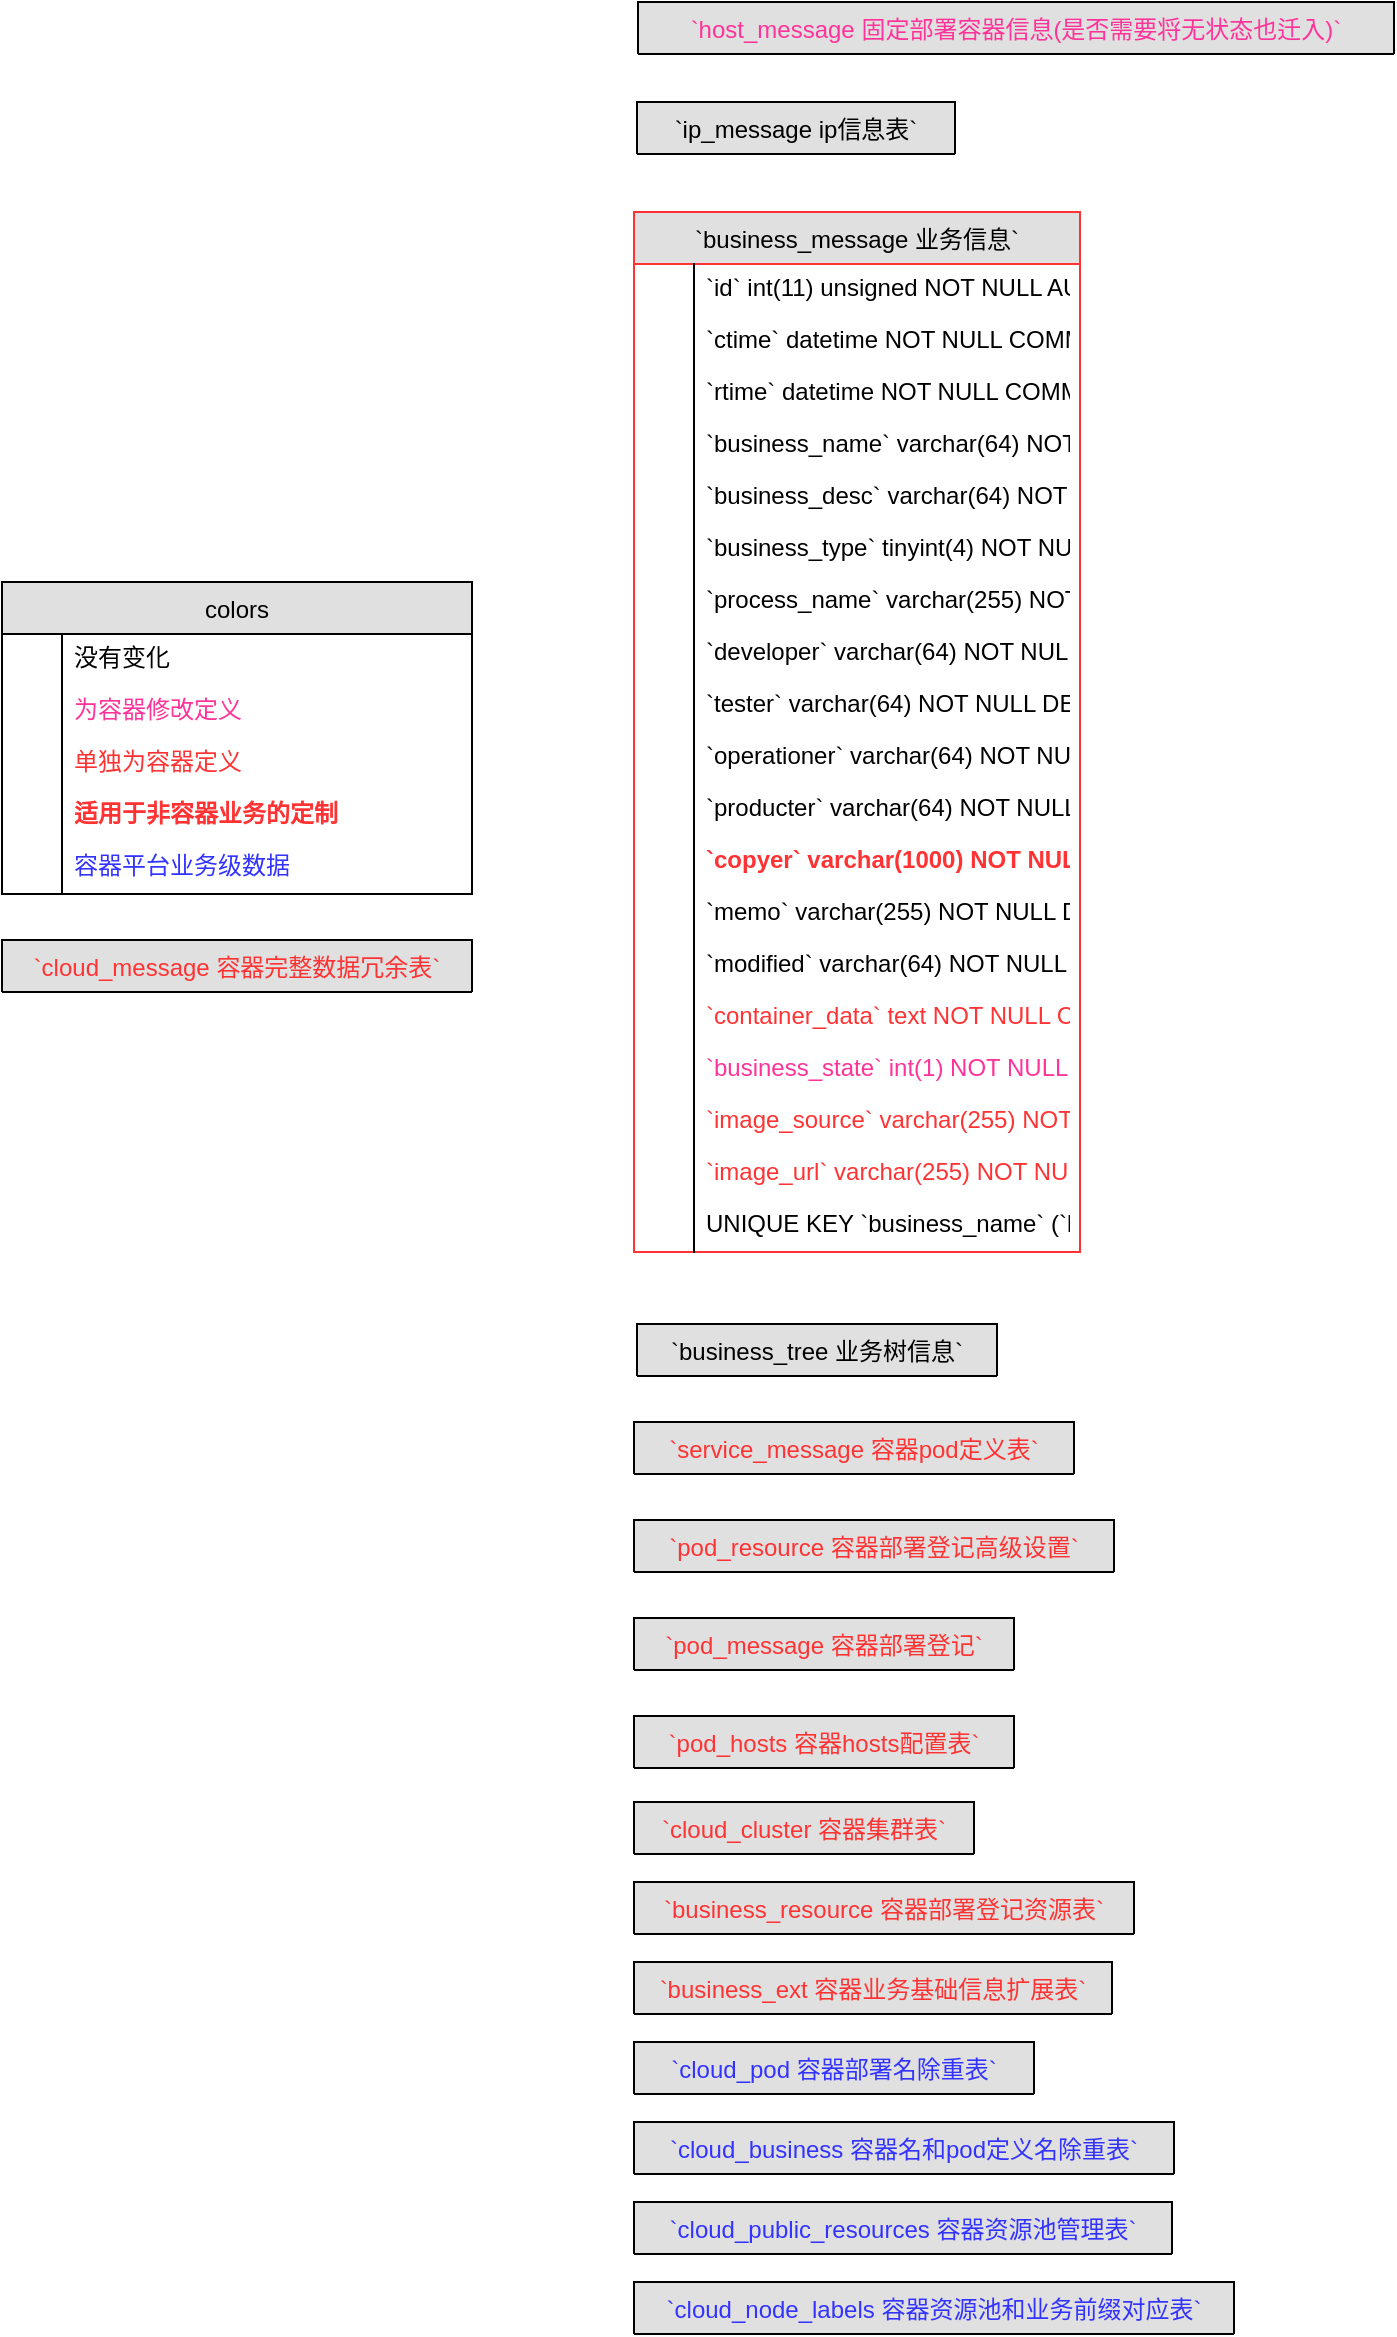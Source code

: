 <mxfile version="10.8.0" type="github"><diagram id="kaZ-w5nA0iY1eVEJyefs" name="Page-1"><mxGraphModel dx="1394" dy="834" grid="1" gridSize="10" guides="1" tooltips="1" connect="1" arrows="1" fold="1" page="1" pageScale="1" pageWidth="827" pageHeight="1169" math="0" shadow="0"><root><mxCell id="0"/><mxCell id="1" parent="0"/><mxCell id="t86pVqgKu84AnzTRXzkn-514" value="`business_ext 容器业务基础信息扩展表`" style="swimlane;fontStyle=0;childLayout=stackLayout;horizontal=1;startSize=26;fillColor=#e0e0e0;horizontalStack=0;resizeParent=1;resizeLast=0;collapsible=1;marginBottom=0;swimlaneFillColor=#ffffff;align=center;fontColor=#FF3333;" parent="1" vertex="1" collapsed="1" treatAsSingle="0"><mxGeometry x="711" y="1100" width="239" height="26" as="geometry"><mxRectangle x="711" y="1292" width="480" height="572" as="alternateBounds"/></mxGeometry></mxCell><mxCell id="t86pVqgKu84AnzTRXzkn-515" value="`id` int(10) unsigned NOT NULL AUTO_INCREMENT COMMENT '自增ID'" style="shape=partialRectangle;top=0;left=0;right=0;bottom=0;align=left;verticalAlign=top;spacingTop=-2;fillColor=none;spacingLeft=34;spacingRight=4;overflow=hidden;rotatable=0;points=[[0,0.5],[1,0.5]];portConstraint=eastwest;dropTarget=0;" parent="t86pVqgKu84AnzTRXzkn-514" vertex="1" treatAsSingle="0"><mxGeometry y="26" width="239" height="26" as="geometry"/></mxCell><mxCell id="t86pVqgKu84AnzTRXzkn-516" value="" style="shape=partialRectangle;top=0;left=0;bottom=0;fillColor=none;align=left;verticalAlign=middle;spacingLeft=4;spacingRight=4;overflow=hidden;rotatable=0;points=[];portConstraint=eastwest;part=1;" parent="t86pVqgKu84AnzTRXzkn-515" vertex="1" connectable="0"><mxGeometry width="30" height="26" as="geometry"/></mxCell><mxCell id="t86pVqgKu84AnzTRXzkn-517" value="`business_name` varchar(64) NOT NULL COMMENT '业务名称'" style="shape=partialRectangle;top=0;left=0;right=0;bottom=0;align=left;verticalAlign=top;spacingTop=-2;fillColor=none;spacingLeft=34;spacingRight=4;overflow=hidden;rotatable=0;points=[[0,0.5],[1,0.5]];portConstraint=eastwest;dropTarget=0;" parent="t86pVqgKu84AnzTRXzkn-514" vertex="1" treatAsSingle="0"><mxGeometry y="52" width="239" height="26" as="geometry"/></mxCell><mxCell id="t86pVqgKu84AnzTRXzkn-518" value="" style="shape=partialRectangle;top=0;left=0;bottom=0;fillColor=none;align=left;verticalAlign=middle;spacingLeft=4;spacingRight=4;overflow=hidden;rotatable=0;points=[];portConstraint=eastwest;part=1;" parent="t86pVqgKu84AnzTRXzkn-517" vertex="1" connectable="0"><mxGeometry width="30" height="26" as="geometry"/></mxCell><mxCell id="t86pVqgKu84AnzTRXzkn-519" value="`stdout_type` varchar(16) NOT NULL COMMENT '标准输出用途'" style="shape=partialRectangle;top=0;left=0;right=0;bottom=0;align=left;verticalAlign=top;spacingTop=-2;fillColor=none;spacingLeft=34;spacingRight=4;overflow=hidden;rotatable=0;points=[[0,0.5],[1,0.5]];portConstraint=eastwest;dropTarget=0;" parent="t86pVqgKu84AnzTRXzkn-514" vertex="1" treatAsSingle="0"><mxGeometry y="78" width="239" height="26" as="geometry"/></mxCell><mxCell id="t86pVqgKu84AnzTRXzkn-520" value="" style="shape=partialRectangle;top=0;left=0;bottom=0;fillColor=none;align=left;verticalAlign=middle;spacingLeft=4;spacingRight=4;overflow=hidden;rotatable=0;points=[];portConstraint=eastwest;part=1;" parent="t86pVqgKu84AnzTRXzkn-519" vertex="1" connectable="0"><mxGeometry width="30" height="26" as="geometry"/></mxCell><mxCell id="t86pVqgKu84AnzTRXzkn-521" value="`request_memory` varchar(16) NOT NULL COMMENT '最小内存'" style="shape=partialRectangle;top=0;left=0;right=0;bottom=0;align=left;verticalAlign=top;spacingTop=-2;fillColor=none;spacingLeft=34;spacingRight=4;overflow=hidden;rotatable=0;points=[[0,0.5],[1,0.5]];portConstraint=eastwest;dropTarget=0;" parent="t86pVqgKu84AnzTRXzkn-514" vertex="1" treatAsSingle="0"><mxGeometry y="104" width="239" height="26" as="geometry"/></mxCell><mxCell id="t86pVqgKu84AnzTRXzkn-522" value="" style="shape=partialRectangle;top=0;left=0;bottom=0;fillColor=none;align=left;verticalAlign=middle;spacingLeft=4;spacingRight=4;overflow=hidden;rotatable=0;points=[];portConstraint=eastwest;part=1;" parent="t86pVqgKu84AnzTRXzkn-521" vertex="1" connectable="0"><mxGeometry width="30" height="26" as="geometry"/></mxCell><mxCell id="t86pVqgKu84AnzTRXzkn-523" value="`request_cpu` float(5,3) NOT NULL COMMENT '最少CPU'" style="shape=partialRectangle;top=0;left=0;right=0;bottom=0;align=left;verticalAlign=top;spacingTop=-2;fillColor=none;spacingLeft=34;spacingRight=4;overflow=hidden;rotatable=0;points=[[0,0.5],[1,0.5]];portConstraint=eastwest;dropTarget=0;" parent="t86pVqgKu84AnzTRXzkn-514" vertex="1" treatAsSingle="0"><mxGeometry y="130" width="239" height="26" as="geometry"/></mxCell><mxCell id="t86pVqgKu84AnzTRXzkn-524" value="" style="shape=partialRectangle;top=0;left=0;bottom=0;fillColor=none;align=left;verticalAlign=middle;spacingLeft=4;spacingRight=4;overflow=hidden;rotatable=0;points=[];portConstraint=eastwest;part=1;" parent="t86pVqgKu84AnzTRXzkn-523" vertex="1" connectable="0"><mxGeometry width="30" height="26" as="geometry"/></mxCell><mxCell id="t86pVqgKu84AnzTRXzkn-525" value="`limit_memory` varchar(16) NOT NULL COMMENT '最大内存'" style="shape=partialRectangle;top=0;left=0;right=0;bottom=0;align=left;verticalAlign=top;spacingTop=-2;fillColor=none;spacingLeft=34;spacingRight=4;overflow=hidden;rotatable=0;points=[[0,0.5],[1,0.5]];portConstraint=eastwest;dropTarget=0;" parent="t86pVqgKu84AnzTRXzkn-514" vertex="1" treatAsSingle="0"><mxGeometry y="156" width="239" height="26" as="geometry"/></mxCell><mxCell id="t86pVqgKu84AnzTRXzkn-526" value="" style="shape=partialRectangle;top=0;left=0;bottom=0;fillColor=none;align=left;verticalAlign=middle;spacingLeft=4;spacingRight=4;overflow=hidden;rotatable=0;points=[];portConstraint=eastwest;part=1;" parent="t86pVqgKu84AnzTRXzkn-525" vertex="1" connectable="0"><mxGeometry width="30" height="26" as="geometry"/></mxCell><mxCell id="t86pVqgKu84AnzTRXzkn-527" value="`limit_cpu` float(5,3) NOT NULL COMMENT '最多CPU'" style="shape=partialRectangle;top=0;left=0;right=0;bottom=0;align=left;verticalAlign=top;spacingTop=-2;fillColor=none;spacingLeft=34;spacingRight=4;overflow=hidden;rotatable=0;points=[[0,0.5],[1,0.5]];portConstraint=eastwest;dropTarget=0;" parent="t86pVqgKu84AnzTRXzkn-514" vertex="1" treatAsSingle="0"><mxGeometry y="182" width="239" height="26" as="geometry"/></mxCell><mxCell id="t86pVqgKu84AnzTRXzkn-528" value="" style="shape=partialRectangle;top=0;left=0;bottom=0;fillColor=none;align=left;verticalAlign=middle;spacingLeft=4;spacingRight=4;overflow=hidden;rotatable=0;points=[];portConstraint=eastwest;part=1;" parent="t86pVqgKu84AnzTRXzkn-527" vertex="1" connectable="0"><mxGeometry width="30" height="26" as="geometry"/></mxCell><mxCell id="t86pVqgKu84AnzTRXzkn-529" value="`liveness_type` varchar(16) NOT NULL COMMENT '存活性检查类型'" style="shape=partialRectangle;top=0;left=0;right=0;bottom=0;align=left;verticalAlign=top;spacingTop=-2;fillColor=none;spacingLeft=34;spacingRight=4;overflow=hidden;rotatable=0;points=[[0,0.5],[1,0.5]];portConstraint=eastwest;dropTarget=0;" parent="t86pVqgKu84AnzTRXzkn-514" vertex="1" treatAsSingle="0"><mxGeometry y="208" width="239" height="26" as="geometry"/></mxCell><mxCell id="t86pVqgKu84AnzTRXzkn-530" value="" style="shape=partialRectangle;top=0;left=0;bottom=0;fillColor=none;align=left;verticalAlign=middle;spacingLeft=4;spacingRight=4;overflow=hidden;rotatable=0;points=[];portConstraint=eastwest;part=1;" parent="t86pVqgKu84AnzTRXzkn-529" vertex="1" connectable="0"><mxGeometry width="30" height="26" as="geometry"/></mxCell><mxCell id="t86pVqgKu84AnzTRXzkn-531" value="`liveness_port` int(11) NOT NULL COMMENT '存活性检查端口'" style="shape=partialRectangle;top=0;left=0;right=0;bottom=0;align=left;verticalAlign=top;spacingTop=-2;fillColor=none;spacingLeft=34;spacingRight=4;overflow=hidden;rotatable=0;points=[[0,0.5],[1,0.5]];portConstraint=eastwest;dropTarget=0;" parent="t86pVqgKu84AnzTRXzkn-514" vertex="1" treatAsSingle="0"><mxGeometry y="234" width="239" height="26" as="geometry"/></mxCell><mxCell id="t86pVqgKu84AnzTRXzkn-532" value="" style="shape=partialRectangle;top=0;left=0;bottom=0;fillColor=none;align=left;verticalAlign=middle;spacingLeft=4;spacingRight=4;overflow=hidden;rotatable=0;points=[];portConstraint=eastwest;part=1;" parent="t86pVqgKu84AnzTRXzkn-531" vertex="1" connectable="0"><mxGeometry width="30" height="26" as="geometry"/></mxCell><mxCell id="t86pVqgKu84AnzTRXzkn-533" value="`readiness_type` varchar(16) NOT NULL COMMENT '可读性检查类型'" style="shape=partialRectangle;top=0;left=0;right=0;bottom=0;align=left;verticalAlign=top;spacingTop=-2;fillColor=none;spacingLeft=34;spacingRight=4;overflow=hidden;rotatable=0;points=[[0,0.5],[1,0.5]];portConstraint=eastwest;dropTarget=0;" parent="t86pVqgKu84AnzTRXzkn-514" vertex="1" treatAsSingle="0"><mxGeometry y="260" width="239" height="26" as="geometry"/></mxCell><mxCell id="t86pVqgKu84AnzTRXzkn-534" value="" style="shape=partialRectangle;top=0;left=0;bottom=0;fillColor=none;align=left;verticalAlign=middle;spacingLeft=4;spacingRight=4;overflow=hidden;rotatable=0;points=[];portConstraint=eastwest;part=1;" parent="t86pVqgKu84AnzTRXzkn-533" vertex="1" connectable="0"><mxGeometry width="30" height="26" as="geometry"/></mxCell><mxCell id="t86pVqgKu84AnzTRXzkn-535" value="`readiness_port` int(11) NOT NULL COMMENT '可读性检查端口'" style="shape=partialRectangle;top=0;left=0;right=0;bottom=0;align=left;verticalAlign=top;spacingTop=-2;fillColor=none;spacingLeft=34;spacingRight=4;overflow=hidden;rotatable=0;points=[[0,0.5],[1,0.5]];portConstraint=eastwest;dropTarget=0;" parent="t86pVqgKu84AnzTRXzkn-514" vertex="1" treatAsSingle="0"><mxGeometry y="286" width="239" height="26" as="geometry"/></mxCell><mxCell id="t86pVqgKu84AnzTRXzkn-536" value="" style="shape=partialRectangle;top=0;left=0;bottom=0;fillColor=none;align=left;verticalAlign=middle;spacingLeft=4;spacingRight=4;overflow=hidden;rotatable=0;points=[];portConstraint=eastwest;part=1;" parent="t86pVqgKu84AnzTRXzkn-535" vertex="1" connectable="0"><mxGeometry width="30" height="26" as="geometry"/></mxCell><mxCell id="t86pVqgKu84AnzTRXzkn-537" value="`expose_port` int(11) NOT NULL COMMENT '公网暴露端口'" style="shape=partialRectangle;top=0;left=0;right=0;bottom=0;align=left;verticalAlign=top;spacingTop=-2;fillColor=none;spacingLeft=34;spacingRight=4;overflow=hidden;rotatable=0;points=[[0,0.5],[1,0.5]];portConstraint=eastwest;dropTarget=0;" parent="t86pVqgKu84AnzTRXzkn-514" vertex="1" treatAsSingle="0"><mxGeometry y="312" width="239" height="26" as="geometry"/></mxCell><mxCell id="t86pVqgKu84AnzTRXzkn-538" value="" style="shape=partialRectangle;top=0;left=0;bottom=0;fillColor=none;align=left;verticalAlign=middle;spacingLeft=4;spacingRight=4;overflow=hidden;rotatable=0;points=[];portConstraint=eastwest;part=1;" parent="t86pVqgKu84AnzTRXzkn-537" vertex="1" connectable="0"><mxGeometry width="30" height="26" as="geometry"/></mxCell><mxCell id="t86pVqgKu84AnzTRXzkn-539" value="`access_ports` varchar(256) NOT NULL COMMENT '访问公网端口'" style="shape=partialRectangle;top=0;left=0;right=0;bottom=0;align=left;verticalAlign=top;spacingTop=-2;fillColor=none;spacingLeft=34;spacingRight=4;overflow=hidden;rotatable=0;points=[[0,0.5],[1,0.5]];portConstraint=eastwest;dropTarget=0;" parent="t86pVqgKu84AnzTRXzkn-514" vertex="1" treatAsSingle="0"><mxGeometry y="338" width="239" height="26" as="geometry"/></mxCell><mxCell id="t86pVqgKu84AnzTRXzkn-540" value="" style="shape=partialRectangle;top=0;left=0;bottom=0;fillColor=none;align=left;verticalAlign=middle;spacingLeft=4;spacingRight=4;overflow=hidden;rotatable=0;points=[];portConstraint=eastwest;part=1;" parent="t86pVqgKu84AnzTRXzkn-539" vertex="1" connectable="0"><mxGeometry width="30" height="26" as="geometry"/></mxCell><mxCell id="t86pVqgKu84AnzTRXzkn-541" value="`ports` text NOT NULL COMMENT '端口配置信息'" style="shape=partialRectangle;top=0;left=0;right=0;bottom=0;align=left;verticalAlign=top;spacingTop=-2;fillColor=none;spacingLeft=34;spacingRight=4;overflow=hidden;rotatable=0;points=[[0,0.5],[1,0.5]];portConstraint=eastwest;dropTarget=0;" parent="t86pVqgKu84AnzTRXzkn-514" vertex="1" treatAsSingle="0"><mxGeometry y="364" width="239" height="26" as="geometry"/></mxCell><mxCell id="t86pVqgKu84AnzTRXzkn-542" value="" style="shape=partialRectangle;top=0;left=0;bottom=0;fillColor=none;align=left;verticalAlign=middle;spacingLeft=4;spacingRight=4;overflow=hidden;rotatable=0;points=[];portConstraint=eastwest;part=1;" parent="t86pVqgKu84AnzTRXzkn-541" vertex="1" connectable="0"><mxGeometry width="30" height="26" as="geometry"/></mxCell><mxCell id="t86pVqgKu84AnzTRXzkn-543" value="`volume` text NOT NULL COMMENT '挂载数据盘'" style="shape=partialRectangle;top=0;left=0;right=0;bottom=0;align=left;verticalAlign=top;spacingTop=-2;fillColor=none;spacingLeft=34;spacingRight=4;overflow=hidden;rotatable=0;points=[[0,0.5],[1,0.5]];portConstraint=eastwest;dropTarget=0;" parent="t86pVqgKu84AnzTRXzkn-514" vertex="1" treatAsSingle="0"><mxGeometry y="390" width="239" height="26" as="geometry"/></mxCell><mxCell id="t86pVqgKu84AnzTRXzkn-544" value="" style="shape=partialRectangle;top=0;left=0;bottom=0;fillColor=none;align=left;verticalAlign=middle;spacingLeft=4;spacingRight=4;overflow=hidden;rotatable=0;points=[];portConstraint=eastwest;part=1;" parent="t86pVqgKu84AnzTRXzkn-543" vertex="1" connectable="0"><mxGeometry width="30" height="26" as="geometry"/></mxCell><mxCell id="t86pVqgKu84AnzTRXzkn-545" value="`command` text NOT NULL COMMENT '生命周期'" style="shape=partialRectangle;top=0;left=0;right=0;bottom=0;align=left;verticalAlign=top;spacingTop=-2;fillColor=none;spacingLeft=34;spacingRight=4;overflow=hidden;rotatable=0;points=[[0,0.5],[1,0.5]];portConstraint=eastwest;dropTarget=0;" parent="t86pVqgKu84AnzTRXzkn-514" vertex="1" treatAsSingle="0"><mxGeometry y="416" width="239" height="26" as="geometry"/></mxCell><mxCell id="t86pVqgKu84AnzTRXzkn-546" value="" style="shape=partialRectangle;top=0;left=0;bottom=0;fillColor=none;align=left;verticalAlign=middle;spacingLeft=4;spacingRight=4;overflow=hidden;rotatable=0;points=[];portConstraint=eastwest;part=1;" parent="t86pVqgKu84AnzTRXzkn-545" vertex="1" connectable="0"><mxGeometry width="30" height="26" as="geometry"/></mxCell><mxCell id="t86pVqgKu84AnzTRXzkn-547" value="`envs` text NOT NULL COMMENT '环境变量'" style="shape=partialRectangle;top=0;left=0;right=0;bottom=0;align=left;verticalAlign=top;spacingTop=-2;fillColor=none;spacingLeft=34;spacingRight=4;overflow=hidden;rotatable=0;points=[[0,0.5],[1,0.5]];portConstraint=eastwest;dropTarget=0;" parent="t86pVqgKu84AnzTRXzkn-514" vertex="1" treatAsSingle="0"><mxGeometry y="442" width="239" height="26" as="geometry"/></mxCell><mxCell id="t86pVqgKu84AnzTRXzkn-548" value="" style="shape=partialRectangle;top=0;left=0;bottom=0;fillColor=none;align=left;verticalAlign=middle;spacingLeft=4;spacingRight=4;overflow=hidden;rotatable=0;points=[];portConstraint=eastwest;part=1;" parent="t86pVqgKu84AnzTRXzkn-547" vertex="1" connectable="0"><mxGeometry width="30" height="26" as="geometry"/></mxCell><mxCell id="t86pVqgKu84AnzTRXzkn-549" value="`data_storage` text NOT NULL COMMENT '数据存储'" style="shape=partialRectangle;top=0;left=0;right=0;bottom=0;align=left;verticalAlign=top;spacingTop=-2;fillColor=none;spacingLeft=34;spacingRight=4;overflow=hidden;rotatable=0;points=[[0,0.5],[1,0.5]];portConstraint=eastwest;dropTarget=0;" parent="t86pVqgKu84AnzTRXzkn-514" vertex="1" treatAsSingle="0"><mxGeometry y="468" width="239" height="26" as="geometry"/></mxCell><mxCell id="t86pVqgKu84AnzTRXzkn-550" value="" style="shape=partialRectangle;top=0;left=0;bottom=0;fillColor=none;align=left;verticalAlign=middle;spacingLeft=4;spacingRight=4;overflow=hidden;rotatable=0;points=[];portConstraint=eastwest;part=1;" parent="t86pVqgKu84AnzTRXzkn-549" vertex="1" connectable="0"><mxGeometry width="30" height="26" as="geometry"/></mxCell><mxCell id="t86pVqgKu84AnzTRXzkn-551" value="`limit_gpu` int(5) NOT NULL DEFAULT '0'" style="shape=partialRectangle;top=0;left=0;right=0;bottom=0;align=left;verticalAlign=top;spacingTop=-2;fillColor=none;spacingLeft=34;spacingRight=4;overflow=hidden;rotatable=0;points=[[0,0.5],[1,0.5]];portConstraint=eastwest;dropTarget=0;" parent="t86pVqgKu84AnzTRXzkn-514" vertex="1" treatAsSingle="0"><mxGeometry y="494" width="239" height="26" as="geometry"/></mxCell><mxCell id="t86pVqgKu84AnzTRXzkn-552" value="" style="shape=partialRectangle;top=0;left=0;bottom=0;fillColor=none;align=left;verticalAlign=middle;spacingLeft=4;spacingRight=4;overflow=hidden;rotatable=0;points=[];portConstraint=eastwest;part=1;" parent="t86pVqgKu84AnzTRXzkn-551" vertex="1" connectable="0"><mxGeometry width="30" height="26" as="geometry"/></mxCell><mxCell id="t86pVqgKu84AnzTRXzkn-553" value="UNIQUE KEY `business_name` (`business_name`) USING BTREE" style="shape=partialRectangle;top=0;left=0;right=0;bottom=0;align=left;verticalAlign=top;spacingTop=-2;fillColor=none;spacingLeft=34;spacingRight=4;overflow=hidden;rotatable=0;points=[[0,0.5],[1,0.5]];portConstraint=eastwest;dropTarget=0;" parent="t86pVqgKu84AnzTRXzkn-514" vertex="1" treatAsSingle="0"><mxGeometry y="520" width="239" height="26" as="geometry"/></mxCell><mxCell id="t86pVqgKu84AnzTRXzkn-554" value="" style="shape=partialRectangle;top=0;left=0;bottom=0;fillColor=none;align=left;verticalAlign=middle;spacingLeft=4;spacingRight=4;overflow=hidden;rotatable=0;points=[];portConstraint=eastwest;part=1;" parent="t86pVqgKu84AnzTRXzkn-553" vertex="1" connectable="0"><mxGeometry width="30" height="26" as="geometry"/></mxCell><mxCell id="t86pVqgKu84AnzTRXzkn-555" value="CONSTRAINT `business` FOREIGN KEY (`business_name`) REFERENCES `business_message` (`business_name`) ON DELETE CASCADE ON UPDATE CASCADE" style="shape=partialRectangle;top=0;left=0;right=0;bottom=0;align=left;verticalAlign=top;spacingTop=-2;fillColor=none;spacingLeft=34;spacingRight=4;overflow=hidden;rotatable=0;points=[[0,0.5],[1,0.5]];portConstraint=eastwest;dropTarget=0;" parent="t86pVqgKu84AnzTRXzkn-514" vertex="1" treatAsSingle="0"><mxGeometry y="546" width="239" height="26" as="geometry"/></mxCell><mxCell id="t86pVqgKu84AnzTRXzkn-556" value="" style="shape=partialRectangle;top=0;left=0;bottom=0;fillColor=none;align=left;verticalAlign=middle;spacingLeft=4;spacingRight=4;overflow=hidden;rotatable=0;points=[];portConstraint=eastwest;part=1;" parent="t86pVqgKu84AnzTRXzkn-555" vertex="1" connectable="0"><mxGeometry width="30" height="26" as="geometry"/></mxCell><mxCell id="t86pVqgKu84AnzTRXzkn-557" value="`business_resource 容器部署登记资源表`" style="swimlane;fontStyle=0;childLayout=stackLayout;horizontal=1;startSize=26;fillColor=#e0e0e0;horizontalStack=0;resizeParent=1;resizeLast=0;collapsible=1;marginBottom=0;swimlaneFillColor=#ffffff;align=center;fontColor=#FF3333;" parent="1" vertex="1" collapsed="1" treatAsSingle="0"><mxGeometry x="711" y="1060" width="250" height="26" as="geometry"><mxRectangle x="711" y="1251" width="470" height="260" as="alternateBounds"/></mxGeometry></mxCell><mxCell id="t86pVqgKu84AnzTRXzkn-558" value="`id` int(10) unsigned NOT NULL AUTO_INCREMENT COMMENT '自增ID'" style="shape=partialRectangle;top=0;left=0;right=0;bottom=0;align=left;verticalAlign=top;spacingTop=-2;fillColor=none;spacingLeft=34;spacingRight=4;overflow=hidden;rotatable=0;points=[[0,0.5],[1,0.5]];portConstraint=eastwest;dropTarget=0;" parent="t86pVqgKu84AnzTRXzkn-557" vertex="1" treatAsSingle="0"><mxGeometry y="26" width="250" height="26" as="geometry"/></mxCell><mxCell id="t86pVqgKu84AnzTRXzkn-559" value="" style="shape=partialRectangle;top=0;left=0;bottom=0;fillColor=none;align=left;verticalAlign=middle;spacingLeft=4;spacingRight=4;overflow=hidden;rotatable=0;points=[];portConstraint=eastwest;part=1;" parent="t86pVqgKu84AnzTRXzkn-558" vertex="1" connectable="0"><mxGeometry width="30" height="26" as="geometry"/></mxCell><mxCell id="t86pVqgKu84AnzTRXzkn-560" value="`sourceid` varchar(20) NOT NULL COMMENT '登记的服务id'" style="shape=partialRectangle;top=0;left=0;right=0;bottom=0;align=left;verticalAlign=top;spacingTop=-2;fillColor=none;spacingLeft=34;spacingRight=4;overflow=hidden;rotatable=0;points=[[0,0.5],[1,0.5]];portConstraint=eastwest;dropTarget=0;" parent="t86pVqgKu84AnzTRXzkn-557" vertex="1" treatAsSingle="0"><mxGeometry y="52" width="250" height="26" as="geometry"/></mxCell><mxCell id="t86pVqgKu84AnzTRXzkn-561" value="" style="shape=partialRectangle;top=0;left=0;bottom=0;fillColor=none;align=left;verticalAlign=middle;spacingLeft=4;spacingRight=4;overflow=hidden;rotatable=0;points=[];portConstraint=eastwest;part=1;" parent="t86pVqgKu84AnzTRXzkn-560" vertex="1" connectable="0"><mxGeometry width="30" height="26" as="geometry"/></mxCell><mxCell id="t86pVqgKu84AnzTRXzkn-562" value="`business_name` varchar(64) NOT NULL COMMENT '业务名称'" style="shape=partialRectangle;top=0;left=0;right=0;bottom=0;align=left;verticalAlign=top;spacingTop=-2;fillColor=none;spacingLeft=34;spacingRight=4;overflow=hidden;rotatable=0;points=[[0,0.5],[1,0.5]];portConstraint=eastwest;dropTarget=0;" parent="t86pVqgKu84AnzTRXzkn-557" vertex="1" treatAsSingle="0"><mxGeometry y="78" width="250" height="26" as="geometry"/></mxCell><mxCell id="t86pVqgKu84AnzTRXzkn-563" value="" style="shape=partialRectangle;top=0;left=0;bottom=0;fillColor=none;align=left;verticalAlign=middle;spacingLeft=4;spacingRight=4;overflow=hidden;rotatable=0;points=[];portConstraint=eastwest;part=1;" parent="t86pVqgKu84AnzTRXzkn-562" vertex="1" connectable="0"><mxGeometry width="30" height="26" as="geometry"/></mxCell><mxCell id="t86pVqgKu84AnzTRXzkn-564" value="`request_memory` varchar(16) NOT NULL COMMENT '最小内存'" style="shape=partialRectangle;top=0;left=0;right=0;bottom=0;align=left;verticalAlign=top;spacingTop=-2;fillColor=none;spacingLeft=34;spacingRight=4;overflow=hidden;rotatable=0;points=[[0,0.5],[1,0.5]];portConstraint=eastwest;dropTarget=0;" parent="t86pVqgKu84AnzTRXzkn-557" vertex="1" treatAsSingle="0"><mxGeometry y="104" width="250" height="26" as="geometry"/></mxCell><mxCell id="t86pVqgKu84AnzTRXzkn-565" value="" style="shape=partialRectangle;top=0;left=0;bottom=0;fillColor=none;align=left;verticalAlign=middle;spacingLeft=4;spacingRight=4;overflow=hidden;rotatable=0;points=[];portConstraint=eastwest;part=1;" parent="t86pVqgKu84AnzTRXzkn-564" vertex="1" connectable="0"><mxGeometry width="30" height="26" as="geometry"/></mxCell><mxCell id="t86pVqgKu84AnzTRXzkn-566" value="`request_cpu` float(5,3) unsigned NOT NULL COMMENT '最少CPU'" style="shape=partialRectangle;top=0;left=0;right=0;bottom=0;align=left;verticalAlign=top;spacingTop=-2;fillColor=none;spacingLeft=34;spacingRight=4;overflow=hidden;rotatable=0;points=[[0,0.5],[1,0.5]];portConstraint=eastwest;dropTarget=0;" parent="t86pVqgKu84AnzTRXzkn-557" vertex="1" treatAsSingle="0"><mxGeometry y="130" width="250" height="26" as="geometry"/></mxCell><mxCell id="t86pVqgKu84AnzTRXzkn-567" value="" style="shape=partialRectangle;top=0;left=0;bottom=0;fillColor=none;align=left;verticalAlign=middle;spacingLeft=4;spacingRight=4;overflow=hidden;rotatable=0;points=[];portConstraint=eastwest;part=1;" parent="t86pVqgKu84AnzTRXzkn-566" vertex="1" connectable="0"><mxGeometry width="30" height="26" as="geometry"/></mxCell><mxCell id="t86pVqgKu84AnzTRXzkn-568" value="`limit_memory` varchar(16) NOT NULL COMMENT '最大内存'" style="shape=partialRectangle;top=0;left=0;right=0;bottom=0;align=left;verticalAlign=top;spacingTop=-2;fillColor=none;spacingLeft=34;spacingRight=4;overflow=hidden;rotatable=0;points=[[0,0.5],[1,0.5]];portConstraint=eastwest;dropTarget=0;" parent="t86pVqgKu84AnzTRXzkn-557" vertex="1" treatAsSingle="0"><mxGeometry y="156" width="250" height="26" as="geometry"/></mxCell><mxCell id="t86pVqgKu84AnzTRXzkn-569" value="" style="shape=partialRectangle;top=0;left=0;bottom=0;fillColor=none;align=left;verticalAlign=middle;spacingLeft=4;spacingRight=4;overflow=hidden;rotatable=0;points=[];portConstraint=eastwest;part=1;" parent="t86pVqgKu84AnzTRXzkn-568" vertex="1" connectable="0"><mxGeometry width="30" height="26" as="geometry"/></mxCell><mxCell id="t86pVqgKu84AnzTRXzkn-570" value="`limit_cpu` float(5,3) unsigned NOT NULL COMMENT '最多CPU'" style="shape=partialRectangle;top=0;left=0;right=0;bottom=0;align=left;verticalAlign=top;spacingTop=-2;fillColor=none;spacingLeft=34;spacingRight=4;overflow=hidden;rotatable=0;points=[[0,0.5],[1,0.5]];portConstraint=eastwest;dropTarget=0;" parent="t86pVqgKu84AnzTRXzkn-557" vertex="1" treatAsSingle="0"><mxGeometry y="182" width="250" height="26" as="geometry"/></mxCell><mxCell id="t86pVqgKu84AnzTRXzkn-571" value="" style="shape=partialRectangle;top=0;left=0;bottom=0;fillColor=none;align=left;verticalAlign=middle;spacingLeft=4;spacingRight=4;overflow=hidden;rotatable=0;points=[];portConstraint=eastwest;part=1;" parent="t86pVqgKu84AnzTRXzkn-570" vertex="1" connectable="0"><mxGeometry width="30" height="26" as="geometry"/></mxCell><mxCell id="t86pVqgKu84AnzTRXzkn-572" value="`limit_gpu` int(5) NOT NULL DEFAULT '0'" style="shape=partialRectangle;top=0;left=0;right=0;bottom=0;align=left;verticalAlign=top;spacingTop=-2;fillColor=none;spacingLeft=34;spacingRight=4;overflow=hidden;rotatable=0;points=[[0,0.5],[1,0.5]];portConstraint=eastwest;dropTarget=0;" parent="t86pVqgKu84AnzTRXzkn-557" vertex="1" treatAsSingle="0"><mxGeometry y="208" width="250" height="26" as="geometry"/></mxCell><mxCell id="t86pVqgKu84AnzTRXzkn-573" value="" style="shape=partialRectangle;top=0;left=0;bottom=0;fillColor=none;align=left;verticalAlign=middle;spacingLeft=4;spacingRight=4;overflow=hidden;rotatable=0;points=[];portConstraint=eastwest;part=1;" parent="t86pVqgKu84AnzTRXzkn-572" vertex="1" connectable="0"><mxGeometry width="30" height="26" as="geometry"/></mxCell><mxCell id="t86pVqgKu84AnzTRXzkn-574" value="UNIQUE KEY `sourceid` (`sourceid`,`business_name`) USING BTREE" style="shape=partialRectangle;top=0;left=0;right=0;bottom=0;align=left;verticalAlign=top;spacingTop=-2;fillColor=none;spacingLeft=34;spacingRight=4;overflow=hidden;rotatable=0;points=[[0,0.5],[1,0.5]];portConstraint=eastwest;dropTarget=0;" parent="t86pVqgKu84AnzTRXzkn-557" vertex="1" treatAsSingle="0"><mxGeometry y="234" width="250" height="26" as="geometry"/></mxCell><mxCell id="t86pVqgKu84AnzTRXzkn-575" value="" style="shape=partialRectangle;top=0;left=0;bottom=0;fillColor=none;align=left;verticalAlign=middle;spacingLeft=4;spacingRight=4;overflow=hidden;rotatable=0;points=[];portConstraint=eastwest;part=1;" parent="t86pVqgKu84AnzTRXzkn-574" vertex="1" connectable="0"><mxGeometry width="30" height="26" as="geometry"/></mxCell><mxCell id="t86pVqgKu84AnzTRXzkn-576" value="`cloud_business 容器名和pod定义名除重表`" style="swimlane;fontStyle=0;childLayout=stackLayout;horizontal=1;startSize=26;fillColor=#e0e0e0;horizontalStack=0;resizeParent=1;resizeLast=0;collapsible=1;marginBottom=0;swimlaneFillColor=#ffffff;align=center;fontColor=#3333FF;" parent="1" vertex="1" collapsed="1" treatAsSingle="0"><mxGeometry x="711" y="1180" width="270" height="26" as="geometry"><mxRectangle x="711" y="1210" width="220" height="208" as="alternateBounds"/></mxGeometry></mxCell><mxCell id="t86pVqgKu84AnzTRXzkn-577" value="`cloudid` int(10) NOT NULL COMMENT '云平台新增的数据id'" style="shape=partialRectangle;top=0;left=0;right=0;bottom=0;align=left;verticalAlign=top;spacingTop=-2;fillColor=none;spacingLeft=34;spacingRight=4;overflow=hidden;rotatable=0;points=[[0,0.5],[1,0.5]];portConstraint=eastwest;dropTarget=0;" parent="t86pVqgKu84AnzTRXzkn-576" vertex="1" treatAsSingle="0"><mxGeometry y="26" width="270" height="26" as="geometry"/></mxCell><mxCell id="t86pVqgKu84AnzTRXzkn-578" value="" style="shape=partialRectangle;top=0;left=0;bottom=0;fillColor=none;align=left;verticalAlign=middle;spacingLeft=4;spacingRight=4;overflow=hidden;rotatable=0;points=[];portConstraint=eastwest;part=1;" parent="t86pVqgKu84AnzTRXzkn-577" vertex="1" connectable="0"><mxGeometry width="30" height="26" as="geometry"/></mxCell><mxCell id="t86pVqgKu84AnzTRXzkn-579" value="`business_name` varchar(64) COLLATE utf8_unicode_ci NOT NULL COMM" style="shape=partialRectangle;top=0;left=0;right=0;bottom=0;align=left;verticalAlign=top;spacingTop=-2;fillColor=none;spacingLeft=34;spacingRight=4;overflow=hidden;rotatable=0;points=[[0,0.5],[1,0.5]];portConstraint=eastwest;dropTarget=0;" parent="t86pVqgKu84AnzTRXzkn-576" vertex="1" treatAsSingle="0"><mxGeometry y="52" width="270" height="26" as="geometry"/></mxCell><mxCell id="t86pVqgKu84AnzTRXzkn-580" value="" style="shape=partialRectangle;top=0;left=0;bottom=0;fillColor=none;align=left;verticalAlign=middle;spacingLeft=4;spacingRight=4;overflow=hidden;rotatable=0;points=[];portConstraint=eastwest;part=1;" parent="t86pVqgKu84AnzTRXzkn-579" vertex="1" connectable="0"><mxGeometry width="30" height="26" as="geometry"/></mxCell><mxCell id="t86pVqgKu84AnzTRXzkn-581" value="`business_id` int(10) NOT NULL COMMENT '业务表id'" style="shape=partialRectangle;top=0;left=0;right=0;bottom=0;align=left;verticalAlign=top;spacingTop=-2;fillColor=none;spacingLeft=34;spacingRight=4;overflow=hidden;rotatable=0;points=[[0,0.5],[1,0.5]];portConstraint=eastwest;dropTarget=0;" parent="t86pVqgKu84AnzTRXzkn-576" vertex="1" treatAsSingle="0"><mxGeometry y="78" width="270" height="26" as="geometry"/></mxCell><mxCell id="t86pVqgKu84AnzTRXzkn-582" value="" style="shape=partialRectangle;top=0;left=0;bottom=0;fillColor=none;align=left;verticalAlign=middle;spacingLeft=4;spacingRight=4;overflow=hidden;rotatable=0;points=[];portConstraint=eastwest;part=1;" parent="t86pVqgKu84AnzTRXzkn-581" vertex="1" connectable="0"><mxGeometry width="30" height="26" as="geometry"/></mxCell><mxCell id="t86pVqgKu84AnzTRXzkn-583" value="`businesstree_id` int(10) NOT NULL COMMENT '业务树id'" style="shape=partialRectangle;top=0;left=0;right=0;bottom=0;align=left;verticalAlign=top;spacingTop=-2;fillColor=none;spacingLeft=34;spacingRight=4;overflow=hidden;rotatable=0;points=[[0,0.5],[1,0.5]];portConstraint=eastwest;dropTarget=0;" parent="t86pVqgKu84AnzTRXzkn-576" vertex="1" treatAsSingle="0"><mxGeometry y="104" width="270" height="26" as="geometry"/></mxCell><mxCell id="t86pVqgKu84AnzTRXzkn-584" value="" style="shape=partialRectangle;top=0;left=0;bottom=0;fillColor=none;align=left;verticalAlign=middle;spacingLeft=4;spacingRight=4;overflow=hidden;rotatable=0;points=[];portConstraint=eastwest;part=1;" parent="t86pVqgKu84AnzTRXzkn-583" vertex="1" connectable="0"><mxGeometry width="30" height="26" as="geometry"/></mxCell><mxCell id="t86pVqgKu84AnzTRXzkn-585" value="`type` varchar(20) COLLATE utf8_unicode_ci NOT NULL COMMENT '业务" style="shape=partialRectangle;top=0;left=0;right=0;bottom=0;align=left;verticalAlign=top;spacingTop=-2;fillColor=none;spacingLeft=34;spacingRight=4;overflow=hidden;rotatable=0;points=[[0,0.5],[1,0.5]];portConstraint=eastwest;dropTarget=0;" parent="t86pVqgKu84AnzTRXzkn-576" vertex="1" treatAsSingle="0"><mxGeometry y="130" width="270" height="26" as="geometry"/></mxCell><mxCell id="t86pVqgKu84AnzTRXzkn-586" value="" style="shape=partialRectangle;top=0;left=0;bottom=0;fillColor=none;align=left;verticalAlign=middle;spacingLeft=4;spacingRight=4;overflow=hidden;rotatable=0;points=[];portConstraint=eastwest;part=1;" parent="t86pVqgKu84AnzTRXzkn-585" vertex="1" connectable="0"><mxGeometry width="30" height="26" as="geometry"/></mxCell><mxCell id="t86pVqgKu84AnzTRXzkn-587" value="KEY `cloudid` (`cloudid`) USING BTREE" style="shape=partialRectangle;top=0;left=0;right=0;bottom=0;align=left;verticalAlign=top;spacingTop=-2;fillColor=none;spacingLeft=34;spacingRight=4;overflow=hidden;rotatable=0;points=[[0,0.5],[1,0.5]];portConstraint=eastwest;dropTarget=0;" parent="t86pVqgKu84AnzTRXzkn-576" vertex="1" treatAsSingle="0"><mxGeometry y="156" width="270" height="26" as="geometry"/></mxCell><mxCell id="t86pVqgKu84AnzTRXzkn-588" value="" style="shape=partialRectangle;top=0;left=0;bottom=0;fillColor=none;align=left;verticalAlign=middle;spacingLeft=4;spacingRight=4;overflow=hidden;rotatable=0;points=[];portConstraint=eastwest;part=1;" parent="t86pVqgKu84AnzTRXzkn-587" vertex="1" connectable="0"><mxGeometry width="30" height="26" as="geometry"/></mxCell><mxCell id="t86pVqgKu84AnzTRXzkn-589" value="CONSTRAINT `delCloudinfo` FOREIGN KEY (`cloudid`) REFERENCES `cloELETE CASCADE ON UPDATE CASCADE" style="shape=partialRectangle;top=0;left=0;right=0;bottom=0;align=left;verticalAlign=top;spacingTop=-2;fillColor=none;spacingLeft=34;spacingRight=4;overflow=hidden;rotatable=0;points=[[0,0.5],[1,0.5]];portConstraint=eastwest;dropTarget=0;" parent="t86pVqgKu84AnzTRXzkn-576" vertex="1" treatAsSingle="0"><mxGeometry y="182" width="270" height="26" as="geometry"/></mxCell><mxCell id="t86pVqgKu84AnzTRXzkn-590" value="" style="shape=partialRectangle;top=0;left=0;bottom=0;fillColor=none;align=left;verticalAlign=middle;spacingLeft=4;spacingRight=4;overflow=hidden;rotatable=0;points=[];portConstraint=eastwest;part=1;" parent="t86pVqgKu84AnzTRXzkn-589" vertex="1" connectable="0"><mxGeometry width="30" height="26" as="geometry"/></mxCell><mxCell id="t86pVqgKu84AnzTRXzkn-591" value="`cloud_pod 容器部署名除重表`" style="swimlane;fontStyle=0;childLayout=stackLayout;horizontal=1;startSize=26;fillColor=#e0e0e0;horizontalStack=0;resizeParent=1;resizeLast=0;collapsible=1;marginBottom=0;swimlaneFillColor=#ffffff;align=center;fontColor=#3333FF;" parent="1" vertex="1" collapsed="1" treatAsSingle="0"><mxGeometry x="711" y="1140" width="200" height="26" as="geometry"><mxRectangle x="711" y="1169" width="220" height="208" as="alternateBounds"/></mxGeometry></mxCell><mxCell id="t86pVqgKu84AnzTRXzkn-592" value="`cloudid` int(10) NOT NULL" style="shape=partialRectangle;top=0;left=0;right=0;bottom=0;align=left;verticalAlign=top;spacingTop=-2;fillColor=none;spacingLeft=34;spacingRight=4;overflow=hidden;rotatable=0;points=[[0,0.5],[1,0.5]];portConstraint=eastwest;dropTarget=0;" parent="t86pVqgKu84AnzTRXzkn-591" vertex="1" treatAsSingle="0"><mxGeometry y="26" width="200" height="26" as="geometry"/></mxCell><mxCell id="t86pVqgKu84AnzTRXzkn-593" value="" style="shape=partialRectangle;top=0;left=0;bottom=0;fillColor=none;align=left;verticalAlign=middle;spacingLeft=4;spacingRight=4;overflow=hidden;rotatable=0;points=[];portConstraint=eastwest;part=1;" parent="t86pVqgKu84AnzTRXzkn-592" vertex="1" connectable="0"><mxGeometry width="30" height="26" as="geometry"/></mxCell><mxCell id="t86pVqgKu84AnzTRXzkn-594" value="`podName` varchar(64) COLLATE utf8_unicode_ci NOT NULL" style="shape=partialRectangle;top=0;left=0;right=0;bottom=0;align=left;verticalAlign=top;spacingTop=-2;fillColor=none;spacingLeft=34;spacingRight=4;overflow=hidden;rotatable=0;points=[[0,0.5],[1,0.5]];portConstraint=eastwest;dropTarget=0;" parent="t86pVqgKu84AnzTRXzkn-591" vertex="1" treatAsSingle="0"><mxGeometry y="52" width="200" height="26" as="geometry"/></mxCell><mxCell id="t86pVqgKu84AnzTRXzkn-595" value="" style="shape=partialRectangle;top=0;left=0;bottom=0;fillColor=none;align=left;verticalAlign=middle;spacingLeft=4;spacingRight=4;overflow=hidden;rotatable=0;points=[];portConstraint=eastwest;part=1;" parent="t86pVqgKu84AnzTRXzkn-594" vertex="1" connectable="0"><mxGeometry width="30" height="26" as="geometry"/></mxCell><mxCell id="t86pVqgKu84AnzTRXzkn-596" value="`serviceType` varchar(20) COLLATE utf8_unicode_ci NOT NULL" style="shape=partialRectangle;top=0;left=0;right=0;bottom=0;align=left;verticalAlign=top;spacingTop=-2;fillColor=none;spacingLeft=34;spacingRight=4;overflow=hidden;rotatable=0;points=[[0,0.5],[1,0.5]];portConstraint=eastwest;dropTarget=0;" parent="t86pVqgKu84AnzTRXzkn-591" vertex="1" treatAsSingle="0"><mxGeometry y="78" width="200" height="26" as="geometry"/></mxCell><mxCell id="t86pVqgKu84AnzTRXzkn-597" value="" style="shape=partialRectangle;top=0;left=0;bottom=0;fillColor=none;align=left;verticalAlign=middle;spacingLeft=4;spacingRight=4;overflow=hidden;rotatable=0;points=[];portConstraint=eastwest;part=1;" parent="t86pVqgKu84AnzTRXzkn-596" vertex="1" connectable="0"><mxGeometry width="30" height="26" as="geometry"/></mxCell><mxCell id="t86pVqgKu84AnzTRXzkn-598" value="`sourceid` varchar(20) COLLATE utf8_unicode_ci NOT NULL" style="shape=partialRectangle;top=0;left=0;right=0;bottom=0;align=left;verticalAlign=top;spacingTop=-2;fillColor=none;spacingLeft=34;spacingRight=4;overflow=hidden;rotatable=0;points=[[0,0.5],[1,0.5]];portConstraint=eastwest;dropTarget=0;" parent="t86pVqgKu84AnzTRXzkn-591" vertex="1" treatAsSingle="0"><mxGeometry y="104" width="200" height="26" as="geometry"/></mxCell><mxCell id="t86pVqgKu84AnzTRXzkn-599" value="" style="shape=partialRectangle;top=0;left=0;bottom=0;fillColor=none;align=left;verticalAlign=middle;spacingLeft=4;spacingRight=4;overflow=hidden;rotatable=0;points=[];portConstraint=eastwest;part=1;" parent="t86pVqgKu84AnzTRXzkn-598" vertex="1" connectable="0"><mxGeometry width="30" height="26" as="geometry"/></mxCell><mxCell id="t86pVqgKu84AnzTRXzkn-600" value="`cluster` varchar(64) COLLATE utf8_unicode_ci NOT NULL" style="shape=partialRectangle;top=0;left=0;right=0;bottom=0;align=left;verticalAlign=top;spacingTop=-2;fillColor=none;spacingLeft=34;spacingRight=4;overflow=hidden;rotatable=0;points=[[0,0.5],[1,0.5]];portConstraint=eastwest;dropTarget=0;" parent="t86pVqgKu84AnzTRXzkn-591" vertex="1" treatAsSingle="0"><mxGeometry y="130" width="200" height="26" as="geometry"/></mxCell><mxCell id="t86pVqgKu84AnzTRXzkn-601" value="" style="shape=partialRectangle;top=0;left=0;bottom=0;fillColor=none;align=left;verticalAlign=middle;spacingLeft=4;spacingRight=4;overflow=hidden;rotatable=0;points=[];portConstraint=eastwest;part=1;" parent="t86pVqgKu84AnzTRXzkn-600" vertex="1" connectable="0"><mxGeometry width="30" height="26" as="geometry"/></mxCell><mxCell id="t86pVqgKu84AnzTRXzkn-602" value="KEY `cloudid` (`cloudid`) USING BTREE" style="shape=partialRectangle;top=0;left=0;right=0;bottom=0;align=left;verticalAlign=top;spacingTop=-2;fillColor=none;spacingLeft=34;spacingRight=4;overflow=hidden;rotatable=0;points=[[0,0.5],[1,0.5]];portConstraint=eastwest;dropTarget=0;" parent="t86pVqgKu84AnzTRXzkn-591" vertex="1" treatAsSingle="0"><mxGeometry y="156" width="200" height="26" as="geometry"/></mxCell><mxCell id="t86pVqgKu84AnzTRXzkn-603" value="" style="shape=partialRectangle;top=0;left=0;bottom=0;fillColor=none;align=left;verticalAlign=middle;spacingLeft=4;spacingRight=4;overflow=hidden;rotatable=0;points=[];portConstraint=eastwest;part=1;" parent="t86pVqgKu84AnzTRXzkn-602" vertex="1" connectable="0"><mxGeometry width="30" height="26" as="geometry"/></mxCell><mxCell id="t86pVqgKu84AnzTRXzkn-604" value="CONSTRAINT `delCloud` FOREIGN KEY (`cloudid`) REFERENCES `cloud_message` (`id`) ON DELETE CASCADE ON UPDATE CASCADE" style="shape=partialRectangle;top=0;left=0;right=0;bottom=0;align=left;verticalAlign=top;spacingTop=-2;fillColor=none;spacingLeft=34;spacingRight=4;overflow=hidden;rotatable=0;points=[[0,0.5],[1,0.5]];portConstraint=eastwest;dropTarget=0;" parent="t86pVqgKu84AnzTRXzkn-591" vertex="1" treatAsSingle="0"><mxGeometry y="182" width="200" height="26" as="geometry"/></mxCell><mxCell id="t86pVqgKu84AnzTRXzkn-605" value="" style="shape=partialRectangle;top=0;left=0;bottom=0;fillColor=none;align=left;verticalAlign=middle;spacingLeft=4;spacingRight=4;overflow=hidden;rotatable=0;points=[];portConstraint=eastwest;part=1;" parent="t86pVqgKu84AnzTRXzkn-604" vertex="1" connectable="0"><mxGeometry width="30" height="26" as="geometry"/></mxCell><mxCell id="t86pVqgKu84AnzTRXzkn-606" value="`cloud_cluster 容器集群表`" style="swimlane;fontStyle=0;childLayout=stackLayout;horizontal=1;startSize=26;fillColor=#e0e0e0;horizontalStack=0;resizeParent=1;resizeLast=0;collapsible=1;marginBottom=0;swimlaneFillColor=#ffffff;align=center;fontColor=#FF3333;" parent="1" vertex="1" collapsed="1" treatAsSingle="0"><mxGeometry x="711" y="1020" width="170" height="26" as="geometry"><mxRectangle x="711" y="1126" width="299" height="156" as="alternateBounds"/></mxGeometry></mxCell><mxCell id="t86pVqgKu84AnzTRXzkn-607" value="`id` int(10) NOT NULL AUTO_INCREMENT" style="shape=partialRectangle;top=0;left=0;right=0;bottom=0;align=left;verticalAlign=top;spacingTop=-2;fillColor=none;spacingLeft=34;spacingRight=4;overflow=hidden;rotatable=0;points=[[0,0.5],[1,0.5]];portConstraint=eastwest;dropTarget=0;" parent="t86pVqgKu84AnzTRXzkn-606" vertex="1" treatAsSingle="0"><mxGeometry y="26" width="170" height="26" as="geometry"/></mxCell><mxCell id="t86pVqgKu84AnzTRXzkn-608" value="" style="shape=partialRectangle;top=0;left=0;bottom=0;fillColor=none;align=left;verticalAlign=middle;spacingLeft=4;spacingRight=4;overflow=hidden;rotatable=0;points=[];portConstraint=eastwest;part=1;" parent="t86pVqgKu84AnzTRXzkn-607" vertex="1" connectable="0"><mxGeometry width="30" height="26" as="geometry"/></mxCell><mxCell id="t86pVqgKu84AnzTRXzkn-609" value="`name` varchar(64) NOT NULL" style="shape=partialRectangle;top=0;left=0;right=0;bottom=0;align=left;verticalAlign=top;spacingTop=-2;fillColor=none;spacingLeft=34;spacingRight=4;overflow=hidden;rotatable=0;points=[[0,0.5],[1,0.5]];portConstraint=eastwest;dropTarget=0;" parent="t86pVqgKu84AnzTRXzkn-606" vertex="1" treatAsSingle="0"><mxGeometry y="52" width="170" height="26" as="geometry"/></mxCell><mxCell id="t86pVqgKu84AnzTRXzkn-610" value="" style="shape=partialRectangle;top=0;left=0;bottom=0;fillColor=none;align=left;verticalAlign=middle;spacingLeft=4;spacingRight=4;overflow=hidden;rotatable=0;points=[];portConstraint=eastwest;part=1;" parent="t86pVqgKu84AnzTRXzkn-609" vertex="1" connectable="0"><mxGeometry width="30" height="26" as="geometry"/></mxCell><mxCell id="t86pVqgKu84AnzTRXzkn-611" value="`desc` varchar(64) NOT NULL DEFAULT ''" style="shape=partialRectangle;top=0;left=0;right=0;bottom=0;align=left;verticalAlign=top;spacingTop=-2;fillColor=none;spacingLeft=34;spacingRight=4;overflow=hidden;rotatable=0;points=[[0,0.5],[1,0.5]];portConstraint=eastwest;dropTarget=0;" parent="t86pVqgKu84AnzTRXzkn-606" vertex="1" treatAsSingle="0"><mxGeometry y="78" width="170" height="26" as="geometry"/></mxCell><mxCell id="t86pVqgKu84AnzTRXzkn-612" value="" style="shape=partialRectangle;top=0;left=0;bottom=0;fillColor=none;align=left;verticalAlign=middle;spacingLeft=4;spacingRight=4;overflow=hidden;rotatable=0;points=[];portConstraint=eastwest;part=1;" parent="t86pVqgKu84AnzTRXzkn-611" vertex="1" connectable="0"><mxGeometry width="30" height="26" as="geometry"/></mxCell><mxCell id="t86pVqgKu84AnzTRXzkn-613" value="`status` tinyint(1) NOT NULL DEFAULT '1'" style="shape=partialRectangle;top=0;left=0;right=0;bottom=0;align=left;verticalAlign=top;spacingTop=-2;fillColor=none;spacingLeft=34;spacingRight=4;overflow=hidden;rotatable=0;points=[[0,0.5],[1,0.5]];portConstraint=eastwest;dropTarget=0;" parent="t86pVqgKu84AnzTRXzkn-606" vertex="1" treatAsSingle="0"><mxGeometry y="104" width="170" height="26" as="geometry"/></mxCell><mxCell id="t86pVqgKu84AnzTRXzkn-614" value="" style="shape=partialRectangle;top=0;left=0;bottom=0;fillColor=none;align=left;verticalAlign=middle;spacingLeft=4;spacingRight=4;overflow=hidden;rotatable=0;points=[];portConstraint=eastwest;part=1;" parent="t86pVqgKu84AnzTRXzkn-613" vertex="1" connectable="0"><mxGeometry width="30" height="26" as="geometry"/></mxCell><mxCell id="t86pVqgKu84AnzTRXzkn-615" value="UNIQUE KEY `name` (`name`)" style="shape=partialRectangle;top=0;left=0;right=0;bottom=0;align=left;verticalAlign=top;spacingTop=-2;fillColor=none;spacingLeft=34;spacingRight=4;overflow=hidden;rotatable=0;points=[[0,0.5],[1,0.5]];portConstraint=eastwest;dropTarget=0;" parent="t86pVqgKu84AnzTRXzkn-606" vertex="1" treatAsSingle="0"><mxGeometry y="130" width="170" height="26" as="geometry"/></mxCell><mxCell id="t86pVqgKu84AnzTRXzkn-616" value="" style="shape=partialRectangle;top=0;left=0;bottom=0;fillColor=none;align=left;verticalAlign=middle;spacingLeft=4;spacingRight=4;overflow=hidden;rotatable=0;points=[];portConstraint=eastwest;part=1;" parent="t86pVqgKu84AnzTRXzkn-615" vertex="1" connectable="0"><mxGeometry width="30" height="26" as="geometry"/></mxCell><mxCell id="t86pVqgKu84AnzTRXzkn-648" value="`cloud_node_labels 容器资源池和业务前缀对应表`" style="swimlane;fontStyle=0;childLayout=stackLayout;horizontal=1;startSize=26;fillColor=#e0e0e0;horizontalStack=0;resizeParent=1;resizeLast=0;collapsible=1;marginBottom=0;swimlaneFillColor=#ffffff;align=center;fontColor=#3333FF;" parent="1" vertex="1" collapsed="1" treatAsSingle="0"><mxGeometry x="711" y="1260" width="300" height="26" as="geometry"><mxRectangle x="711" y="1080" width="430" height="156" as="alternateBounds"/></mxGeometry></mxCell><mxCell id="t86pVqgKu84AnzTRXzkn-649" value="`id` int(10) NOT NULL AUTO_INCREMENT" style="shape=partialRectangle;top=0;left=0;right=0;bottom=0;align=left;verticalAlign=top;spacingTop=-2;fillColor=none;spacingLeft=34;spacingRight=4;overflow=hidden;rotatable=0;points=[[0,0.5],[1,0.5]];portConstraint=eastwest;dropTarget=0;" parent="t86pVqgKu84AnzTRXzkn-648" vertex="1" treatAsSingle="0"><mxGeometry y="26" width="300" height="26" as="geometry"/></mxCell><mxCell id="t86pVqgKu84AnzTRXzkn-650" value="" style="shape=partialRectangle;top=0;left=0;bottom=0;fillColor=none;align=left;verticalAlign=middle;spacingLeft=4;spacingRight=4;overflow=hidden;rotatable=0;points=[];portConstraint=eastwest;part=1;" parent="t86pVqgKu84AnzTRXzkn-649" vertex="1" connectable="0"><mxGeometry width="30" height="26" as="geometry"/></mxCell><mxCell id="t86pVqgKu84AnzTRXzkn-651" value="`prefix` varchar(64) NOT NULL" style="shape=partialRectangle;top=0;left=0;right=0;bottom=0;align=left;verticalAlign=top;spacingTop=-2;fillColor=none;spacingLeft=34;spacingRight=4;overflow=hidden;rotatable=0;points=[[0,0.5],[1,0.5]];portConstraint=eastwest;dropTarget=0;" parent="t86pVqgKu84AnzTRXzkn-648" vertex="1" treatAsSingle="0"><mxGeometry y="52" width="300" height="26" as="geometry"/></mxCell><mxCell id="t86pVqgKu84AnzTRXzkn-652" value="" style="shape=partialRectangle;top=0;left=0;bottom=0;fillColor=none;align=left;verticalAlign=middle;spacingLeft=4;spacingRight=4;overflow=hidden;rotatable=0;points=[];portConstraint=eastwest;part=1;" parent="t86pVqgKu84AnzTRXzkn-651" vertex="1" connectable="0"><mxGeometry width="30" height="26" as="geometry"/></mxCell><mxCell id="t86pVqgKu84AnzTRXzkn-653" value="`label` varchar(64) NOT NULL DEFAULT ''" style="shape=partialRectangle;top=0;left=0;right=0;bottom=0;align=left;verticalAlign=top;spacingTop=-2;fillColor=none;spacingLeft=34;spacingRight=4;overflow=hidden;rotatable=0;points=[[0,0.5],[1,0.5]];portConstraint=eastwest;dropTarget=0;" parent="t86pVqgKu84AnzTRXzkn-648" vertex="1" treatAsSingle="0"><mxGeometry y="78" width="300" height="26" as="geometry"/></mxCell><mxCell id="t86pVqgKu84AnzTRXzkn-654" value="" style="shape=partialRectangle;top=0;left=0;bottom=0;fillColor=none;align=left;verticalAlign=middle;spacingLeft=4;spacingRight=4;overflow=hidden;rotatable=0;points=[];portConstraint=eastwest;part=1;" parent="t86pVqgKu84AnzTRXzkn-653" vertex="1" connectable="0"><mxGeometry width="30" height="26" as="geometry"/></mxCell><mxCell id="t86pVqgKu84AnzTRXzkn-655" value="`status` tinyint(1) NOT NULL DEFAULT '1'" style="shape=partialRectangle;top=0;left=0;right=0;bottom=0;align=left;verticalAlign=top;spacingTop=-2;fillColor=none;spacingLeft=34;spacingRight=4;overflow=hidden;rotatable=0;points=[[0,0.5],[1,0.5]];portConstraint=eastwest;dropTarget=0;" parent="t86pVqgKu84AnzTRXzkn-648" vertex="1" treatAsSingle="0"><mxGeometry y="104" width="300" height="26" as="geometry"/></mxCell><mxCell id="t86pVqgKu84AnzTRXzkn-656" value="" style="shape=partialRectangle;top=0;left=0;bottom=0;fillColor=none;align=left;verticalAlign=middle;spacingLeft=4;spacingRight=4;overflow=hidden;rotatable=0;points=[];portConstraint=eastwest;part=1;" parent="t86pVqgKu84AnzTRXzkn-655" vertex="1" connectable="0"><mxGeometry width="30" height="26" as="geometry"/></mxCell><mxCell id="t86pVqgKu84AnzTRXzkn-657" value="UNIQUE KEY `prefix` (`prefix`)" style="shape=partialRectangle;top=0;left=0;right=0;bottom=0;align=left;verticalAlign=top;spacingTop=-2;fillColor=none;spacingLeft=34;spacingRight=4;overflow=hidden;rotatable=0;points=[[0,0.5],[1,0.5]];portConstraint=eastwest;dropTarget=0;" parent="t86pVqgKu84AnzTRXzkn-648" vertex="1" treatAsSingle="0"><mxGeometry y="130" width="300" height="26" as="geometry"/></mxCell><mxCell id="t86pVqgKu84AnzTRXzkn-658" value="" style="shape=partialRectangle;top=0;left=0;bottom=0;fillColor=none;align=left;verticalAlign=middle;spacingLeft=4;spacingRight=4;overflow=hidden;rotatable=0;points=[];portConstraint=eastwest;part=1;" parent="t86pVqgKu84AnzTRXzkn-657" vertex="1" connectable="0"><mxGeometry width="30" height="26" as="geometry"/></mxCell><mxCell id="t86pVqgKu84AnzTRXzkn-659" value="`cloud_public_resources 容器资源池管理表`" style="swimlane;fontStyle=0;childLayout=stackLayout;horizontal=1;startSize=26;fillColor=#e0e0e0;horizontalStack=0;resizeParent=1;resizeLast=0;collapsible=1;marginBottom=0;swimlaneFillColor=#ffffff;align=center;fontColor=#3333FF;" parent="1" vertex="1" collapsed="1" treatAsSingle="0"><mxGeometry x="711" y="1220" width="269" height="26" as="geometry"><mxRectangle x="711" y="1026" width="220" height="546" as="alternateBounds"/></mxGeometry></mxCell><mxCell id="t86pVqgKu84AnzTRXzkn-660" value="`id` int(11) NOT NULL AUTO_INCREMENT" style="shape=partialRectangle;top=0;left=0;right=0;bottom=0;align=left;verticalAlign=top;spacingTop=-2;fillColor=none;spacingLeft=34;spacingRight=4;overflow=hidden;rotatable=0;points=[[0,0.5],[1,0.5]];portConstraint=eastwest;dropTarget=0;" parent="t86pVqgKu84AnzTRXzkn-659" vertex="1" treatAsSingle="0"><mxGeometry y="26" width="269" height="26" as="geometry"/></mxCell><mxCell id="t86pVqgKu84AnzTRXzkn-661" value="" style="shape=partialRectangle;top=0;left=0;bottom=0;fillColor=none;align=left;verticalAlign=middle;spacingLeft=4;spacingRight=4;overflow=hidden;rotatable=0;points=[];portConstraint=eastwest;part=1;" parent="t86pVqgKu84AnzTRXzkn-660" vertex="1" connectable="0"><mxGeometry width="30" height="26" as="geometry"/></mxCell><mxCell id="t86pVqgKu84AnzTRXzkn-662" value="`auditId` int(11) NOT NULL DEFAULT '0' COMMENT '审批系统id'" style="shape=partialRectangle;top=0;left=0;right=0;bottom=0;align=left;verticalAlign=top;spacingTop=-2;fillColor=none;spacingLeft=34;spacingRight=4;overflow=hidden;rotatable=0;points=[[0,0.5],[1,0.5]];portConstraint=eastwest;dropTarget=0;" parent="t86pVqgKu84AnzTRXzkn-659" vertex="1" treatAsSingle="0"><mxGeometry y="52" width="269" height="26" as="geometry"/></mxCell><mxCell id="t86pVqgKu84AnzTRXzkn-663" value="" style="shape=partialRectangle;top=0;left=0;bottom=0;fillColor=none;align=left;verticalAlign=middle;spacingLeft=4;spacingRight=4;overflow=hidden;rotatable=0;points=[];portConstraint=eastwest;part=1;" parent="t86pVqgKu84AnzTRXzkn-662" vertex="1" connectable="0"><mxGeometry width="30" height="26" as="geometry"/></mxCell><mxCell id="t86pVqgKu84AnzTRXzkn-664" value="`cloudId` int(11) NOT NULL DEFAULT '0' COMMENT '业务id'" style="shape=partialRectangle;top=0;left=0;right=0;bottom=0;align=left;verticalAlign=top;spacingTop=-2;fillColor=none;spacingLeft=34;spacingRight=4;overflow=hidden;rotatable=0;points=[[0,0.5],[1,0.5]];portConstraint=eastwest;dropTarget=0;" parent="t86pVqgKu84AnzTRXzkn-659" vertex="1" treatAsSingle="0"><mxGeometry y="78" width="269" height="26" as="geometry"/></mxCell><mxCell id="t86pVqgKu84AnzTRXzkn-665" value="" style="shape=partialRectangle;top=0;left=0;bottom=0;fillColor=none;align=left;verticalAlign=middle;spacingLeft=4;spacingRight=4;overflow=hidden;rotatable=0;points=[];portConstraint=eastwest;part=1;" parent="t86pVqgKu84AnzTRXzkn-664" vertex="1" connectable="0"><mxGeometry width="30" height="26" as="geometry"/></mxCell><mxCell id="t86pVqgKu84AnzTRXzkn-666" value="`serviceName` varchar(64) NOT NULL COMMENT '发布单元名称'" style="shape=partialRectangle;top=0;left=0;right=0;bottom=0;align=left;verticalAlign=top;spacingTop=-2;fillColor=none;spacingLeft=34;spacingRight=4;overflow=hidden;rotatable=0;points=[[0,0.5],[1,0.5]];portConstraint=eastwest;dropTarget=0;" parent="t86pVqgKu84AnzTRXzkn-659" vertex="1" treatAsSingle="0"><mxGeometry y="104" width="269" height="26" as="geometry"/></mxCell><mxCell id="t86pVqgKu84AnzTRXzkn-667" value="" style="shape=partialRectangle;top=0;left=0;bottom=0;fillColor=none;align=left;verticalAlign=middle;spacingLeft=4;spacingRight=4;overflow=hidden;rotatable=0;points=[];portConstraint=eastwest;part=1;" parent="t86pVqgKu84AnzTRXzkn-666" vertex="1" connectable="0"><mxGeometry width="30" height="26" as="geometry"/></mxCell><mxCell id="t86pVqgKu84AnzTRXzkn-668" value="`serviceType` varchar(64) NOT NULL COMMENT '发布单元类型'" style="shape=partialRectangle;top=0;left=0;right=0;bottom=0;align=left;verticalAlign=top;spacingTop=-2;fillColor=none;spacingLeft=34;spacingRight=4;overflow=hidden;rotatable=0;points=[[0,0.5],[1,0.5]];portConstraint=eastwest;dropTarget=0;" parent="t86pVqgKu84AnzTRXzkn-659" vertex="1" treatAsSingle="0"><mxGeometry y="130" width="269" height="26" as="geometry"/></mxCell><mxCell id="t86pVqgKu84AnzTRXzkn-669" value="" style="shape=partialRectangle;top=0;left=0;bottom=0;fillColor=none;align=left;verticalAlign=middle;spacingLeft=4;spacingRight=4;overflow=hidden;rotatable=0;points=[];portConstraint=eastwest;part=1;" parent="t86pVqgKu84AnzTRXzkn-668" vertex="1" connectable="0"><mxGeometry width="30" height="26" as="geometry"/></mxCell><mxCell id="t86pVqgKu84AnzTRXzkn-670" value="`desc` varchar(255) NOT NULL COMMENT '业务描述'" style="shape=partialRectangle;top=0;left=0;right=0;bottom=0;align=left;verticalAlign=top;spacingTop=-2;fillColor=none;spacingLeft=34;spacingRight=4;overflow=hidden;rotatable=0;points=[[0,0.5],[1,0.5]];portConstraint=eastwest;dropTarget=0;" parent="t86pVqgKu84AnzTRXzkn-659" vertex="1" treatAsSingle="0"><mxGeometry y="156" width="269" height="26" as="geometry"/></mxCell><mxCell id="t86pVqgKu84AnzTRXzkn-671" value="" style="shape=partialRectangle;top=0;left=0;bottom=0;fillColor=none;align=left;verticalAlign=middle;spacingLeft=4;spacingRight=4;overflow=hidden;rotatable=0;points=[];portConstraint=eastwest;part=1;" parent="t86pVqgKu84AnzTRXzkn-670" vertex="1" connectable="0"><mxGeometry width="30" height="26" as="geometry"/></mxCell><mxCell id="t86pVqgKu84AnzTRXzkn-672" value="`clustercode` varchar(64) NOT NULL COMMENT '集群'" style="shape=partialRectangle;top=0;left=0;right=0;bottom=0;align=left;verticalAlign=top;spacingTop=-2;fillColor=none;spacingLeft=34;spacingRight=4;overflow=hidden;rotatable=0;points=[[0,0.5],[1,0.5]];portConstraint=eastwest;dropTarget=0;" parent="t86pVqgKu84AnzTRXzkn-659" vertex="1" treatAsSingle="0"><mxGeometry y="182" width="269" height="26" as="geometry"/></mxCell><mxCell id="t86pVqgKu84AnzTRXzkn-673" value="" style="shape=partialRectangle;top=0;left=0;bottom=0;fillColor=none;align=left;verticalAlign=middle;spacingLeft=4;spacingRight=4;overflow=hidden;rotatable=0;points=[];portConstraint=eastwest;part=1;" parent="t86pVqgKu84AnzTRXzkn-672" vertex="1" connectable="0"><mxGeometry width="30" height="26" as="geometry"/></mxCell><mxCell id="t86pVqgKu84AnzTRXzkn-674" value="`replicas` smallint(3) NOT NULL DEFAULT '1' COMMENT '副本数'" style="shape=partialRectangle;top=0;left=0;right=0;bottom=0;align=left;verticalAlign=top;spacingTop=-2;fillColor=none;spacingLeft=34;spacingRight=4;overflow=hidden;rotatable=0;points=[[0,0.5],[1,0.5]];portConstraint=eastwest;dropTarget=0;" parent="t86pVqgKu84AnzTRXzkn-659" vertex="1" treatAsSingle="0"><mxGeometry y="208" width="269" height="26" as="geometry"/></mxCell><mxCell id="t86pVqgKu84AnzTRXzkn-675" value="" style="shape=partialRectangle;top=0;left=0;bottom=0;fillColor=none;align=left;verticalAlign=middle;spacingLeft=4;spacingRight=4;overflow=hidden;rotatable=0;points=[];portConstraint=eastwest;part=1;" parent="t86pVqgKu84AnzTRXzkn-674" vertex="1" connectable="0"><mxGeometry width="30" height="26" as="geometry"/></mxCell><mxCell id="t86pVqgKu84AnzTRXzkn-676" value="`cpu` varchar(20) NOT NULL COMMENT 'cpu申请'" style="shape=partialRectangle;top=0;left=0;right=0;bottom=0;align=left;verticalAlign=top;spacingTop=-2;fillColor=none;spacingLeft=34;spacingRight=4;overflow=hidden;rotatable=0;points=[[0,0.5],[1,0.5]];portConstraint=eastwest;dropTarget=0;" parent="t86pVqgKu84AnzTRXzkn-659" vertex="1" treatAsSingle="0"><mxGeometry y="234" width="269" height="26" as="geometry"/></mxCell><mxCell id="t86pVqgKu84AnzTRXzkn-677" value="" style="shape=partialRectangle;top=0;left=0;bottom=0;fillColor=none;align=left;verticalAlign=middle;spacingLeft=4;spacingRight=4;overflow=hidden;rotatable=0;points=[];portConstraint=eastwest;part=1;" parent="t86pVqgKu84AnzTRXzkn-676" vertex="1" connectable="0"><mxGeometry width="30" height="26" as="geometry"/></mxCell><mxCell id="t86pVqgKu84AnzTRXzkn-678" value="`memory` varchar(20) NOT NULL COMMENT '内存申请'" style="shape=partialRectangle;top=0;left=0;right=0;bottom=0;align=left;verticalAlign=top;spacingTop=-2;fillColor=none;spacingLeft=34;spacingRight=4;overflow=hidden;rotatable=0;points=[[0,0.5],[1,0.5]];portConstraint=eastwest;dropTarget=0;" parent="t86pVqgKu84AnzTRXzkn-659" vertex="1" treatAsSingle="0"><mxGeometry y="260" width="269" height="26" as="geometry"/></mxCell><mxCell id="t86pVqgKu84AnzTRXzkn-679" value="" style="shape=partialRectangle;top=0;left=0;bottom=0;fillColor=none;align=left;verticalAlign=middle;spacingLeft=4;spacingRight=4;overflow=hidden;rotatable=0;points=[];portConstraint=eastwest;part=1;" parent="t86pVqgKu84AnzTRXzkn-678" vertex="1" connectable="0"><mxGeometry width="30" height="26" as="geometry"/></mxCell><mxCell id="t86pVqgKu84AnzTRXzkn-680" value="`memoryUnit` varchar(20) NOT NULL COMMENT '内存单位'" style="shape=partialRectangle;top=0;left=0;right=0;bottom=0;align=left;verticalAlign=top;spacingTop=-2;fillColor=none;spacingLeft=34;spacingRight=4;overflow=hidden;rotatable=0;points=[[0,0.5],[1,0.5]];portConstraint=eastwest;dropTarget=0;" parent="t86pVqgKu84AnzTRXzkn-659" vertex="1" treatAsSingle="0"><mxGeometry y="286" width="269" height="26" as="geometry"/></mxCell><mxCell id="t86pVqgKu84AnzTRXzkn-681" value="" style="shape=partialRectangle;top=0;left=0;bottom=0;fillColor=none;align=left;verticalAlign=middle;spacingLeft=4;spacingRight=4;overflow=hidden;rotatable=0;points=[];portConstraint=eastwest;part=1;" parent="t86pVqgKu84AnzTRXzkn-680" vertex="1" connectable="0"><mxGeometry width="30" height="26" as="geometry"/></mxCell><mxCell id="t86pVqgKu84AnzTRXzkn-682" value="`gpu` varchar(20) NOT NULL COMMENT 'gpu申请'" style="shape=partialRectangle;top=0;left=0;right=0;bottom=0;align=left;verticalAlign=top;spacingTop=-2;fillColor=none;spacingLeft=34;spacingRight=4;overflow=hidden;rotatable=0;points=[[0,0.5],[1,0.5]];portConstraint=eastwest;dropTarget=0;" parent="t86pVqgKu84AnzTRXzkn-659" vertex="1" treatAsSingle="0"><mxGeometry y="312" width="269" height="26" as="geometry"/></mxCell><mxCell id="t86pVqgKu84AnzTRXzkn-683" value="" style="shape=partialRectangle;top=0;left=0;bottom=0;fillColor=none;align=left;verticalAlign=middle;spacingLeft=4;spacingRight=4;overflow=hidden;rotatable=0;points=[];portConstraint=eastwest;part=1;" parent="t86pVqgKu84AnzTRXzkn-682" vertex="1" connectable="0"><mxGeometry width="30" height="26" as="geometry"/></mxCell><mxCell id="t86pVqgKu84AnzTRXzkn-684" value="`auditors` varchar(255) NOT NULL COMMENT '审核人'" style="shape=partialRectangle;top=0;left=0;right=0;bottom=0;align=left;verticalAlign=top;spacingTop=-2;fillColor=none;spacingLeft=34;spacingRight=4;overflow=hidden;rotatable=0;points=[[0,0.5],[1,0.5]];portConstraint=eastwest;dropTarget=0;" parent="t86pVqgKu84AnzTRXzkn-659" vertex="1" treatAsSingle="0"><mxGeometry y="338" width="269" height="26" as="geometry"/></mxCell><mxCell id="t86pVqgKu84AnzTRXzkn-685" value="" style="shape=partialRectangle;top=0;left=0;bottom=0;fillColor=none;align=left;verticalAlign=middle;spacingLeft=4;spacingRight=4;overflow=hidden;rotatable=0;points=[];portConstraint=eastwest;part=1;" parent="t86pVqgKu84AnzTRXzkn-684" vertex="1" connectable="0"><mxGeometry width="30" height="26" as="geometry"/></mxCell><mxCell id="t86pVqgKu84AnzTRXzkn-686" value="`developer` varchar(255) NOT NULL COMMENT '开发'" style="shape=partialRectangle;top=0;left=0;right=0;bottom=0;align=left;verticalAlign=top;spacingTop=-2;fillColor=none;spacingLeft=34;spacingRight=4;overflow=hidden;rotatable=0;points=[[0,0.5],[1,0.5]];portConstraint=eastwest;dropTarget=0;" parent="t86pVqgKu84AnzTRXzkn-659" vertex="1" treatAsSingle="0"><mxGeometry y="364" width="269" height="26" as="geometry"/></mxCell><mxCell id="t86pVqgKu84AnzTRXzkn-687" value="" style="shape=partialRectangle;top=0;left=0;bottom=0;fillColor=none;align=left;verticalAlign=middle;spacingLeft=4;spacingRight=4;overflow=hidden;rotatable=0;points=[];portConstraint=eastwest;part=1;" parent="t86pVqgKu84AnzTRXzkn-686" vertex="1" connectable="0"><mxGeometry width="30" height="26" as="geometry"/></mxCell><mxCell id="t86pVqgKu84AnzTRXzkn-688" value="`operator` varchar(255) NOT NULL COMMENT '运维'" style="shape=partialRectangle;top=0;left=0;right=0;bottom=0;align=left;verticalAlign=top;spacingTop=-2;fillColor=none;spacingLeft=34;spacingRight=4;overflow=hidden;rotatable=0;points=[[0,0.5],[1,0.5]];portConstraint=eastwest;dropTarget=0;" parent="t86pVqgKu84AnzTRXzkn-659" vertex="1" treatAsSingle="0"><mxGeometry y="390" width="269" height="26" as="geometry"/></mxCell><mxCell id="t86pVqgKu84AnzTRXzkn-689" value="" style="shape=partialRectangle;top=0;left=0;bottom=0;fillColor=none;align=left;verticalAlign=middle;spacingLeft=4;spacingRight=4;overflow=hidden;rotatable=0;points=[];portConstraint=eastwest;part=1;" parent="t86pVqgKu84AnzTRXzkn-688" vertex="1" connectable="0"><mxGeometry width="30" height="26" as="geometry"/></mxCell><mxCell id="t86pVqgKu84AnzTRXzkn-690" value="`auditStatus` tinyint(1) NOT NULL DEFAULT '0' COMMENT '审核状态 0未审核 1已通过 -1被驳回'" style="shape=partialRectangle;top=0;left=0;right=0;bottom=0;align=left;verticalAlign=top;spacingTop=-2;fillColor=none;spacingLeft=34;spacingRight=4;overflow=hidden;rotatable=0;points=[[0,0.5],[1,0.5]];portConstraint=eastwest;dropTarget=0;" parent="t86pVqgKu84AnzTRXzkn-659" vertex="1" treatAsSingle="0"><mxGeometry y="416" width="269" height="26" as="geometry"/></mxCell><mxCell id="t86pVqgKu84AnzTRXzkn-691" value="" style="shape=partialRectangle;top=0;left=0;bottom=0;fillColor=none;align=left;verticalAlign=middle;spacingLeft=4;spacingRight=4;overflow=hidden;rotatable=0;points=[];portConstraint=eastwest;part=1;" parent="t86pVqgKu84AnzTRXzkn-690" vertex="1" connectable="0"><mxGeometry width="30" height="26" as="geometry"/></mxCell><mxCell id="t86pVqgKu84AnzTRXzkn-692" value="`auditMsg` varchar(255) NOT NULL DEFAULT '' COMMENT '审核意见'" style="shape=partialRectangle;top=0;left=0;right=0;bottom=0;align=left;verticalAlign=top;spacingTop=-2;fillColor=none;spacingLeft=34;spacingRight=4;overflow=hidden;rotatable=0;points=[[0,0.5],[1,0.5]];portConstraint=eastwest;dropTarget=0;" parent="t86pVqgKu84AnzTRXzkn-659" vertex="1" treatAsSingle="0"><mxGeometry y="442" width="269" height="26" as="geometry"/></mxCell><mxCell id="t86pVqgKu84AnzTRXzkn-693" value="" style="shape=partialRectangle;top=0;left=0;bottom=0;fillColor=none;align=left;verticalAlign=middle;spacingLeft=4;spacingRight=4;overflow=hidden;rotatable=0;points=[];portConstraint=eastwest;part=1;" parent="t86pVqgKu84AnzTRXzkn-692" vertex="1" connectable="0"><mxGeometry width="30" height="26" as="geometry"/></mxCell><mxCell id="t86pVqgKu84AnzTRXzkn-694" value="`purchase` tinyint(1) NOT NULL DEFAULT '0' COMMENT '采购状态 0未采购 1待采购 2已采购'" style="shape=partialRectangle;top=0;left=0;right=0;bottom=0;align=left;verticalAlign=top;spacingTop=-2;fillColor=none;spacingLeft=34;spacingRight=4;overflow=hidden;rotatable=0;points=[[0,0.5],[1,0.5]];portConstraint=eastwest;dropTarget=0;" parent="t86pVqgKu84AnzTRXzkn-659" vertex="1" treatAsSingle="0"><mxGeometry y="468" width="269" height="26" as="geometry"/></mxCell><mxCell id="t86pVqgKu84AnzTRXzkn-695" value="" style="shape=partialRectangle;top=0;left=0;bottom=0;fillColor=none;align=left;verticalAlign=middle;spacingLeft=4;spacingRight=4;overflow=hidden;rotatable=0;points=[];portConstraint=eastwest;part=1;" parent="t86pVqgKu84AnzTRXzkn-694" vertex="1" connectable="0"><mxGeometry width="30" height="26" as="geometry"/></mxCell><mxCell id="t86pVqgKu84AnzTRXzkn-696" value="`createTimestamp` int(10) NOT NULL DEFAULT '0' COMMENT '创建时间'" style="shape=partialRectangle;top=0;left=0;right=0;bottom=0;align=left;verticalAlign=top;spacingTop=-2;fillColor=none;spacingLeft=34;spacingRight=4;overflow=hidden;rotatable=0;points=[[0,0.5],[1,0.5]];portConstraint=eastwest;dropTarget=0;" parent="t86pVqgKu84AnzTRXzkn-659" vertex="1" treatAsSingle="0"><mxGeometry y="494" width="269" height="26" as="geometry"/></mxCell><mxCell id="t86pVqgKu84AnzTRXzkn-697" value="" style="shape=partialRectangle;top=0;left=0;bottom=0;fillColor=none;align=left;verticalAlign=middle;spacingLeft=4;spacingRight=4;overflow=hidden;rotatable=0;points=[];portConstraint=eastwest;part=1;" parent="t86pVqgKu84AnzTRXzkn-696" vertex="1" connectable="0"><mxGeometry width="30" height="26" as="geometry"/></mxCell><mxCell id="t86pVqgKu84AnzTRXzkn-698" value="`auditTimestamp` int(10) NOT NULL DEFAULT '0' COMMENT '审批系统审核时间'" style="shape=partialRectangle;top=0;left=0;right=0;bottom=0;align=left;verticalAlign=top;spacingTop=-2;fillColor=none;spacingLeft=34;spacingRight=4;overflow=hidden;rotatable=0;points=[[0,0.5],[1,0.5]];portConstraint=eastwest;dropTarget=0;" parent="t86pVqgKu84AnzTRXzkn-659" vertex="1" treatAsSingle="0"><mxGeometry y="520" width="269" height="26" as="geometry"/></mxCell><mxCell id="t86pVqgKu84AnzTRXzkn-699" value="" style="shape=partialRectangle;top=0;left=0;bottom=0;fillColor=none;align=left;verticalAlign=middle;spacingLeft=4;spacingRight=4;overflow=hidden;rotatable=0;points=[];portConstraint=eastwest;part=1;" parent="t86pVqgKu84AnzTRXzkn-698" vertex="1" connectable="0"><mxGeometry width="30" height="26" as="geometry"/></mxCell><mxCell id="t86pVqgKu84AnzTRXzkn-700" value="`pod_hosts 容器hosts配置表`" style="swimlane;fontStyle=0;childLayout=stackLayout;horizontal=1;startSize=26;fillColor=#e0e0e0;horizontalStack=0;resizeParent=1;resizeLast=0;collapsible=1;marginBottom=0;swimlaneFillColor=#ffffff;align=center;fontColor=#FF3333;" parent="1" vertex="1" collapsed="1" treatAsSingle="0"><mxGeometry x="711" y="977" width="190" height="26" as="geometry"><mxRectangle x="711" y="977" width="269" height="130" as="alternateBounds"/></mxGeometry></mxCell><mxCell id="t86pVqgKu84AnzTRXzkn-701" value="`sourceid` varchar(64) NOT NULL" style="shape=partialRectangle;top=0;left=0;right=0;bottom=0;align=left;verticalAlign=top;spacingTop=-2;fillColor=none;spacingLeft=34;spacingRight=4;overflow=hidden;rotatable=0;points=[[0,0.5],[1,0.5]];portConstraint=eastwest;dropTarget=0;" parent="t86pVqgKu84AnzTRXzkn-700" vertex="1" treatAsSingle="0"><mxGeometry y="26" width="190" height="26" as="geometry"/></mxCell><mxCell id="t86pVqgKu84AnzTRXzkn-702" value="" style="shape=partialRectangle;top=0;left=0;bottom=0;fillColor=none;align=left;verticalAlign=middle;spacingLeft=4;spacingRight=4;overflow=hidden;rotatable=0;points=[];portConstraint=eastwest;part=1;" parent="t86pVqgKu84AnzTRXzkn-701" vertex="1" connectable="0"><mxGeometry width="30" height="26" as="geometry"/></mxCell><mxCell id="t86pVqgKu84AnzTRXzkn-703" value="`ip` varchar(15) NOT NULL" style="shape=partialRectangle;top=0;left=0;right=0;bottom=0;align=left;verticalAlign=top;spacingTop=-2;fillColor=none;spacingLeft=34;spacingRight=4;overflow=hidden;rotatable=0;points=[[0,0.5],[1,0.5]];portConstraint=eastwest;dropTarget=0;" parent="t86pVqgKu84AnzTRXzkn-700" vertex="1" treatAsSingle="0"><mxGeometry y="52" width="190" height="26" as="geometry"/></mxCell><mxCell id="t86pVqgKu84AnzTRXzkn-704" value="" style="shape=partialRectangle;top=0;left=0;bottom=0;fillColor=none;align=left;verticalAlign=middle;spacingLeft=4;spacingRight=4;overflow=hidden;rotatable=0;points=[];portConstraint=eastwest;part=1;" parent="t86pVqgKu84AnzTRXzkn-703" vertex="1" connectable="0"><mxGeometry width="30" height="26" as="geometry"/></mxCell><mxCell id="t86pVqgKu84AnzTRXzkn-705" value="`host` varchar(255) NOT NULL" style="shape=partialRectangle;top=0;left=0;right=0;bottom=0;align=left;verticalAlign=top;spacingTop=-2;fillColor=none;spacingLeft=34;spacingRight=4;overflow=hidden;rotatable=0;points=[[0,0.5],[1,0.5]];portConstraint=eastwest;dropTarget=0;" parent="t86pVqgKu84AnzTRXzkn-700" vertex="1" treatAsSingle="0"><mxGeometry y="78" width="190" height="26" as="geometry"/></mxCell><mxCell id="t86pVqgKu84AnzTRXzkn-706" value="" style="shape=partialRectangle;top=0;left=0;bottom=0;fillColor=none;align=left;verticalAlign=middle;spacingLeft=4;spacingRight=4;overflow=hidden;rotatable=0;points=[];portConstraint=eastwest;part=1;" parent="t86pVqgKu84AnzTRXzkn-705" vertex="1" connectable="0"><mxGeometry width="30" height="26" as="geometry"/></mxCell><mxCell id="t86pVqgKu84AnzTRXzkn-707" value="UNIQUE KEY `hostUnique` (`sourceid`,`ip`,`host`) USING BTREE" style="shape=partialRectangle;top=0;left=0;right=0;bottom=0;align=left;verticalAlign=top;spacingTop=-2;fillColor=none;spacingLeft=34;spacingRight=4;overflow=hidden;rotatable=0;points=[[0,0.5],[1,0.5]];portConstraint=eastwest;dropTarget=0;" parent="t86pVqgKu84AnzTRXzkn-700" vertex="1" treatAsSingle="0"><mxGeometry y="104" width="190" height="26" as="geometry"/></mxCell><mxCell id="t86pVqgKu84AnzTRXzkn-708" value="" style="shape=partialRectangle;top=0;left=0;bottom=0;fillColor=none;align=left;verticalAlign=middle;spacingLeft=4;spacingRight=4;overflow=hidden;rotatable=0;points=[];portConstraint=eastwest;part=1;" parent="t86pVqgKu84AnzTRXzkn-707" vertex="1" connectable="0"><mxGeometry width="30" height="26" as="geometry"/></mxCell><mxCell id="t86pVqgKu84AnzTRXzkn-709" value="`pod_message 容器部署登记`" style="swimlane;fontStyle=0;childLayout=stackLayout;horizontal=1;startSize=26;fillColor=#e0e0e0;horizontalStack=0;resizeParent=1;resizeLast=0;collapsible=1;marginBottom=0;swimlaneFillColor=#ffffff;align=center;fontColor=#FF3333;" parent="1" vertex="1" collapsed="1" treatAsSingle="0"><mxGeometry x="711" y="928" width="190" height="26" as="geometry"><mxRectangle x="711" y="928" width="220" height="390" as="alternateBounds"/></mxGeometry></mxCell><mxCell id="t86pVqgKu84AnzTRXzkn-710" value="`id` int(10) unsigned NOT NULL AUTO_INCREMENT COMMENT '集群ID'" style="shape=partialRectangle;top=0;left=0;right=0;bottom=0;align=left;verticalAlign=top;spacingTop=-2;fillColor=none;spacingLeft=34;spacingRight=4;overflow=hidden;rotatable=0;points=[[0,0.5],[1,0.5]];portConstraint=eastwest;dropTarget=0;" parent="t86pVqgKu84AnzTRXzkn-709" vertex="1" treatAsSingle="0"><mxGeometry y="26" width="190" height="26" as="geometry"/></mxCell><mxCell id="t86pVqgKu84AnzTRXzkn-711" value="" style="shape=partialRectangle;top=0;left=0;bottom=0;fillColor=none;align=left;verticalAlign=middle;spacingLeft=4;spacingRight=4;overflow=hidden;rotatable=0;points=[];portConstraint=eastwest;part=1;" parent="t86pVqgKu84AnzTRXzkn-710" vertex="1" connectable="0"><mxGeometry width="30" height="26" as="geometry"/></mxCell><mxCell id="t86pVqgKu84AnzTRXzkn-712" value="`sourceid` varchar(64) NOT NULL COMMENT '资产编号'" style="shape=partialRectangle;top=0;left=0;right=0;bottom=0;align=left;verticalAlign=top;spacingTop=-2;fillColor=none;spacingLeft=34;spacingRight=4;overflow=hidden;rotatable=0;points=[[0,0.5],[1,0.5]];portConstraint=eastwest;dropTarget=0;" parent="t86pVqgKu84AnzTRXzkn-709" vertex="1" treatAsSingle="0"><mxGeometry y="52" width="190" height="26" as="geometry"/></mxCell><mxCell id="t86pVqgKu84AnzTRXzkn-713" value="" style="shape=partialRectangle;top=0;left=0;bottom=0;fillColor=none;align=left;verticalAlign=middle;spacingLeft=4;spacingRight=4;overflow=hidden;rotatable=0;points=[];portConstraint=eastwest;part=1;" parent="t86pVqgKu84AnzTRXzkn-712" vertex="1" connectable="0"><mxGeometry width="30" height="26" as="geometry"/></mxCell><mxCell id="t86pVqgKu84AnzTRXzkn-714" value="`business` int(10) unsigned NOT NULL COMMENT '业务树ID(服务)'" style="shape=partialRectangle;top=0;left=0;right=0;bottom=0;align=left;verticalAlign=top;spacingTop=-2;fillColor=none;spacingLeft=34;spacingRight=4;overflow=hidden;rotatable=0;points=[[0,0.5],[1,0.5]];portConstraint=eastwest;dropTarget=0;" parent="t86pVqgKu84AnzTRXzkn-709" vertex="1" treatAsSingle="0"><mxGeometry y="78" width="190" height="26" as="geometry"/></mxCell><mxCell id="t86pVqgKu84AnzTRXzkn-715" value="" style="shape=partialRectangle;top=0;left=0;bottom=0;fillColor=none;align=left;verticalAlign=middle;spacingLeft=4;spacingRight=4;overflow=hidden;rotatable=0;points=[];portConstraint=eastwest;part=1;" parent="t86pVqgKu84AnzTRXzkn-714" vertex="1" connectable="0"><mxGeometry width="30" height="26" as="geometry"/></mxCell><mxCell id="t86pVqgKu84AnzTRXzkn-716" value="`cluster_code` varchar(64) NOT NULL COMMENT '所在集群编号'" style="shape=partialRectangle;top=0;left=0;right=0;bottom=0;align=left;verticalAlign=top;spacingTop=-2;fillColor=none;spacingLeft=34;spacingRight=4;overflow=hidden;rotatable=0;points=[[0,0.5],[1,0.5]];portConstraint=eastwest;dropTarget=0;" parent="t86pVqgKu84AnzTRXzkn-709" vertex="1" treatAsSingle="0"><mxGeometry y="104" width="190" height="26" as="geometry"/></mxCell><mxCell id="t86pVqgKu84AnzTRXzkn-717" value="" style="shape=partialRectangle;top=0;left=0;bottom=0;fillColor=none;align=left;verticalAlign=middle;spacingLeft=4;spacingRight=4;overflow=hidden;rotatable=0;points=[];portConstraint=eastwest;part=1;" parent="t86pVqgKu84AnzTRXzkn-716" vertex="1" connectable="0"><mxGeometry width="30" height="26" as="geometry"/></mxCell><mxCell id="t86pVqgKu84AnzTRXzkn-718" value="`replicas` int(10) unsigned NOT NULL COMMENT '副本数'" style="shape=partialRectangle;top=0;left=0;right=0;bottom=0;align=left;verticalAlign=top;spacingTop=-2;fillColor=none;spacingLeft=34;spacingRight=4;overflow=hidden;rotatable=0;points=[[0,0.5],[1,0.5]];portConstraint=eastwest;dropTarget=0;" parent="t86pVqgKu84AnzTRXzkn-709" vertex="1" treatAsSingle="0"><mxGeometry y="130" width="190" height="26" as="geometry"/></mxCell><mxCell id="t86pVqgKu84AnzTRXzkn-719" value="" style="shape=partialRectangle;top=0;left=0;bottom=0;fillColor=none;align=left;verticalAlign=middle;spacingLeft=4;spacingRight=4;overflow=hidden;rotatable=0;points=[];portConstraint=eastwest;part=1;" parent="t86pVqgKu84AnzTRXzkn-718" vertex="1" connectable="0"><mxGeometry width="30" height="26" as="geometry"/></mxCell><mxCell id="t86pVqgKu84AnzTRXzkn-720" value="`ip_mask` varchar(255) NOT NULL COMMENT 'IP段'" style="shape=partialRectangle;top=0;left=0;right=0;bottom=0;align=left;verticalAlign=top;spacingTop=-2;fillColor=none;spacingLeft=34;spacingRight=4;overflow=hidden;rotatable=0;points=[[0,0.5],[1,0.5]];portConstraint=eastwest;dropTarget=0;" parent="t86pVqgKu84AnzTRXzkn-709" vertex="1" treatAsSingle="0"><mxGeometry y="156" width="190" height="26" as="geometry"/></mxCell><mxCell id="t86pVqgKu84AnzTRXzkn-721" value="" style="shape=partialRectangle;top=0;left=0;bottom=0;fillColor=none;align=left;verticalAlign=middle;spacingLeft=4;spacingRight=4;overflow=hidden;rotatable=0;points=[];portConstraint=eastwest;part=1;" parent="t86pVqgKu84AnzTRXzkn-720" vertex="1" connectable="0"><mxGeometry width="30" height="26" as="geometry"/></mxCell><mxCell id="t86pVqgKu84AnzTRXzkn-722" value="`name` varchar(255) NOT NULL COMMENT '部署名'" style="shape=partialRectangle;top=0;left=0;right=0;bottom=0;align=left;verticalAlign=top;spacingTop=-2;fillColor=none;spacingLeft=34;spacingRight=4;overflow=hidden;rotatable=0;points=[[0,0.5],[1,0.5]];portConstraint=eastwest;dropTarget=0;" parent="t86pVqgKu84AnzTRXzkn-709" vertex="1" treatAsSingle="0"><mxGeometry y="182" width="190" height="26" as="geometry"/></mxCell><mxCell id="t86pVqgKu84AnzTRXzkn-723" value="" style="shape=partialRectangle;top=0;left=0;bottom=0;fillColor=none;align=left;verticalAlign=middle;spacingLeft=4;spacingRight=4;overflow=hidden;rotatable=0;points=[];portConstraint=eastwest;part=1;" parent="t86pVqgKu84AnzTRXzkn-722" vertex="1" connectable="0"><mxGeometry width="30" height="26" as="geometry"/></mxCell><mxCell id="t86pVqgKu84AnzTRXzkn-724" value="`service_type` varchar(64) NOT NULL DEFAULT '0' COMMENT '服务访问类型'" style="shape=partialRectangle;top=0;left=0;right=0;bottom=0;align=left;verticalAlign=top;spacingTop=-2;fillColor=none;spacingLeft=34;spacingRight=4;overflow=hidden;rotatable=0;points=[[0,0.5],[1,0.5]];portConstraint=eastwest;dropTarget=0;" parent="t86pVqgKu84AnzTRXzkn-709" vertex="1" treatAsSingle="0"><mxGeometry y="208" width="190" height="26" as="geometry"/></mxCell><mxCell id="t86pVqgKu84AnzTRXzkn-725" value="" style="shape=partialRectangle;top=0;left=0;bottom=0;fillColor=none;align=left;verticalAlign=middle;spacingLeft=4;spacingRight=4;overflow=hidden;rotatable=0;points=[];portConstraint=eastwest;part=1;" parent="t86pVqgKu84AnzTRXzkn-724" vertex="1" connectable="0"><mxGeometry width="30" height="26" as="geometry"/></mxCell><mxCell id="t86pVqgKu84AnzTRXzkn-726" value="`ctime` datetime NOT NULL COMMENT '创建时间'" style="shape=partialRectangle;top=0;left=0;right=0;bottom=0;align=left;verticalAlign=top;spacingTop=-2;fillColor=none;spacingLeft=34;spacingRight=4;overflow=hidden;rotatable=0;points=[[0,0.5],[1,0.5]];portConstraint=eastwest;dropTarget=0;" parent="t86pVqgKu84AnzTRXzkn-709" vertex="1" treatAsSingle="0"><mxGeometry y="234" width="190" height="26" as="geometry"/></mxCell><mxCell id="t86pVqgKu84AnzTRXzkn-727" value="" style="shape=partialRectangle;top=0;left=0;bottom=0;fillColor=none;align=left;verticalAlign=middle;spacingLeft=4;spacingRight=4;overflow=hidden;rotatable=0;points=[];portConstraint=eastwest;part=1;" parent="t86pVqgKu84AnzTRXzkn-726" vertex="1" connectable="0"><mxGeometry width="30" height="26" as="geometry"/></mxCell><mxCell id="t86pVqgKu84AnzTRXzkn-728" value="`rtime` datetime NOT NULL COMMENT '修改时间'" style="shape=partialRectangle;top=0;left=0;right=0;bottom=0;align=left;verticalAlign=top;spacingTop=-2;fillColor=none;spacingLeft=34;spacingRight=4;overflow=hidden;rotatable=0;points=[[0,0.5],[1,0.5]];portConstraint=eastwest;dropTarget=0;" parent="t86pVqgKu84AnzTRXzkn-709" vertex="1" treatAsSingle="0"><mxGeometry y="260" width="190" height="26" as="geometry"/></mxCell><mxCell id="t86pVqgKu84AnzTRXzkn-729" value="" style="shape=partialRectangle;top=0;left=0;bottom=0;fillColor=none;align=left;verticalAlign=middle;spacingLeft=4;spacingRight=4;overflow=hidden;rotatable=0;points=[];portConstraint=eastwest;part=1;" parent="t86pVqgKu84AnzTRXzkn-728" vertex="1" connectable="0"><mxGeometry width="30" height="26" as="geometry"/></mxCell><mxCell id="t86pVqgKu84AnzTRXzkn-730" value="`modified` varchar(64) NOT NULL DEFAULT '' COMMENT '修改人'" style="shape=partialRectangle;top=0;left=0;right=0;bottom=0;align=left;verticalAlign=top;spacingTop=-2;fillColor=none;spacingLeft=34;spacingRight=4;overflow=hidden;rotatable=0;points=[[0,0.5],[1,0.5]];portConstraint=eastwest;dropTarget=0;" parent="t86pVqgKu84AnzTRXzkn-709" vertex="1" treatAsSingle="0"><mxGeometry y="286" width="190" height="26" as="geometry"/></mxCell><mxCell id="t86pVqgKu84AnzTRXzkn-731" value="" style="shape=partialRectangle;top=0;left=0;bottom=0;fillColor=none;align=left;verticalAlign=middle;spacingLeft=4;spacingRight=4;overflow=hidden;rotatable=0;points=[];portConstraint=eastwest;part=1;" parent="t86pVqgKu84AnzTRXzkn-730" vertex="1" connectable="0"><mxGeometry width="30" height="26" as="geometry"/></mxCell><mxCell id="t86pVqgKu84AnzTRXzkn-732" value="`hpa` varchar(1000) NOT NULL DEFAULT ''" style="shape=partialRectangle;top=0;left=0;right=0;bottom=0;align=left;verticalAlign=top;spacingTop=-2;fillColor=none;spacingLeft=34;spacingRight=4;overflow=hidden;rotatable=0;points=[[0,0.5],[1,0.5]];portConstraint=eastwest;dropTarget=0;" parent="t86pVqgKu84AnzTRXzkn-709" vertex="1" treatAsSingle="0"><mxGeometry y="312" width="190" height="26" as="geometry"/></mxCell><mxCell id="t86pVqgKu84AnzTRXzkn-733" value="" style="shape=partialRectangle;top=0;left=0;bottom=0;fillColor=none;align=left;verticalAlign=middle;spacingLeft=4;spacingRight=4;overflow=hidden;rotatable=0;points=[];portConstraint=eastwest;part=1;" parent="t86pVqgKu84AnzTRXzkn-732" vertex="1" connectable="0"><mxGeometry width="30" height="26" as="geometry"/></mxCell><mxCell id="t86pVqgKu84AnzTRXzkn-734" value="UNIQUE KEY `sourceid` (`sourceid`) USING BTREE" style="shape=partialRectangle;top=0;left=0;right=0;bottom=0;align=left;verticalAlign=top;spacingTop=-2;fillColor=none;spacingLeft=34;spacingRight=4;overflow=hidden;rotatable=0;points=[[0,0.5],[1,0.5]];portConstraint=eastwest;dropTarget=0;" parent="t86pVqgKu84AnzTRXzkn-709" vertex="1" treatAsSingle="0"><mxGeometry y="338" width="190" height="26" as="geometry"/></mxCell><mxCell id="t86pVqgKu84AnzTRXzkn-735" value="" style="shape=partialRectangle;top=0;left=0;bottom=0;fillColor=none;align=left;verticalAlign=middle;spacingLeft=4;spacingRight=4;overflow=hidden;rotatable=0;points=[];portConstraint=eastwest;part=1;" parent="t86pVqgKu84AnzTRXzkn-734" vertex="1" connectable="0"><mxGeometry width="30" height="26" as="geometry"/></mxCell><mxCell id="t86pVqgKu84AnzTRXzkn-736" value="KEY `business` (`business`) USING BTREE" style="shape=partialRectangle;top=0;left=0;right=0;bottom=0;align=left;verticalAlign=top;spacingTop=-2;fillColor=none;spacingLeft=34;spacingRight=4;overflow=hidden;rotatable=0;points=[[0,0.5],[1,0.5]];portConstraint=eastwest;dropTarget=0;" parent="t86pVqgKu84AnzTRXzkn-709" vertex="1" treatAsSingle="0"><mxGeometry y="364" width="190" height="26" as="geometry"/></mxCell><mxCell id="t86pVqgKu84AnzTRXzkn-737" value="" style="shape=partialRectangle;top=0;left=0;bottom=0;fillColor=none;align=left;verticalAlign=middle;spacingLeft=4;spacingRight=4;overflow=hidden;rotatable=0;points=[];portConstraint=eastwest;part=1;" parent="t86pVqgKu84AnzTRXzkn-736" vertex="1" connectable="0"><mxGeometry width="30" height="26" as="geometry"/></mxCell><mxCell id="t86pVqgKu84AnzTRXzkn-738" value="`pod_resource 容器部署登记高级设置`" style="swimlane;fontStyle=0;childLayout=stackLayout;horizontal=1;startSize=26;fillColor=#e0e0e0;horizontalStack=0;resizeParent=1;resizeLast=0;collapsible=1;marginBottom=0;swimlaneFillColor=#ffffff;align=center;fontColor=#FF3333;" parent="1" vertex="1" collapsed="1" treatAsSingle="0"><mxGeometry x="711" y="879" width="240" height="26" as="geometry"><mxRectangle x="711" y="879" width="220" height="286" as="alternateBounds"/></mxGeometry></mxCell><mxCell id="t86pVqgKu84AnzTRXzkn-739" value="`id` int(10) NOT NULL AUTO_INCREMENT" style="shape=partialRectangle;top=0;left=0;right=0;bottom=0;align=left;verticalAlign=top;spacingTop=-2;fillColor=none;spacingLeft=34;spacingRight=4;overflow=hidden;rotatable=0;points=[[0,0.5],[1,0.5]];portConstraint=eastwest;dropTarget=0;" parent="t86pVqgKu84AnzTRXzkn-738" vertex="1" treatAsSingle="0"><mxGeometry y="26" width="240" height="26" as="geometry"/></mxCell><mxCell id="t86pVqgKu84AnzTRXzkn-740" value="" style="shape=partialRectangle;top=0;left=0;bottom=0;fillColor=none;align=left;verticalAlign=middle;spacingLeft=4;spacingRight=4;overflow=hidden;rotatable=0;points=[];portConstraint=eastwest;part=1;" parent="t86pVqgKu84AnzTRXzkn-739" vertex="1" connectable="0"><mxGeometry width="30" height="26" as="geometry"/></mxCell><mxCell id="t86pVqgKu84AnzTRXzkn-741" value="`sourceid` varchar(64) CHARACTER SET utf8 NOT NULL COMMENT '部署资产编号'" style="shape=partialRectangle;top=0;left=0;right=0;bottom=0;align=left;verticalAlign=top;spacingTop=-2;fillColor=none;spacingLeft=34;spacingRight=4;overflow=hidden;rotatable=0;points=[[0,0.5],[1,0.5]];portConstraint=eastwest;dropTarget=0;" parent="t86pVqgKu84AnzTRXzkn-738" vertex="1" treatAsSingle="0"><mxGeometry y="52" width="240" height="26" as="geometry"/></mxCell><mxCell id="t86pVqgKu84AnzTRXzkn-742" value="" style="shape=partialRectangle;top=0;left=0;bottom=0;fillColor=none;align=left;verticalAlign=middle;spacingLeft=4;spacingRight=4;overflow=hidden;rotatable=0;points=[];portConstraint=eastwest;part=1;" parent="t86pVqgKu84AnzTRXzkn-741" vertex="1" connectable="0"><mxGeometry width="30" height="26" as="geometry"/></mxCell><mxCell id="t86pVqgKu84AnzTRXzkn-743" value="`service_account` varchar(64) CHARACTER SET utf8 NOT NULL COMMENT '服务账号'" style="shape=partialRectangle;top=0;left=0;right=0;bottom=0;align=left;verticalAlign=top;spacingTop=-2;fillColor=none;spacingLeft=34;spacingRight=4;overflow=hidden;rotatable=0;points=[[0,0.5],[1,0.5]];portConstraint=eastwest;dropTarget=0;" parent="t86pVqgKu84AnzTRXzkn-738" vertex="1" treatAsSingle="0"><mxGeometry y="78" width="240" height="26" as="geometry"/></mxCell><mxCell id="t86pVqgKu84AnzTRXzkn-744" value="" style="shape=partialRectangle;top=0;left=0;bottom=0;fillColor=none;align=left;verticalAlign=middle;spacingLeft=4;spacingRight=4;overflow=hidden;rotatable=0;points=[];portConstraint=eastwest;part=1;" parent="t86pVqgKu84AnzTRXzkn-743" vertex="1" connectable="0"><mxGeometry width="30" height="26" as="geometry"/></mxCell><mxCell id="t86pVqgKu84AnzTRXzkn-745" value="`namespace` varchar(64) CHARACTER SET utf8 NOT NULL COMMENT '命名空间'" style="shape=partialRectangle;top=0;left=0;right=0;bottom=0;align=left;verticalAlign=top;spacingTop=-2;fillColor=none;spacingLeft=34;spacingRight=4;overflow=hidden;rotatable=0;points=[[0,0.5],[1,0.5]];portConstraint=eastwest;dropTarget=0;" parent="t86pVqgKu84AnzTRXzkn-738" vertex="1" treatAsSingle="0"><mxGeometry y="104" width="240" height="26" as="geometry"/></mxCell><mxCell id="t86pVqgKu84AnzTRXzkn-746" value="" style="shape=partialRectangle;top=0;left=0;bottom=0;fillColor=none;align=left;verticalAlign=middle;spacingLeft=4;spacingRight=4;overflow=hidden;rotatable=0;points=[];portConstraint=eastwest;part=1;" parent="t86pVqgKu84AnzTRXzkn-745" vertex="1" connectable="0"><mxGeometry width="30" height="26" as="geometry"/></mxCell><mxCell id="t86pVqgKu84AnzTRXzkn-747" value="`host_network` int(1) NOT NULL DEFAULT '0' COMMENT '主机网络'" style="shape=partialRectangle;top=0;left=0;right=0;bottom=0;align=left;verticalAlign=top;spacingTop=-2;fillColor=none;spacingLeft=34;spacingRight=4;overflow=hidden;rotatable=0;points=[[0,0.5],[1,0.5]];portConstraint=eastwest;dropTarget=0;" parent="t86pVqgKu84AnzTRXzkn-738" vertex="1" treatAsSingle="0"><mxGeometry y="130" width="240" height="26" as="geometry"/></mxCell><mxCell id="t86pVqgKu84AnzTRXzkn-748" value="" style="shape=partialRectangle;top=0;left=0;bottom=0;fillColor=none;align=left;verticalAlign=middle;spacingLeft=4;spacingRight=4;overflow=hidden;rotatable=0;points=[];portConstraint=eastwest;part=1;" parent="t86pVqgKu84AnzTRXzkn-747" vertex="1" connectable="0"><mxGeometry width="30" height="26" as="geometry"/></mxCell><mxCell id="t86pVqgKu84AnzTRXzkn-749" value="`lease` int(10) unsigned NOT NULL DEFAULT '0' COMMENT '租约天数'" style="shape=partialRectangle;top=0;left=0;right=0;bottom=0;align=left;verticalAlign=top;spacingTop=-2;fillColor=none;spacingLeft=34;spacingRight=4;overflow=hidden;rotatable=0;points=[[0,0.5],[1,0.5]];portConstraint=eastwest;dropTarget=0;" parent="t86pVqgKu84AnzTRXzkn-738" vertex="1" treatAsSingle="0"><mxGeometry y="156" width="240" height="26" as="geometry"/></mxCell><mxCell id="t86pVqgKu84AnzTRXzkn-750" value="" style="shape=partialRectangle;top=0;left=0;bottom=0;fillColor=none;align=left;verticalAlign=middle;spacingLeft=4;spacingRight=4;overflow=hidden;rotatable=0;points=[];portConstraint=eastwest;part=1;" parent="t86pVqgKu84AnzTRXzkn-749" vertex="1" connectable="0"><mxGeometry width="30" height="26" as="geometry"/></mxCell><mxCell id="t86pVqgKu84AnzTRXzkn-751" value="`lxcfs` tinyint(1) unsigned NOT NULL DEFAULT '0' COMMENT '资源隔离'" style="shape=partialRectangle;top=0;left=0;right=0;bottom=0;align=left;verticalAlign=top;spacingTop=-2;fillColor=none;spacingLeft=34;spacingRight=4;overflow=hidden;rotatable=0;points=[[0,0.5],[1,0.5]];portConstraint=eastwest;dropTarget=0;" parent="t86pVqgKu84AnzTRXzkn-738" vertex="1" treatAsSingle="0"><mxGeometry y="182" width="240" height="26" as="geometry"/></mxCell><mxCell id="t86pVqgKu84AnzTRXzkn-752" value="" style="shape=partialRectangle;top=0;left=0;bottom=0;fillColor=none;align=left;verticalAlign=middle;spacingLeft=4;spacingRight=4;overflow=hidden;rotatable=0;points=[];portConstraint=eastwest;part=1;" parent="t86pVqgKu84AnzTRXzkn-751" vertex="1" connectable="0"><mxGeometry width="30" height="26" as="geometry"/></mxCell><mxCell id="t86pVqgKu84AnzTRXzkn-753" value="`dnsConfig` varchar(1000) COLLATE utf8_unicode_ci NOT NULL DEFAULT '' COMMENT 'DNS配置'" style="shape=partialRectangle;top=0;left=0;right=0;bottom=0;align=left;verticalAlign=top;spacingTop=-2;fillColor=none;spacingLeft=34;spacingRight=4;overflow=hidden;rotatable=0;points=[[0,0.5],[1,0.5]];portConstraint=eastwest;dropTarget=0;" parent="t86pVqgKu84AnzTRXzkn-738" vertex="1" treatAsSingle="0"><mxGeometry y="208" width="240" height="26" as="geometry"/></mxCell><mxCell id="t86pVqgKu84AnzTRXzkn-754" value="" style="shape=partialRectangle;top=0;left=0;bottom=0;fillColor=none;align=left;verticalAlign=middle;spacingLeft=4;spacingRight=4;overflow=hidden;rotatable=0;points=[];portConstraint=eastwest;part=1;" parent="t86pVqgKu84AnzTRXzkn-753" vertex="1" connectable="0"><mxGeometry width="30" height="26" as="geometry"/></mxCell><mxCell id="t86pVqgKu84AnzTRXzkn-755" value="`affinity` varchar(5000) COLLATE utf8_unicode_ci NOT NULL DEFAULT '' COMMENT '亲和性'" style="shape=partialRectangle;top=0;left=0;right=0;bottom=0;align=left;verticalAlign=top;spacingTop=-2;fillColor=none;spacingLeft=34;spacingRight=4;overflow=hidden;rotatable=0;points=[[0,0.5],[1,0.5]];portConstraint=eastwest;dropTarget=0;" parent="t86pVqgKu84AnzTRXzkn-738" vertex="1" treatAsSingle="0"><mxGeometry y="234" width="240" height="26" as="geometry"/></mxCell><mxCell id="t86pVqgKu84AnzTRXzkn-756" value="" style="shape=partialRectangle;top=0;left=0;bottom=0;fillColor=none;align=left;verticalAlign=middle;spacingLeft=4;spacingRight=4;overflow=hidden;rotatable=0;points=[];portConstraint=eastwest;part=1;" parent="t86pVqgKu84AnzTRXzkn-755" vertex="1" connectable="0"><mxGeometry width="30" height="26" as="geometry"/></mxCell><mxCell id="t86pVqgKu84AnzTRXzkn-757" value="`metricSetting` varchar(200) CHARACTER SET utf8 NOT NULL DEFAULT ''" style="shape=partialRectangle;top=0;left=0;right=0;bottom=0;align=left;verticalAlign=top;spacingTop=-2;fillColor=none;spacingLeft=34;spacingRight=4;overflow=hidden;rotatable=0;points=[[0,0.5],[1,0.5]];portConstraint=eastwest;dropTarget=0;" parent="t86pVqgKu84AnzTRXzkn-738" vertex="1" treatAsSingle="0"><mxGeometry y="260" width="240" height="26" as="geometry"/></mxCell><mxCell id="t86pVqgKu84AnzTRXzkn-758" value="" style="shape=partialRectangle;top=0;left=0;bottom=0;fillColor=none;align=left;verticalAlign=middle;spacingLeft=4;spacingRight=4;overflow=hidden;rotatable=0;points=[];portConstraint=eastwest;part=1;" parent="t86pVqgKu84AnzTRXzkn-757" vertex="1" connectable="0"><mxGeometry width="30" height="26" as="geometry"/></mxCell><mxCell id="t86pVqgKu84AnzTRXzkn-759" value="`service_message 容器pod定义表`" style="swimlane;fontStyle=0;childLayout=stackLayout;horizontal=1;startSize=26;fillColor=#e0e0e0;horizontalStack=0;resizeParent=1;resizeLast=0;collapsible=1;marginBottom=0;swimlaneFillColor=#ffffff;align=center;fontColor=#FF3333;" parent="1" vertex="1" collapsed="1" treatAsSingle="0"><mxGeometry x="711" y="830" width="220" height="26" as="geometry"><mxRectangle x="711" y="830" width="470" height="416" as="alternateBounds"/></mxGeometry></mxCell><mxCell id="t86pVqgKu84AnzTRXzkn-760" value="`id` int(10) unsigned NOT NULL AUTO_INCREMENT COMMENT '自增ID'" style="shape=partialRectangle;top=0;left=0;right=0;bottom=0;align=left;verticalAlign=top;spacingTop=-2;fillColor=none;spacingLeft=34;spacingRight=4;overflow=hidden;rotatable=0;points=[[0,0.5],[1,0.5]];portConstraint=eastwest;dropTarget=0;" parent="t86pVqgKu84AnzTRXzkn-759" vertex="1" treatAsSingle="0"><mxGeometry y="26" width="220" height="26" as="geometry"/></mxCell><mxCell id="t86pVqgKu84AnzTRXzkn-761" value="" style="shape=partialRectangle;top=0;left=0;bottom=0;fillColor=none;align=left;verticalAlign=middle;spacingLeft=4;spacingRight=4;overflow=hidden;rotatable=0;points=[];portConstraint=eastwest;part=1;" parent="t86pVqgKu84AnzTRXzkn-760" vertex="1" connectable="0"><mxGeometry width="30" height="26" as="geometry"/></mxCell><mxCell id="t86pVqgKu84AnzTRXzkn-762" value="`service_name` varchar(255) NOT NULL DEFAULT '' COMMENT '服务名称'" style="shape=partialRectangle;top=0;left=0;right=0;bottom=0;align=left;verticalAlign=top;spacingTop=-2;fillColor=none;spacingLeft=34;spacingRight=4;overflow=hidden;rotatable=0;points=[[0,0.5],[1,0.5]];portConstraint=eastwest;dropTarget=0;" parent="t86pVqgKu84AnzTRXzkn-759" vertex="1" treatAsSingle="0"><mxGeometry y="52" width="220" height="26" as="geometry"/></mxCell><mxCell id="t86pVqgKu84AnzTRXzkn-763" value="" style="shape=partialRectangle;top=0;left=0;bottom=0;fillColor=none;align=left;verticalAlign=middle;spacingLeft=4;spacingRight=4;overflow=hidden;rotatable=0;points=[];portConstraint=eastwest;part=1;" parent="t86pVqgKu84AnzTRXzkn-762" vertex="1" connectable="0"><mxGeometry width="30" height="26" as="geometry"/></mxCell><mxCell id="t86pVqgKu84AnzTRXzkn-764" value="`tree_id` int(10) unsigned NOT NULL COMMENT '业务树ID'" style="shape=partialRectangle;top=0;left=0;right=0;bottom=0;align=left;verticalAlign=top;spacingTop=-2;fillColor=none;spacingLeft=34;spacingRight=4;overflow=hidden;rotatable=0;points=[[0,0.5],[1,0.5]];portConstraint=eastwest;dropTarget=0;" parent="t86pVqgKu84AnzTRXzkn-759" vertex="1" treatAsSingle="0"><mxGeometry y="78" width="220" height="26" as="geometry"/></mxCell><mxCell id="t86pVqgKu84AnzTRXzkn-765" value="" style="shape=partialRectangle;top=0;left=0;bottom=0;fillColor=none;align=left;verticalAlign=middle;spacingLeft=4;spacingRight=4;overflow=hidden;rotatable=0;points=[];portConstraint=eastwest;part=1;" parent="t86pVqgKu84AnzTRXzkn-764" vertex="1" connectable="0"><mxGeometry width="30" height="26" as="geometry"/></mxCell><mxCell id="t86pVqgKu84AnzTRXzkn-766" value="`service_type` varchar(16) NOT NULL COMMENT '服务类型'" style="shape=partialRectangle;top=0;left=0;right=0;bottom=0;align=left;verticalAlign=top;spacingTop=-2;fillColor=none;spacingLeft=34;spacingRight=4;overflow=hidden;rotatable=0;points=[[0,0.5],[1,0.5]];portConstraint=eastwest;dropTarget=0;" parent="t86pVqgKu84AnzTRXzkn-759" vertex="1" treatAsSingle="0"><mxGeometry y="104" width="220" height="26" as="geometry"/></mxCell><mxCell id="t86pVqgKu84AnzTRXzkn-767" value="" style="shape=partialRectangle;top=0;left=0;bottom=0;fillColor=none;align=left;verticalAlign=middle;spacingLeft=4;spacingRight=4;overflow=hidden;rotatable=0;points=[];portConstraint=eastwest;part=1;" parent="t86pVqgKu84AnzTRXzkn-766" vertex="1" connectable="0"><mxGeometry width="30" height="26" as="geometry"/></mxCell><mxCell id="t86pVqgKu84AnzTRXzkn-768" value="`monitor_business` varchar(2048) DEFAULT NULL" style="shape=partialRectangle;top=0;left=0;right=0;bottom=0;align=left;verticalAlign=top;spacingTop=-2;fillColor=none;spacingLeft=34;spacingRight=4;overflow=hidden;rotatable=0;points=[[0,0.5],[1,0.5]];portConstraint=eastwest;dropTarget=0;" parent="t86pVqgKu84AnzTRXzkn-759" vertex="1" treatAsSingle="0"><mxGeometry y="130" width="220" height="26" as="geometry"/></mxCell><mxCell id="t86pVqgKu84AnzTRXzkn-769" value="" style="shape=partialRectangle;top=0;left=0;bottom=0;fillColor=none;align=left;verticalAlign=middle;spacingLeft=4;spacingRight=4;overflow=hidden;rotatable=0;points=[];portConstraint=eastwest;part=1;" parent="t86pVqgKu84AnzTRXzkn-768" vertex="1" connectable="0"><mxGeometry width="30" height="26" as="geometry"/></mxCell><mxCell id="t86pVqgKu84AnzTRXzkn-770" value="`is_fixed_ip` tinyint(4) NOT NULL DEFAULT '0' COMMENT '是否固定IP'" style="shape=partialRectangle;top=0;left=0;right=0;bottom=0;align=left;verticalAlign=top;spacingTop=-2;fillColor=none;spacingLeft=34;spacingRight=4;overflow=hidden;rotatable=0;points=[[0,0.5],[1,0.5]];portConstraint=eastwest;dropTarget=0;" parent="t86pVqgKu84AnzTRXzkn-759" vertex="1" treatAsSingle="0"><mxGeometry y="156" width="220" height="26" as="geometry"/></mxCell><mxCell id="t86pVqgKu84AnzTRXzkn-771" value="" style="shape=partialRectangle;top=0;left=0;bottom=0;fillColor=none;align=left;verticalAlign=middle;spacingLeft=4;spacingRight=4;overflow=hidden;rotatable=0;points=[];portConstraint=eastwest;part=1;" parent="t86pVqgKu84AnzTRXzkn-770" vertex="1" connectable="0"><mxGeometry width="30" height="26" as="geometry"/></mxCell><mxCell id="t86pVqgKu84AnzTRXzkn-772" value="`memo` varchar(255) NOT NULL COMMENT '备注'" style="shape=partialRectangle;top=0;left=0;right=0;bottom=0;align=left;verticalAlign=top;spacingTop=-2;fillColor=none;spacingLeft=34;spacingRight=4;overflow=hidden;rotatable=0;points=[[0,0.5],[1,0.5]];portConstraint=eastwest;dropTarget=0;" parent="t86pVqgKu84AnzTRXzkn-759" vertex="1" treatAsSingle="0"><mxGeometry y="182" width="220" height="26" as="geometry"/></mxCell><mxCell id="t86pVqgKu84AnzTRXzkn-773" value="" style="shape=partialRectangle;top=0;left=0;bottom=0;fillColor=none;align=left;verticalAlign=middle;spacingLeft=4;spacingRight=4;overflow=hidden;rotatable=0;points=[];portConstraint=eastwest;part=1;" parent="t86pVqgKu84AnzTRXzkn-772" vertex="1" connectable="0"><mxGeometry width="30" height="26" as="geometry"/></mxCell><mxCell id="t86pVqgKu84AnzTRXzkn-774" value="`ctime` datetime NOT NULL COMMENT '创建时间'" style="shape=partialRectangle;top=0;left=0;right=0;bottom=0;align=left;verticalAlign=top;spacingTop=-2;fillColor=none;spacingLeft=34;spacingRight=4;overflow=hidden;rotatable=0;points=[[0,0.5],[1,0.5]];portConstraint=eastwest;dropTarget=0;" parent="t86pVqgKu84AnzTRXzkn-759" vertex="1" treatAsSingle="0"><mxGeometry y="208" width="220" height="26" as="geometry"/></mxCell><mxCell id="t86pVqgKu84AnzTRXzkn-775" value="" style="shape=partialRectangle;top=0;left=0;bottom=0;fillColor=none;align=left;verticalAlign=middle;spacingLeft=4;spacingRight=4;overflow=hidden;rotatable=0;points=[];portConstraint=eastwest;part=1;" parent="t86pVqgKu84AnzTRXzkn-774" vertex="1" connectable="0"><mxGeometry width="30" height="26" as="geometry"/></mxCell><mxCell id="t86pVqgKu84AnzTRXzkn-776" value="`rtime` datetime NOT NULL COMMENT '修改时间'" style="shape=partialRectangle;top=0;left=0;right=0;bottom=0;align=left;verticalAlign=top;spacingTop=-2;fillColor=none;spacingLeft=34;spacingRight=4;overflow=hidden;rotatable=0;points=[[0,0.5],[1,0.5]];portConstraint=eastwest;dropTarget=0;" parent="t86pVqgKu84AnzTRXzkn-759" vertex="1" treatAsSingle="0"><mxGeometry y="234" width="220" height="26" as="geometry"/></mxCell><mxCell id="t86pVqgKu84AnzTRXzkn-777" value="" style="shape=partialRectangle;top=0;left=0;bottom=0;fillColor=none;align=left;verticalAlign=middle;spacingLeft=4;spacingRight=4;overflow=hidden;rotatable=0;points=[];portConstraint=eastwest;part=1;" parent="t86pVqgKu84AnzTRXzkn-776" vertex="1" connectable="0"><mxGeometry width="30" height="26" as="geometry"/></mxCell><mxCell id="t86pVqgKu84AnzTRXzkn-778" value="`modified` varchar(64) NOT NULL DEFAULT '' COMMENT '修改人'" style="shape=partialRectangle;top=0;left=0;right=0;bottom=0;align=left;verticalAlign=top;spacingTop=-2;fillColor=none;spacingLeft=34;spacingRight=4;overflow=hidden;rotatable=0;points=[[0,0.5],[1,0.5]];portConstraint=eastwest;dropTarget=0;" parent="t86pVqgKu84AnzTRXzkn-759" vertex="1" treatAsSingle="0"><mxGeometry y="260" width="220" height="26" as="geometry"/></mxCell><mxCell id="t86pVqgKu84AnzTRXzkn-779" value="" style="shape=partialRectangle;top=0;left=0;bottom=0;fillColor=none;align=left;verticalAlign=middle;spacingLeft=4;spacingRight=4;overflow=hidden;rotatable=0;points=[];portConstraint=eastwest;part=1;" parent="t86pVqgKu84AnzTRXzkn-778" vertex="1" connectable="0"><mxGeometry width="30" height="26" as="geometry"/></mxCell><mxCell id="t86pVqgKu84AnzTRXzkn-780" value="`cron` varchar(64) NOT NULL COMMENT 'cron'" style="shape=partialRectangle;top=0;left=0;right=0;bottom=0;align=left;verticalAlign=top;spacingTop=-2;fillColor=none;spacingLeft=34;spacingRight=4;overflow=hidden;rotatable=0;points=[[0,0.5],[1,0.5]];portConstraint=eastwest;dropTarget=0;" parent="t86pVqgKu84AnzTRXzkn-759" vertex="1" treatAsSingle="0"><mxGeometry y="286" width="220" height="26" as="geometry"/></mxCell><mxCell id="t86pVqgKu84AnzTRXzkn-781" value="" style="shape=partialRectangle;top=0;left=0;bottom=0;fillColor=none;align=left;verticalAlign=middle;spacingLeft=4;spacingRight=4;overflow=hidden;rotatable=0;points=[];portConstraint=eastwest;part=1;" parent="t86pVqgKu84AnzTRXzkn-780" vertex="1" connectable="0"><mxGeometry width="30" height="26" as="geometry"/></mxCell><mxCell id="t86pVqgKu84AnzTRXzkn-782" value="`concurrency_policy` varchar(20) NOT NULL COMMENT '并发策略'" style="shape=partialRectangle;top=0;left=0;right=0;bottom=0;align=left;verticalAlign=top;spacingTop=-2;fillColor=none;spacingLeft=34;spacingRight=4;overflow=hidden;rotatable=0;points=[[0,0.5],[1,0.5]];portConstraint=eastwest;dropTarget=0;" parent="t86pVqgKu84AnzTRXzkn-759" vertex="1" treatAsSingle="0"><mxGeometry y="312" width="220" height="26" as="geometry"/></mxCell><mxCell id="t86pVqgKu84AnzTRXzkn-783" value="" style="shape=partialRectangle;top=0;left=0;bottom=0;fillColor=none;align=left;verticalAlign=middle;spacingLeft=4;spacingRight=4;overflow=hidden;rotatable=0;points=[];portConstraint=eastwest;part=1;" parent="t86pVqgKu84AnzTRXzkn-782" vertex="1" connectable="0"><mxGeometry width="30" height="26" as="geometry"/></mxCell><mxCell id="t86pVqgKu84AnzTRXzkn-784" value="`completions` int(2) NOT NULL COMMENT '需要成功运行pod数'" style="shape=partialRectangle;top=0;left=0;right=0;bottom=0;align=left;verticalAlign=top;spacingTop=-2;fillColor=none;spacingLeft=34;spacingRight=4;overflow=hidden;rotatable=0;points=[[0,0.5],[1,0.5]];portConstraint=eastwest;dropTarget=0;" parent="t86pVqgKu84AnzTRXzkn-759" vertex="1" treatAsSingle="0"><mxGeometry y="338" width="220" height="26" as="geometry"/></mxCell><mxCell id="t86pVqgKu84AnzTRXzkn-785" value="" style="shape=partialRectangle;top=0;left=0;bottom=0;fillColor=none;align=left;verticalAlign=middle;spacingLeft=4;spacingRight=4;overflow=hidden;rotatable=0;points=[];portConstraint=eastwest;part=1;" parent="t86pVqgKu84AnzTRXzkn-784" vertex="1" connectable="0"><mxGeometry width="30" height="26" as="geometry"/></mxCell><mxCell id="t86pVqgKu84AnzTRXzkn-786" value="`parallelism` int(2) NOT NULL COMMENT '并发运行pod数'" style="shape=partialRectangle;top=0;left=0;right=0;bottom=0;align=left;verticalAlign=top;spacingTop=-2;fillColor=none;spacingLeft=34;spacingRight=4;overflow=hidden;rotatable=0;points=[[0,0.5],[1,0.5]];portConstraint=eastwest;dropTarget=0;" parent="t86pVqgKu84AnzTRXzkn-759" vertex="1" treatAsSingle="0"><mxGeometry y="364" width="220" height="26" as="geometry"/></mxCell><mxCell id="t86pVqgKu84AnzTRXzkn-787" value="" style="shape=partialRectangle;top=0;left=0;bottom=0;fillColor=none;align=left;verticalAlign=middle;spacingLeft=4;spacingRight=4;overflow=hidden;rotatable=0;points=[];portConstraint=eastwest;part=1;" parent="t86pVqgKu84AnzTRXzkn-786" vertex="1" connectable="0"><mxGeometry width="30" height="26" as="geometry"/></mxCell><mxCell id="t86pVqgKu84AnzTRXzkn-788" value="UNIQUE KEY `tree_id` (`tree_id`) USING BTREE" style="shape=partialRectangle;top=0;left=0;right=0;bottom=0;align=left;verticalAlign=top;spacingTop=-2;fillColor=none;spacingLeft=34;spacingRight=4;overflow=hidden;rotatable=0;points=[[0,0.5],[1,0.5]];portConstraint=eastwest;dropTarget=0;" parent="t86pVqgKu84AnzTRXzkn-759" vertex="1" treatAsSingle="0"><mxGeometry y="390" width="220" height="26" as="geometry"/></mxCell><mxCell id="t86pVqgKu84AnzTRXzkn-789" value="" style="shape=partialRectangle;top=0;left=0;bottom=0;fillColor=none;align=left;verticalAlign=middle;spacingLeft=4;spacingRight=4;overflow=hidden;rotatable=0;points=[];portConstraint=eastwest;part=1;" parent="t86pVqgKu84AnzTRXzkn-788" vertex="1" connectable="0"><mxGeometry width="30" height="26" as="geometry"/></mxCell><mxCell id="t86pVqgKu84AnzTRXzkn-790" value="`ip_message ip信息表`" style="swimlane;fontStyle=0;childLayout=stackLayout;horizontal=1;startSize=26;fillColor=#e0e0e0;horizontalStack=0;resizeParent=1;resizeLast=0;collapsible=1;marginBottom=0;swimlaneFillColor=#ffffff;align=center;" parent="1" vertex="1" collapsed="1" treatAsSingle="0"><mxGeometry x="712.5" y="170" width="159" height="26" as="geometry"><mxRectangle x="711" y="-181" width="220" height="390" as="alternateBounds"/></mxGeometry></mxCell><mxCell id="t86pVqgKu84AnzTRXzkn-791" value="`id` int(11) NOT NULL AUTO_INCREMENT" style="shape=partialRectangle;top=0;left=0;right=0;bottom=0;align=left;verticalAlign=top;spacingTop=-2;fillColor=none;spacingLeft=34;spacingRight=4;overflow=hidden;rotatable=0;points=[[0,0.5],[1,0.5]];portConstraint=eastwest;dropTarget=0;" parent="t86pVqgKu84AnzTRXzkn-790" vertex="1" treatAsSingle="0"><mxGeometry y="26" width="159" height="26" as="geometry"/></mxCell><mxCell id="t86pVqgKu84AnzTRXzkn-792" value="" style="shape=partialRectangle;top=0;left=0;bottom=0;fillColor=none;align=left;verticalAlign=middle;spacingLeft=4;spacingRight=4;overflow=hidden;rotatable=0;points=[];portConstraint=eastwest;part=1;" parent="t86pVqgKu84AnzTRXzkn-791" vertex="1" connectable="0"><mxGeometry width="30" height="26" as="geometry"/></mxCell><mxCell id="t86pVqgKu84AnzTRXzkn-793" value="`ctime` datetime NOT NULL COMMENT '创建时间'" style="shape=partialRectangle;top=0;left=0;right=0;bottom=0;align=left;verticalAlign=top;spacingTop=-2;fillColor=none;spacingLeft=34;spacingRight=4;overflow=hidden;rotatable=0;points=[[0,0.5],[1,0.5]];portConstraint=eastwest;dropTarget=0;" parent="t86pVqgKu84AnzTRXzkn-790" vertex="1" treatAsSingle="0"><mxGeometry y="52" width="159" height="26" as="geometry"/></mxCell><mxCell id="t86pVqgKu84AnzTRXzkn-794" value="" style="shape=partialRectangle;top=0;left=0;bottom=0;fillColor=none;align=left;verticalAlign=middle;spacingLeft=4;spacingRight=4;overflow=hidden;rotatable=0;points=[];portConstraint=eastwest;part=1;" parent="t86pVqgKu84AnzTRXzkn-793" vertex="1" connectable="0"><mxGeometry width="30" height="26" as="geometry"/></mxCell><mxCell id="t86pVqgKu84AnzTRXzkn-795" value="`rtime` datetime NOT NULL COMMENT '修改时间'" style="shape=partialRectangle;top=0;left=0;right=0;bottom=0;align=left;verticalAlign=top;spacingTop=-2;fillColor=none;spacingLeft=34;spacingRight=4;overflow=hidden;rotatable=0;points=[[0,0.5],[1,0.5]];portConstraint=eastwest;dropTarget=0;" parent="t86pVqgKu84AnzTRXzkn-790" vertex="1" treatAsSingle="0"><mxGeometry y="78" width="159" height="26" as="geometry"/></mxCell><mxCell id="t86pVqgKu84AnzTRXzkn-796" value="" style="shape=partialRectangle;top=0;left=0;bottom=0;fillColor=none;align=left;verticalAlign=middle;spacingLeft=4;spacingRight=4;overflow=hidden;rotatable=0;points=[];portConstraint=eastwest;part=1;" parent="t86pVqgKu84AnzTRXzkn-795" vertex="1" connectable="0"><mxGeometry width="30" height="26" as="geometry"/></mxCell><mxCell id="t86pVqgKu84AnzTRXzkn-797" value="`sourceid` varchar(64) NOT NULL COMMENT '资产编号'" style="shape=partialRectangle;top=0;left=0;right=0;bottom=0;align=left;verticalAlign=top;spacingTop=-2;fillColor=none;spacingLeft=34;spacingRight=4;overflow=hidden;rotatable=0;points=[[0,0.5],[1,0.5]];portConstraint=eastwest;dropTarget=0;" parent="t86pVqgKu84AnzTRXzkn-790" vertex="1" treatAsSingle="0"><mxGeometry y="104" width="159" height="26" as="geometry"/></mxCell><mxCell id="t86pVqgKu84AnzTRXzkn-798" value="" style="shape=partialRectangle;top=0;left=0;bottom=0;fillColor=none;align=left;verticalAlign=middle;spacingLeft=4;spacingRight=4;overflow=hidden;rotatable=0;points=[];portConstraint=eastwest;part=1;" parent="t86pVqgKu84AnzTRXzkn-797" vertex="1" connectable="0"><mxGeometry width="30" height="26" as="geometry"/></mxCell><mxCell id="t86pVqgKu84AnzTRXzkn-799" value="`ip` varchar(64) NOT NULL COMMENT 'ip地址'" style="shape=partialRectangle;top=0;left=0;right=0;bottom=0;align=left;verticalAlign=top;spacingTop=-2;fillColor=none;spacingLeft=34;spacingRight=4;overflow=hidden;rotatable=0;points=[[0,0.5],[1,0.5]];portConstraint=eastwest;dropTarget=0;" parent="t86pVqgKu84AnzTRXzkn-790" vertex="1" treatAsSingle="0"><mxGeometry y="130" width="159" height="26" as="geometry"/></mxCell><mxCell id="t86pVqgKu84AnzTRXzkn-800" value="" style="shape=partialRectangle;top=0;left=0;bottom=0;fillColor=none;align=left;verticalAlign=middle;spacingLeft=4;spacingRight=4;overflow=hidden;rotatable=0;points=[];portConstraint=eastwest;part=1;" parent="t86pVqgKu84AnzTRXzkn-799" vertex="1" connectable="0"><mxGeometry width="30" height="26" as="geometry"/></mxCell><mxCell id="t86pVqgKu84AnzTRXzkn-801" value="`ip_class` varchar(64) NOT NULL COMMENT 'ip类型'" style="shape=partialRectangle;top=0;left=0;right=0;bottom=0;align=left;verticalAlign=top;spacingTop=-2;fillColor=none;spacingLeft=34;spacingRight=4;overflow=hidden;rotatable=0;points=[[0,0.5],[1,0.5]];portConstraint=eastwest;dropTarget=0;" parent="t86pVqgKu84AnzTRXzkn-790" vertex="1" treatAsSingle="0"><mxGeometry y="156" width="159" height="26" as="geometry"/></mxCell><mxCell id="t86pVqgKu84AnzTRXzkn-802" value="" style="shape=partialRectangle;top=0;left=0;bottom=0;fillColor=none;align=left;verticalAlign=middle;spacingLeft=4;spacingRight=4;overflow=hidden;rotatable=0;points=[];portConstraint=eastwest;part=1;" parent="t86pVqgKu84AnzTRXzkn-801" vertex="1" connectable="0"><mxGeometry width="30" height="26" as="geometry"/></mxCell><mxCell id="t86pVqgKu84AnzTRXzkn-803" value="`father` varchar(64) NOT NULL DEFAULT '' COMMENT '关联设备'" style="shape=partialRectangle;top=0;left=0;right=0;bottom=0;align=left;verticalAlign=top;spacingTop=-2;fillColor=none;spacingLeft=34;spacingRight=4;overflow=hidden;rotatable=0;points=[[0,0.5],[1,0.5]];portConstraint=eastwest;dropTarget=0;" parent="t86pVqgKu84AnzTRXzkn-790" vertex="1" treatAsSingle="0"><mxGeometry y="182" width="159" height="26" as="geometry"/></mxCell><mxCell id="t86pVqgKu84AnzTRXzkn-804" value="" style="shape=partialRectangle;top=0;left=0;bottom=0;fillColor=none;align=left;verticalAlign=middle;spacingLeft=4;spacingRight=4;overflow=hidden;rotatable=0;points=[];portConstraint=eastwest;part=1;" parent="t86pVqgKu84AnzTRXzkn-803" vertex="1" connectable="0"><mxGeometry width="30" height="26" as="geometry"/></mxCell><mxCell id="t86pVqgKu84AnzTRXzkn-805" value="`ip_state` varchar(32) NOT NULL DEFAULT ''" style="shape=partialRectangle;top=0;left=0;right=0;bottom=0;align=left;verticalAlign=top;spacingTop=-2;fillColor=none;spacingLeft=34;spacingRight=4;overflow=hidden;rotatable=0;points=[[0,0.5],[1,0.5]];portConstraint=eastwest;dropTarget=0;" parent="t86pVqgKu84AnzTRXzkn-790" vertex="1" treatAsSingle="0"><mxGeometry y="208" width="159" height="26" as="geometry"/></mxCell><mxCell id="t86pVqgKu84AnzTRXzkn-806" value="" style="shape=partialRectangle;top=0;left=0;bottom=0;fillColor=none;align=left;verticalAlign=middle;spacingLeft=4;spacingRight=4;overflow=hidden;rotatable=0;points=[];portConstraint=eastwest;part=1;" parent="t86pVqgKu84AnzTRXzkn-805" vertex="1" connectable="0"><mxGeometry width="30" height="26" as="geometry"/></mxCell><mxCell id="t86pVqgKu84AnzTRXzkn-807" value="`nic_name_m` varchar(64) NOT NULL DEFAULT '' COMMENT '主网口名'" style="shape=partialRectangle;top=0;left=0;right=0;bottom=0;align=left;verticalAlign=top;spacingTop=-2;fillColor=none;spacingLeft=34;spacingRight=4;overflow=hidden;rotatable=0;points=[[0,0.5],[1,0.5]];portConstraint=eastwest;dropTarget=0;" parent="t86pVqgKu84AnzTRXzkn-790" vertex="1" treatAsSingle="0"><mxGeometry y="234" width="159" height="26" as="geometry"/></mxCell><mxCell id="t86pVqgKu84AnzTRXzkn-808" value="" style="shape=partialRectangle;top=0;left=0;bottom=0;fillColor=none;align=left;verticalAlign=middle;spacingLeft=4;spacingRight=4;overflow=hidden;rotatable=0;points=[];portConstraint=eastwest;part=1;" parent="t86pVqgKu84AnzTRXzkn-807" vertex="1" connectable="0"><mxGeometry width="30" height="26" as="geometry"/></mxCell><mxCell id="t86pVqgKu84AnzTRXzkn-809" value="`nic_name_s` varchar(255) NOT NULL DEFAULT '' COMMENT '从网口名'" style="shape=partialRectangle;top=0;left=0;right=0;bottom=0;align=left;verticalAlign=top;spacingTop=-2;fillColor=none;spacingLeft=34;spacingRight=4;overflow=hidden;rotatable=0;points=[[0,0.5],[1,0.5]];portConstraint=eastwest;dropTarget=0;" parent="t86pVqgKu84AnzTRXzkn-790" vertex="1" treatAsSingle="0"><mxGeometry y="260" width="159" height="26" as="geometry"/></mxCell><mxCell id="t86pVqgKu84AnzTRXzkn-810" value="" style="shape=partialRectangle;top=0;left=0;bottom=0;fillColor=none;align=left;verticalAlign=middle;spacingLeft=4;spacingRight=4;overflow=hidden;rotatable=0;points=[];portConstraint=eastwest;part=1;" parent="t86pVqgKu84AnzTRXzkn-809" vertex="1" connectable="0"><mxGeometry width="30" height="26" as="geometry"/></mxCell><mxCell id="t86pVqgKu84AnzTRXzkn-811" value="`memo` varchar(255) NOT NULL DEFAULT ''" style="shape=partialRectangle;top=0;left=0;right=0;bottom=0;align=left;verticalAlign=top;spacingTop=-2;fillColor=none;spacingLeft=34;spacingRight=4;overflow=hidden;rotatable=0;points=[[0,0.5],[1,0.5]];portConstraint=eastwest;dropTarget=0;" parent="t86pVqgKu84AnzTRXzkn-790" vertex="1" treatAsSingle="0"><mxGeometry y="286" width="159" height="26" as="geometry"/></mxCell><mxCell id="t86pVqgKu84AnzTRXzkn-812" value="" style="shape=partialRectangle;top=0;left=0;bottom=0;fillColor=none;align=left;verticalAlign=middle;spacingLeft=4;spacingRight=4;overflow=hidden;rotatable=0;points=[];portConstraint=eastwest;part=1;" parent="t86pVqgKu84AnzTRXzkn-811" vertex="1" connectable="0"><mxGeometry width="30" height="26" as="geometry"/></mxCell><mxCell id="t86pVqgKu84AnzTRXzkn-813" value="`modified` varchar(255) NOT NULL COMMENT '修改人'" style="shape=partialRectangle;top=0;left=0;right=0;bottom=0;align=left;verticalAlign=top;spacingTop=-2;fillColor=none;spacingLeft=34;spacingRight=4;overflow=hidden;rotatable=0;points=[[0,0.5],[1,0.5]];portConstraint=eastwest;dropTarget=0;" parent="t86pVqgKu84AnzTRXzkn-790" vertex="1" treatAsSingle="0"><mxGeometry y="312" width="159" height="26" as="geometry"/></mxCell><mxCell id="t86pVqgKu84AnzTRXzkn-814" value="" style="shape=partialRectangle;top=0;left=0;bottom=0;fillColor=none;align=left;verticalAlign=middle;spacingLeft=4;spacingRight=4;overflow=hidden;rotatable=0;points=[];portConstraint=eastwest;part=1;" parent="t86pVqgKu84AnzTRXzkn-813" vertex="1" connectable="0"><mxGeometry width="30" height="26" as="geometry"/></mxCell><mxCell id="t86pVqgKu84AnzTRXzkn-815" value="KEY `ip` (`ip`) USING BTREE" style="shape=partialRectangle;top=0;left=0;right=0;bottom=0;align=left;verticalAlign=top;spacingTop=-2;fillColor=none;spacingLeft=34;spacingRight=4;overflow=hidden;rotatable=0;points=[[0,0.5],[1,0.5]];portConstraint=eastwest;dropTarget=0;" parent="t86pVqgKu84AnzTRXzkn-790" vertex="1" treatAsSingle="0"><mxGeometry y="338" width="159" height="26" as="geometry"/></mxCell><mxCell id="t86pVqgKu84AnzTRXzkn-816" value="" style="shape=partialRectangle;top=0;left=0;bottom=0;fillColor=none;align=left;verticalAlign=middle;spacingLeft=4;spacingRight=4;overflow=hidden;rotatable=0;points=[];portConstraint=eastwest;part=1;" parent="t86pVqgKu84AnzTRXzkn-815" vertex="1" connectable="0"><mxGeometry width="30" height="26" as="geometry"/></mxCell><mxCell id="t86pVqgKu84AnzTRXzkn-817" value="KEY `sourceid_nicport` (`sourceid`,`nic_name_m`) USING BTREE" style="shape=partialRectangle;top=0;left=0;right=0;bottom=0;align=left;verticalAlign=top;spacingTop=-2;fillColor=none;spacingLeft=34;spacingRight=4;overflow=hidden;rotatable=0;points=[[0,0.5],[1,0.5]];portConstraint=eastwest;dropTarget=0;" parent="t86pVqgKu84AnzTRXzkn-790" vertex="1" treatAsSingle="0"><mxGeometry y="364" width="159" height="26" as="geometry"/></mxCell><mxCell id="t86pVqgKu84AnzTRXzkn-818" value="" style="shape=partialRectangle;top=0;left=0;bottom=0;fillColor=none;align=left;verticalAlign=middle;spacingLeft=4;spacingRight=4;overflow=hidden;rotatable=0;points=[];portConstraint=eastwest;part=1;" parent="t86pVqgKu84AnzTRXzkn-817" vertex="1" connectable="0"><mxGeometry width="30" height="26" as="geometry"/></mxCell><mxCell id="t86pVqgKu84AnzTRXzkn-819" value="`host_message 固定部署容器信息(是否需要将无状态也迁入)`" style="swimlane;fontStyle=0;childLayout=stackLayout;horizontal=1;startSize=26;fillColor=#e0e0e0;horizontalStack=0;resizeParent=1;resizeLast=0;collapsible=1;marginBottom=0;swimlaneFillColor=#ffffff;align=center;fontColor=#FF3399;" parent="1" vertex="1" collapsed="1" treatAsSingle="0"><mxGeometry x="713" y="120" width="378" height="26" as="geometry"><mxRectangle x="712.5" y="82" width="220" height="702" as="alternateBounds"/></mxGeometry></mxCell><mxCell id="t86pVqgKu84AnzTRXzkn-820" value="`id` int(11) NOT NULL AUTO_INCREMENT COMMENT '自增长id'" style="shape=partialRectangle;top=0;left=0;right=0;bottom=0;align=left;verticalAlign=top;spacingTop=-2;fillColor=none;spacingLeft=34;spacingRight=4;overflow=hidden;rotatable=0;points=[[0,0.5],[1,0.5]];portConstraint=eastwest;dropTarget=0;" parent="t86pVqgKu84AnzTRXzkn-819" vertex="1" treatAsSingle="0"><mxGeometry y="26" width="378" height="26" as="geometry"/></mxCell><mxCell id="t86pVqgKu84AnzTRXzkn-821" value="" style="shape=partialRectangle;top=0;left=0;bottom=0;fillColor=none;align=left;verticalAlign=middle;spacingLeft=4;spacingRight=4;overflow=hidden;rotatable=0;points=[];portConstraint=eastwest;part=1;" parent="t86pVqgKu84AnzTRXzkn-820" vertex="1" connectable="0"><mxGeometry width="30" height="26" as="geometry"/></mxCell><mxCell id="t86pVqgKu84AnzTRXzkn-822" value="`ctime` datetime NOT NULL COMMENT '创建时间'" style="shape=partialRectangle;top=0;left=0;right=0;bottom=0;align=left;verticalAlign=top;spacingTop=-2;fillColor=none;spacingLeft=34;spacingRight=4;overflow=hidden;rotatable=0;points=[[0,0.5],[1,0.5]];portConstraint=eastwest;dropTarget=0;" parent="t86pVqgKu84AnzTRXzkn-819" vertex="1" treatAsSingle="0"><mxGeometry y="52" width="378" height="26" as="geometry"/></mxCell><mxCell id="t86pVqgKu84AnzTRXzkn-823" value="" style="shape=partialRectangle;top=0;left=0;bottom=0;fillColor=none;align=left;verticalAlign=middle;spacingLeft=4;spacingRight=4;overflow=hidden;rotatable=0;points=[];portConstraint=eastwest;part=1;" parent="t86pVqgKu84AnzTRXzkn-822" vertex="1" connectable="0"><mxGeometry width="30" height="26" as="geometry"/></mxCell><mxCell id="t86pVqgKu84AnzTRXzkn-824" value="`rtime` datetime NOT NULL COMMENT '修改时间'" style="shape=partialRectangle;top=0;left=0;right=0;bottom=0;align=left;verticalAlign=top;spacingTop=-2;fillColor=none;spacingLeft=34;spacingRight=4;overflow=hidden;rotatable=0;points=[[0,0.5],[1,0.5]];portConstraint=eastwest;dropTarget=0;" parent="t86pVqgKu84AnzTRXzkn-819" vertex="1" treatAsSingle="0"><mxGeometry y="78" width="378" height="26" as="geometry"/></mxCell><mxCell id="t86pVqgKu84AnzTRXzkn-825" value="" style="shape=partialRectangle;top=0;left=0;bottom=0;fillColor=none;align=left;verticalAlign=middle;spacingLeft=4;spacingRight=4;overflow=hidden;rotatable=0;points=[];portConstraint=eastwest;part=1;" parent="t86pVqgKu84AnzTRXzkn-824" vertex="1" connectable="0"><mxGeometry width="30" height="26" as="geometry"/></mxCell><mxCell id="t86pVqgKu84AnzTRXzkn-826" value="`sourceid` varchar(64) NOT NULL COMMENT '资产编号'" style="shape=partialRectangle;top=0;left=0;right=0;bottom=0;align=left;verticalAlign=top;spacingTop=-2;fillColor=none;spacingLeft=34;spacingRight=4;overflow=hidden;rotatable=0;points=[[0,0.5],[1,0.5]];portConstraint=eastwest;dropTarget=0;" parent="t86pVqgKu84AnzTRXzkn-819" vertex="1" treatAsSingle="0"><mxGeometry y="104" width="378" height="26" as="geometry"/></mxCell><mxCell id="t86pVqgKu84AnzTRXzkn-827" value="" style="shape=partialRectangle;top=0;left=0;bottom=0;fillColor=none;align=left;verticalAlign=middle;spacingLeft=4;spacingRight=4;overflow=hidden;rotatable=0;points=[];portConstraint=eastwest;part=1;" parent="t86pVqgKu84AnzTRXzkn-826" vertex="1" connectable="0"><mxGeometry width="30" height="26" as="geometry"/></mxCell><mxCell id="t86pVqgKu84AnzTRXzkn-828" value="`host_name` varchar(64) NOT NULL COMMENT '设备名称'" style="shape=partialRectangle;top=0;left=0;right=0;bottom=0;align=left;verticalAlign=top;spacingTop=-2;fillColor=none;spacingLeft=34;spacingRight=4;overflow=hidden;rotatable=0;points=[[0,0.5],[1,0.5]];portConstraint=eastwest;dropTarget=0;" parent="t86pVqgKu84AnzTRXzkn-819" vertex="1" treatAsSingle="0"><mxGeometry y="130" width="378" height="26" as="geometry"/></mxCell><mxCell id="t86pVqgKu84AnzTRXzkn-829" value="" style="shape=partialRectangle;top=0;left=0;bottom=0;fillColor=none;align=left;verticalAlign=middle;spacingLeft=4;spacingRight=4;overflow=hidden;rotatable=0;points=[];portConstraint=eastwest;part=1;" parent="t86pVqgKu84AnzTRXzkn-828" vertex="1" connectable="0"><mxGeometry width="30" height="26" as="geometry"/></mxCell><mxCell id="t86pVqgKu84AnzTRXzkn-830" value="`host_type` varchar(64) NOT NULL COMMENT '设备类型'" style="shape=partialRectangle;top=0;left=0;right=0;bottom=0;align=left;verticalAlign=top;spacingTop=-2;fillColor=none;spacingLeft=34;spacingRight=4;overflow=hidden;rotatable=0;points=[[0,0.5],[1,0.5]];portConstraint=eastwest;dropTarget=0;" parent="t86pVqgKu84AnzTRXzkn-819" vertex="1" treatAsSingle="0"><mxGeometry y="156" width="378" height="26" as="geometry"/></mxCell><mxCell id="t86pVqgKu84AnzTRXzkn-831" value="" style="shape=partialRectangle;top=0;left=0;bottom=0;fillColor=none;align=left;verticalAlign=middle;spacingLeft=4;spacingRight=4;overflow=hidden;rotatable=0;points=[];portConstraint=eastwest;part=1;" parent="t86pVqgKu84AnzTRXzkn-830" vertex="1" connectable="0"><mxGeometry width="30" height="26" as="geometry"/></mxCell><mxCell id="t86pVqgKu84AnzTRXzkn-832" value="`login_address` varchar(100) NOT NULL COMMENT '远程登录地址'" style="shape=partialRectangle;top=0;left=0;right=0;bottom=0;align=left;verticalAlign=top;spacingTop=-2;fillColor=none;spacingLeft=34;spacingRight=4;overflow=hidden;rotatable=0;points=[[0,0.5],[1,0.5]];portConstraint=eastwest;dropTarget=0;" parent="t86pVqgKu84AnzTRXzkn-819" vertex="1" treatAsSingle="0"><mxGeometry y="182" width="378" height="26" as="geometry"/></mxCell><mxCell id="t86pVqgKu84AnzTRXzkn-833" value="" style="shape=partialRectangle;top=0;left=0;bottom=0;fillColor=none;align=left;verticalAlign=middle;spacingLeft=4;spacingRight=4;overflow=hidden;rotatable=0;points=[];portConstraint=eastwest;part=1;" parent="t86pVqgKu84AnzTRXzkn-832" vertex="1" connectable="0"><mxGeometry width="30" height="26" as="geometry"/></mxCell><mxCell id="t86pVqgKu84AnzTRXzkn-834" value="`login_type` varchar(50) NOT NULL COMMENT '登录方式'" style="shape=partialRectangle;top=0;left=0;right=0;bottom=0;align=left;verticalAlign=top;spacingTop=-2;fillColor=none;spacingLeft=34;spacingRight=4;overflow=hidden;rotatable=0;points=[[0,0.5],[1,0.5]];portConstraint=eastwest;dropTarget=0;" parent="t86pVqgKu84AnzTRXzkn-819" vertex="1" treatAsSingle="0"><mxGeometry y="208" width="378" height="26" as="geometry"/></mxCell><mxCell id="t86pVqgKu84AnzTRXzkn-835" value="" style="shape=partialRectangle;top=0;left=0;bottom=0;fillColor=none;align=left;verticalAlign=middle;spacingLeft=4;spacingRight=4;overflow=hidden;rotatable=0;points=[];portConstraint=eastwest;part=1;" parent="t86pVqgKu84AnzTRXzkn-834" vertex="1" connectable="0"><mxGeometry width="30" height="26" as="geometry"/></mxCell><mxCell id="t86pVqgKu84AnzTRXzkn-836" value="`room_code` varchar(64) NOT NULL COMMENT '机房编码'" style="shape=partialRectangle;top=0;left=0;right=0;bottom=0;align=left;verticalAlign=top;spacingTop=-2;fillColor=none;spacingLeft=34;spacingRight=4;overflow=hidden;rotatable=0;points=[[0,0.5],[1,0.5]];portConstraint=eastwest;dropTarget=0;" parent="t86pVqgKu84AnzTRXzkn-819" vertex="1" treatAsSingle="0"><mxGeometry y="234" width="378" height="26" as="geometry"/></mxCell><mxCell id="t86pVqgKu84AnzTRXzkn-837" value="" style="shape=partialRectangle;top=0;left=0;bottom=0;fillColor=none;align=left;verticalAlign=middle;spacingLeft=4;spacingRight=4;overflow=hidden;rotatable=0;points=[];portConstraint=eastwest;part=1;" parent="t86pVqgKu84AnzTRXzkn-836" vertex="1" connectable="0"><mxGeometry width="30" height="26" as="geometry"/></mxCell><mxCell id="t86pVqgKu84AnzTRXzkn-838" value="`cluster_code` varchar(64) NOT NULL COMMENT '集群编号'" style="shape=partialRectangle;top=0;left=0;right=0;bottom=0;align=left;verticalAlign=top;spacingTop=-2;fillColor=none;spacingLeft=34;spacingRight=4;overflow=hidden;rotatable=0;points=[[0,0.5],[1,0.5]];portConstraint=eastwest;dropTarget=0;" parent="t86pVqgKu84AnzTRXzkn-819" vertex="1" treatAsSingle="0"><mxGeometry y="260" width="378" height="26" as="geometry"/></mxCell><mxCell id="t86pVqgKu84AnzTRXzkn-839" value="" style="shape=partialRectangle;top=0;left=0;bottom=0;fillColor=none;align=left;verticalAlign=middle;spacingLeft=4;spacingRight=4;overflow=hidden;rotatable=0;points=[];portConstraint=eastwest;part=1;" parent="t86pVqgKu84AnzTRXzkn-838" vertex="1" connectable="0"><mxGeometry width="30" height="26" as="geometry"/></mxCell><mxCell id="t86pVqgKu84AnzTRXzkn-840" value="`cabinet_code` varchar(64) NOT NULL COMMENT '机柜编码'" style="shape=partialRectangle;top=0;left=0;right=0;bottom=0;align=left;verticalAlign=top;spacingTop=-2;fillColor=none;spacingLeft=34;spacingRight=4;overflow=hidden;rotatable=0;points=[[0,0.5],[1,0.5]];portConstraint=eastwest;dropTarget=0;" parent="t86pVqgKu84AnzTRXzkn-819" vertex="1" treatAsSingle="0"><mxGeometry y="286" width="378" height="26" as="geometry"/></mxCell><mxCell id="t86pVqgKu84AnzTRXzkn-841" value="" style="shape=partialRectangle;top=0;left=0;bottom=0;fillColor=none;align=left;verticalAlign=middle;spacingLeft=4;spacingRight=4;overflow=hidden;rotatable=0;points=[];portConstraint=eastwest;part=1;" parent="t86pVqgKu84AnzTRXzkn-840" vertex="1" connectable="0"><mxGeometry width="30" height="26" as="geometry"/></mxCell><mxCell id="t86pVqgKu84AnzTRXzkn-842" value="`host_position` varchar(64) NOT NULL COMMENT '详细位置'" style="shape=partialRectangle;top=0;left=0;right=0;bottom=0;align=left;verticalAlign=top;spacingTop=-2;fillColor=none;spacingLeft=34;spacingRight=4;overflow=hidden;rotatable=0;points=[[0,0.5],[1,0.5]];portConstraint=eastwest;dropTarget=0;" parent="t86pVqgKu84AnzTRXzkn-819" vertex="1" treatAsSingle="0"><mxGeometry y="312" width="378" height="26" as="geometry"/></mxCell><mxCell id="t86pVqgKu84AnzTRXzkn-843" value="" style="shape=partialRectangle;top=0;left=0;bottom=0;fillColor=none;align=left;verticalAlign=middle;spacingLeft=4;spacingRight=4;overflow=hidden;rotatable=0;points=[];portConstraint=eastwest;part=1;" parent="t86pVqgKu84AnzTRXzkn-842" vertex="1" connectable="0"><mxGeometry width="30" height="26" as="geometry"/></mxCell><mxCell id="t86pVqgKu84AnzTRXzkn-844" value="`father` varchar(64) NOT NULL COMMENT '对应物理机资产编号'" style="shape=partialRectangle;top=0;left=0;right=0;bottom=0;align=left;verticalAlign=top;spacingTop=-2;fillColor=none;spacingLeft=34;spacingRight=4;overflow=hidden;rotatable=0;points=[[0,0.5],[1,0.5]];portConstraint=eastwest;dropTarget=0;" parent="t86pVqgKu84AnzTRXzkn-819" vertex="1" treatAsSingle="0"><mxGeometry y="338" width="378" height="26" as="geometry"/></mxCell><mxCell id="t86pVqgKu84AnzTRXzkn-845" value="" style="shape=partialRectangle;top=0;left=0;bottom=0;fillColor=none;align=left;verticalAlign=middle;spacingLeft=4;spacingRight=4;overflow=hidden;rotatable=0;points=[];portConstraint=eastwest;part=1;" parent="t86pVqgKu84AnzTRXzkn-844" vertex="1" connectable="0"><mxGeometry width="30" height="26" as="geometry"/></mxCell><mxCell id="t86pVqgKu84AnzTRXzkn-846" value="`business` varchar(4096) NOT NULL COMMENT '业务'" style="shape=partialRectangle;top=0;left=0;right=0;bottom=0;align=left;verticalAlign=top;spacingTop=-2;fillColor=none;spacingLeft=34;spacingRight=4;overflow=hidden;rotatable=0;points=[[0,0.5],[1,0.5]];portConstraint=eastwest;dropTarget=0;" parent="t86pVqgKu84AnzTRXzkn-819" vertex="1" treatAsSingle="0"><mxGeometry y="364" width="378" height="26" as="geometry"/></mxCell><mxCell id="t86pVqgKu84AnzTRXzkn-847" value="" style="shape=partialRectangle;top=0;left=0;bottom=0;fillColor=none;align=left;verticalAlign=middle;spacingLeft=4;spacingRight=4;overflow=hidden;rotatable=0;points=[];portConstraint=eastwest;part=1;" parent="t86pVqgKu84AnzTRXzkn-846" vertex="1" connectable="0"><mxGeometry width="30" height="26" as="geometry"/></mxCell><mxCell id="t86pVqgKu84AnzTRXzkn-848" value="`label` varchar(255) NOT NULL COMMENT '标签'" style="shape=partialRectangle;top=0;left=0;right=0;bottom=0;align=left;verticalAlign=top;spacingTop=-2;fillColor=none;spacingLeft=34;spacingRight=4;overflow=hidden;rotatable=0;points=[[0,0.5],[1,0.5]];portConstraint=eastwest;dropTarget=0;" parent="t86pVqgKu84AnzTRXzkn-819" vertex="1" treatAsSingle="0"><mxGeometry y="390" width="378" height="26" as="geometry"/></mxCell><mxCell id="t86pVqgKu84AnzTRXzkn-849" value="" style="shape=partialRectangle;top=0;left=0;bottom=0;fillColor=none;align=left;verticalAlign=middle;spacingLeft=4;spacingRight=4;overflow=hidden;rotatable=0;points=[];portConstraint=eastwest;part=1;" parent="t86pVqgKu84AnzTRXzkn-848" vertex="1" connectable="0"><mxGeometry width="30" height="26" as="geometry"/></mxCell><mxCell id="t86pVqgKu84AnzTRXzkn-850" value="`department` varchar(255) NOT NULL" style="shape=partialRectangle;top=0;left=0;right=0;bottom=0;align=left;verticalAlign=top;spacingTop=-2;fillColor=none;spacingLeft=34;spacingRight=4;overflow=hidden;rotatable=0;points=[[0,0.5],[1,0.5]];portConstraint=eastwest;dropTarget=0;" parent="t86pVqgKu84AnzTRXzkn-819" vertex="1" treatAsSingle="0"><mxGeometry y="416" width="378" height="26" as="geometry"/></mxCell><mxCell id="t86pVqgKu84AnzTRXzkn-851" value="" style="shape=partialRectangle;top=0;left=0;bottom=0;fillColor=none;align=left;verticalAlign=middle;spacingLeft=4;spacingRight=4;overflow=hidden;rotatable=0;points=[];portConstraint=eastwest;part=1;" parent="t86pVqgKu84AnzTRXzkn-850" vertex="1" connectable="0"><mxGeometry width="30" height="26" as="geometry"/></mxCell><mxCell id="t86pVqgKu84AnzTRXzkn-852" value="`host_status` varchar(64) NOT NULL COMMENT '主机状态'" style="shape=partialRectangle;top=0;left=0;right=0;bottom=0;align=left;verticalAlign=top;spacingTop=-2;fillColor=none;spacingLeft=34;spacingRight=4;overflow=hidden;rotatable=0;points=[[0,0.5],[1,0.5]];portConstraint=eastwest;dropTarget=0;" parent="t86pVqgKu84AnzTRXzkn-819" vertex="1" treatAsSingle="0"><mxGeometry y="442" width="378" height="26" as="geometry"/></mxCell><mxCell id="t86pVqgKu84AnzTRXzkn-853" value="" style="shape=partialRectangle;top=0;left=0;bottom=0;fillColor=none;align=left;verticalAlign=middle;spacingLeft=4;spacingRight=4;overflow=hidden;rotatable=0;points=[];portConstraint=eastwest;part=1;" parent="t86pVqgKu84AnzTRXzkn-852" vertex="1" connectable="0"><mxGeometry width="30" height="26" as="geometry"/></mxCell><mxCell id="t86pVqgKu84AnzTRXzkn-854" value="`memo` varchar(255) NOT NULL COMMENT '备注'" style="shape=partialRectangle;top=0;left=0;right=0;bottom=0;align=left;verticalAlign=top;spacingTop=-2;fillColor=none;spacingLeft=34;spacingRight=4;overflow=hidden;rotatable=0;points=[[0,0.5],[1,0.5]];portConstraint=eastwest;dropTarget=0;" parent="t86pVqgKu84AnzTRXzkn-819" vertex="1" treatAsSingle="0"><mxGeometry y="468" width="378" height="26" as="geometry"/></mxCell><mxCell id="t86pVqgKu84AnzTRXzkn-855" value="" style="shape=partialRectangle;top=0;left=0;bottom=0;fillColor=none;align=left;verticalAlign=middle;spacingLeft=4;spacingRight=4;overflow=hidden;rotatable=0;points=[];portConstraint=eastwest;part=1;" parent="t86pVqgKu84AnzTRXzkn-854" vertex="1" connectable="0"><mxGeometry width="30" height="26" as="geometry"/></mxCell><mxCell id="t86pVqgKu84AnzTRXzkn-856" value="`modified` varchar(255) NOT NULL COMMENT '修改人'" style="shape=partialRectangle;top=0;left=0;right=0;bottom=0;align=left;verticalAlign=top;spacingTop=-2;fillColor=none;spacingLeft=34;spacingRight=4;overflow=hidden;rotatable=0;points=[[0,0.5],[1,0.5]];portConstraint=eastwest;dropTarget=0;" parent="t86pVqgKu84AnzTRXzkn-819" vertex="1" treatAsSingle="0"><mxGeometry y="494" width="378" height="26" as="geometry"/></mxCell><mxCell id="t86pVqgKu84AnzTRXzkn-857" value="" style="shape=partialRectangle;top=0;left=0;bottom=0;fillColor=none;align=left;verticalAlign=middle;spacingLeft=4;spacingRight=4;overflow=hidden;rotatable=0;points=[];portConstraint=eastwest;part=1;" parent="t86pVqgKu84AnzTRXzkn-856" vertex="1" connectable="0"><mxGeometry width="30" height="26" as="geometry"/></mxCell><mxCell id="t86pVqgKu84AnzTRXzkn-858" value="`poller` varchar(64) NOT NULL COMMENT 'poller主机对应资产编号'" style="shape=partialRectangle;top=0;left=0;right=0;bottom=0;align=left;verticalAlign=top;spacingTop=-2;fillColor=none;spacingLeft=34;spacingRight=4;overflow=hidden;rotatable=0;points=[[0,0.5],[1,0.5]];portConstraint=eastwest;dropTarget=0;" parent="t86pVqgKu84AnzTRXzkn-819" vertex="1" treatAsSingle="0"><mxGeometry y="520" width="378" height="26" as="geometry"/></mxCell><mxCell id="t86pVqgKu84AnzTRXzkn-859" value="" style="shape=partialRectangle;top=0;left=0;bottom=0;fillColor=none;align=left;verticalAlign=middle;spacingLeft=4;spacingRight=4;overflow=hidden;rotatable=0;points=[];portConstraint=eastwest;part=1;" parent="t86pVqgKu84AnzTRXzkn-858" vertex="1" connectable="0"><mxGeometry width="30" height="26" as="geometry"/></mxCell><mxCell id="t86pVqgKu84AnzTRXzkn-860" value="`env` varchar(64) NOT NULL COMMENT '设备对应的环境'" style="shape=partialRectangle;top=0;left=0;right=0;bottom=0;align=left;verticalAlign=top;spacingTop=-2;fillColor=none;spacingLeft=34;spacingRight=4;overflow=hidden;rotatable=0;points=[[0,0.5],[1,0.5]];portConstraint=eastwest;dropTarget=0;" parent="t86pVqgKu84AnzTRXzkn-819" vertex="1" treatAsSingle="0"><mxGeometry y="546" width="378" height="26" as="geometry"/></mxCell><mxCell id="t86pVqgKu84AnzTRXzkn-861" value="" style="shape=partialRectangle;top=0;left=0;bottom=0;fillColor=none;align=left;verticalAlign=middle;spacingLeft=4;spacingRight=4;overflow=hidden;rotatable=0;points=[];portConstraint=eastwest;part=1;" parent="t86pVqgKu84AnzTRXzkn-860" vertex="1" connectable="0"><mxGeometry width="30" height="26" as="geometry"/></mxCell><mxCell id="t86pVqgKu84AnzTRXzkn-862" value="UNIQUE KEY `sourceid` (`sourceid`)" style="shape=partialRectangle;top=0;left=0;right=0;bottom=0;align=left;verticalAlign=top;spacingTop=-2;fillColor=none;spacingLeft=34;spacingRight=4;overflow=hidden;rotatable=0;points=[[0,0.5],[1,0.5]];portConstraint=eastwest;dropTarget=0;" parent="t86pVqgKu84AnzTRXzkn-819" vertex="1" treatAsSingle="0"><mxGeometry y="572" width="378" height="26" as="geometry"/></mxCell><mxCell id="t86pVqgKu84AnzTRXzkn-863" value="" style="shape=partialRectangle;top=0;left=0;bottom=0;fillColor=none;align=left;verticalAlign=middle;spacingLeft=4;spacingRight=4;overflow=hidden;rotatable=0;points=[];portConstraint=eastwest;part=1;" parent="t86pVqgKu84AnzTRXzkn-862" vertex="1" connectable="0"><mxGeometry width="30" height="26" as="geometry"/></mxCell><mxCell id="t86pVqgKu84AnzTRXzkn-864" value="UNIQUE KEY `host_name` (`host_name`) USING BTREE" style="shape=partialRectangle;top=0;left=0;right=0;bottom=0;align=left;verticalAlign=top;spacingTop=-2;fillColor=none;spacingLeft=34;spacingRight=4;overflow=hidden;rotatable=0;points=[[0,0.5],[1,0.5]];portConstraint=eastwest;dropTarget=0;" parent="t86pVqgKu84AnzTRXzkn-819" vertex="1" treatAsSingle="0"><mxGeometry y="598" width="378" height="26" as="geometry"/></mxCell><mxCell id="t86pVqgKu84AnzTRXzkn-865" value="" style="shape=partialRectangle;top=0;left=0;bottom=0;fillColor=none;align=left;verticalAlign=middle;spacingLeft=4;spacingRight=4;overflow=hidden;rotatable=0;points=[];portConstraint=eastwest;part=1;" parent="t86pVqgKu84AnzTRXzkn-864" vertex="1" connectable="0"><mxGeometry width="30" height="26" as="geometry"/></mxCell><mxCell id="t86pVqgKu84AnzTRXzkn-866" value="KEY `room_code` (`room_code`)" style="shape=partialRectangle;top=0;left=0;right=0;bottom=0;align=left;verticalAlign=top;spacingTop=-2;fillColor=none;spacingLeft=34;spacingRight=4;overflow=hidden;rotatable=0;points=[[0,0.5],[1,0.5]];portConstraint=eastwest;dropTarget=0;" parent="t86pVqgKu84AnzTRXzkn-819" vertex="1" treatAsSingle="0"><mxGeometry y="624" width="378" height="26" as="geometry"/></mxCell><mxCell id="t86pVqgKu84AnzTRXzkn-867" value="" style="shape=partialRectangle;top=0;left=0;bottom=0;fillColor=none;align=left;verticalAlign=middle;spacingLeft=4;spacingRight=4;overflow=hidden;rotatable=0;points=[];portConstraint=eastwest;part=1;" parent="t86pVqgKu84AnzTRXzkn-866" vertex="1" connectable="0"><mxGeometry width="30" height="26" as="geometry"/></mxCell><mxCell id="t86pVqgKu84AnzTRXzkn-868" value="KEY `cabinet_code` (`cabinet_code`)" style="shape=partialRectangle;top=0;left=0;right=0;bottom=0;align=left;verticalAlign=top;spacingTop=-2;fillColor=none;spacingLeft=34;spacingRight=4;overflow=hidden;rotatable=0;points=[[0,0.5],[1,0.5]];portConstraint=eastwest;dropTarget=0;" parent="t86pVqgKu84AnzTRXzkn-819" vertex="1" treatAsSingle="0"><mxGeometry y="650" width="378" height="26" as="geometry"/></mxCell><mxCell id="t86pVqgKu84AnzTRXzkn-869" value="" style="shape=partialRectangle;top=0;left=0;bottom=0;fillColor=none;align=left;verticalAlign=middle;spacingLeft=4;spacingRight=4;overflow=hidden;rotatable=0;points=[];portConstraint=eastwest;part=1;" parent="t86pVqgKu84AnzTRXzkn-868" vertex="1" connectable="0"><mxGeometry width="30" height="26" as="geometry"/></mxCell><mxCell id="t86pVqgKu84AnzTRXzkn-870" value="KEY `father` (`father`)" style="shape=partialRectangle;top=0;left=0;right=0;bottom=0;align=left;verticalAlign=top;spacingTop=-2;fillColor=none;spacingLeft=34;spacingRight=4;overflow=hidden;rotatable=0;points=[[0,0.5],[1,0.5]];portConstraint=eastwest;dropTarget=0;" parent="t86pVqgKu84AnzTRXzkn-819" vertex="1" treatAsSingle="0"><mxGeometry y="676" width="378" height="26" as="geometry"/></mxCell><mxCell id="t86pVqgKu84AnzTRXzkn-871" value="" style="shape=partialRectangle;top=0;left=0;bottom=0;fillColor=none;align=left;verticalAlign=middle;spacingLeft=4;spacingRight=4;overflow=hidden;rotatable=0;points=[];portConstraint=eastwest;part=1;" parent="t86pVqgKu84AnzTRXzkn-870" vertex="1" connectable="0"><mxGeometry width="30" height="26" as="geometry"/></mxCell><mxCell id="t86pVqgKu84AnzTRXzkn-872" value="`business_message 业务信息`" style="swimlane;fontStyle=0;childLayout=stackLayout;horizontal=1;startSize=26;fillColor=#e0e0e0;horizontalStack=0;resizeParent=1;resizeLast=0;collapsible=1;marginBottom=0;swimlaneFillColor=#ffffff;align=center;strokeColor=#FF3333;" parent="1" vertex="1" treatAsSingle="0"><mxGeometry x="711" y="225" width="223" height="520" as="geometry"><mxRectangle x="707" y="225" width="170" height="26" as="alternateBounds"/></mxGeometry></mxCell><mxCell id="t86pVqgKu84AnzTRXzkn-873" value="`id` int(11) unsigned NOT NULL AUTO_INCREMENT COMMENT '自增长id'" style="shape=partialRectangle;top=0;left=0;right=0;bottom=0;align=left;verticalAlign=top;spacingTop=-2;fillColor=none;spacingLeft=34;spacingRight=4;overflow=hidden;rotatable=0;points=[[0,0.5],[1,0.5]];portConstraint=eastwest;dropTarget=0;" parent="t86pVqgKu84AnzTRXzkn-872" vertex="1" treatAsSingle="0"><mxGeometry y="26" width="223" height="26" as="geometry"/></mxCell><mxCell id="t86pVqgKu84AnzTRXzkn-874" value="" style="shape=partialRectangle;top=0;left=0;bottom=0;fillColor=none;align=left;verticalAlign=middle;spacingLeft=4;spacingRight=4;overflow=hidden;rotatable=0;points=[];portConstraint=eastwest;part=1;" parent="t86pVqgKu84AnzTRXzkn-873" vertex="1" connectable="0"><mxGeometry width="30" height="26" as="geometry"/></mxCell><mxCell id="t86pVqgKu84AnzTRXzkn-875" value="`ctime` datetime NOT NULL COMMENT '创建时间'" style="shape=partialRectangle;top=0;left=0;right=0;bottom=0;align=left;verticalAlign=top;spacingTop=-2;fillColor=none;spacingLeft=34;spacingRight=4;overflow=hidden;rotatable=0;points=[[0,0.5],[1,0.5]];portConstraint=eastwest;dropTarget=0;" parent="t86pVqgKu84AnzTRXzkn-872" vertex="1" treatAsSingle="0"><mxGeometry y="52" width="223" height="26" as="geometry"/></mxCell><mxCell id="t86pVqgKu84AnzTRXzkn-876" value="" style="shape=partialRectangle;top=0;left=0;bottom=0;fillColor=none;align=left;verticalAlign=middle;spacingLeft=4;spacingRight=4;overflow=hidden;rotatable=0;points=[];portConstraint=eastwest;part=1;" parent="t86pVqgKu84AnzTRXzkn-875" vertex="1" connectable="0"><mxGeometry width="30" height="26" as="geometry"/></mxCell><mxCell id="t86pVqgKu84AnzTRXzkn-877" value="`rtime` datetime NOT NULL COMMENT '修改时间'" style="shape=partialRectangle;top=0;left=0;right=0;bottom=0;align=left;verticalAlign=top;spacingTop=-2;fillColor=none;spacingLeft=34;spacingRight=4;overflow=hidden;rotatable=0;points=[[0,0.5],[1,0.5]];portConstraint=eastwest;dropTarget=0;" parent="t86pVqgKu84AnzTRXzkn-872" vertex="1" treatAsSingle="0"><mxGeometry y="78" width="223" height="26" as="geometry"/></mxCell><mxCell id="t86pVqgKu84AnzTRXzkn-878" value="" style="shape=partialRectangle;top=0;left=0;bottom=0;fillColor=none;align=left;verticalAlign=middle;spacingLeft=4;spacingRight=4;overflow=hidden;rotatable=0;points=[];portConstraint=eastwest;part=1;" parent="t86pVqgKu84AnzTRXzkn-877" vertex="1" connectable="0"><mxGeometry width="30" height="26" as="geometry"/></mxCell><mxCell id="t86pVqgKu84AnzTRXzkn-879" value="`business_name` varchar(64) NOT NULL DEFAULT '' COMMENT '业务名称'" style="shape=partialRectangle;top=0;left=0;right=0;bottom=0;align=left;verticalAlign=top;spacingTop=-2;fillColor=none;spacingLeft=34;spacingRight=4;overflow=hidden;rotatable=0;points=[[0,0.5],[1,0.5]];portConstraint=eastwest;dropTarget=0;" parent="t86pVqgKu84AnzTRXzkn-872" vertex="1" treatAsSingle="0"><mxGeometry y="104" width="223" height="26" as="geometry"/></mxCell><mxCell id="t86pVqgKu84AnzTRXzkn-880" value="" style="shape=partialRectangle;top=0;left=0;bottom=0;fillColor=none;align=left;verticalAlign=middle;spacingLeft=4;spacingRight=4;overflow=hidden;rotatable=0;points=[];portConstraint=eastwest;part=1;" parent="t86pVqgKu84AnzTRXzkn-879" vertex="1" connectable="0"><mxGeometry width="30" height="26" as="geometry"/></mxCell><mxCell id="t86pVqgKu84AnzTRXzkn-881" value="`business_desc` varchar(64) NOT NULL DEFAULT '' COMMENT '业务描述'" style="shape=partialRectangle;top=0;left=0;right=0;bottom=0;align=left;verticalAlign=top;spacingTop=-2;fillColor=none;spacingLeft=34;spacingRight=4;overflow=hidden;rotatable=0;points=[[0,0.5],[1,0.5]];portConstraint=eastwest;dropTarget=0;" parent="t86pVqgKu84AnzTRXzkn-872" vertex="1" treatAsSingle="0"><mxGeometry y="130" width="223" height="26" as="geometry"/></mxCell><mxCell id="t86pVqgKu84AnzTRXzkn-882" value="" style="shape=partialRectangle;top=0;left=0;bottom=0;fillColor=none;align=left;verticalAlign=middle;spacingLeft=4;spacingRight=4;overflow=hidden;rotatable=0;points=[];portConstraint=eastwest;part=1;" parent="t86pVqgKu84AnzTRXzkn-881" vertex="1" connectable="0"><mxGeometry width="30" height="26" as="geometry"/></mxCell><mxCell id="t86pVqgKu84AnzTRXzkn-883" value="`business_type` tinyint(4) NOT NULL COMMENT '业务类型（对应关系参照系统参数表）'" style="shape=partialRectangle;top=0;left=0;right=0;bottom=0;align=left;verticalAlign=top;spacingTop=-2;fillColor=none;spacingLeft=34;spacingRight=4;overflow=hidden;rotatable=0;points=[[0,0.5],[1,0.5]];portConstraint=eastwest;dropTarget=0;" parent="t86pVqgKu84AnzTRXzkn-872" vertex="1" treatAsSingle="0"><mxGeometry y="156" width="223" height="26" as="geometry"/></mxCell><mxCell id="t86pVqgKu84AnzTRXzkn-884" value="" style="shape=partialRectangle;top=0;left=0;bottom=0;fillColor=none;align=left;verticalAlign=middle;spacingLeft=4;spacingRight=4;overflow=hidden;rotatable=0;points=[];portConstraint=eastwest;part=1;" parent="t86pVqgKu84AnzTRXzkn-883" vertex="1" connectable="0"><mxGeometry width="30" height="26" as="geometry"/></mxCell><mxCell id="t86pVqgKu84AnzTRXzkn-885" value="`process_name` varchar(255) NOT NULL DEFAULT '' COMMENT '主进程名称'" style="shape=partialRectangle;top=0;left=0;right=0;bottom=0;align=left;verticalAlign=top;spacingTop=-2;fillColor=none;spacingLeft=34;spacingRight=4;overflow=hidden;rotatable=0;points=[[0,0.5],[1,0.5]];portConstraint=eastwest;dropTarget=0;" parent="t86pVqgKu84AnzTRXzkn-872" vertex="1" treatAsSingle="0"><mxGeometry y="182" width="223" height="26" as="geometry"/></mxCell><mxCell id="t86pVqgKu84AnzTRXzkn-886" value="" style="shape=partialRectangle;top=0;left=0;bottom=0;fillColor=none;align=left;verticalAlign=middle;spacingLeft=4;spacingRight=4;overflow=hidden;rotatable=0;points=[];portConstraint=eastwest;part=1;" parent="t86pVqgKu84AnzTRXzkn-885" vertex="1" connectable="0"><mxGeometry width="30" height="26" as="geometry"/></mxCell><mxCell id="t86pVqgKu84AnzTRXzkn-887" value="`developer` varchar(64) NOT NULL DEFAULT '' COMMENT '开发'" style="shape=partialRectangle;top=0;left=0;right=0;bottom=0;align=left;verticalAlign=top;spacingTop=-2;fillColor=none;spacingLeft=34;spacingRight=4;overflow=hidden;rotatable=0;points=[[0,0.5],[1,0.5]];portConstraint=eastwest;dropTarget=0;" parent="t86pVqgKu84AnzTRXzkn-872" vertex="1" treatAsSingle="0"><mxGeometry y="208" width="223" height="26" as="geometry"/></mxCell><mxCell id="t86pVqgKu84AnzTRXzkn-888" value="" style="shape=partialRectangle;top=0;left=0;bottom=0;fillColor=none;align=left;verticalAlign=middle;spacingLeft=4;spacingRight=4;overflow=hidden;rotatable=0;points=[];portConstraint=eastwest;part=1;" parent="t86pVqgKu84AnzTRXzkn-887" vertex="1" connectable="0"><mxGeometry width="30" height="26" as="geometry"/></mxCell><mxCell id="t86pVqgKu84AnzTRXzkn-889" value="`tester` varchar(64) NOT NULL DEFAULT '' COMMENT '测试'" style="shape=partialRectangle;top=0;left=0;right=0;bottom=0;align=left;verticalAlign=top;spacingTop=-2;fillColor=none;spacingLeft=34;spacingRight=4;overflow=hidden;rotatable=0;points=[[0,0.5],[1,0.5]];portConstraint=eastwest;dropTarget=0;" parent="t86pVqgKu84AnzTRXzkn-872" vertex="1" treatAsSingle="0"><mxGeometry y="234" width="223" height="26" as="geometry"/></mxCell><mxCell id="t86pVqgKu84AnzTRXzkn-890" value="" style="shape=partialRectangle;top=0;left=0;bottom=0;fillColor=none;align=left;verticalAlign=middle;spacingLeft=4;spacingRight=4;overflow=hidden;rotatable=0;points=[];portConstraint=eastwest;part=1;" parent="t86pVqgKu84AnzTRXzkn-889" vertex="1" connectable="0"><mxGeometry width="30" height="26" as="geometry"/></mxCell><mxCell id="t86pVqgKu84AnzTRXzkn-891" value="`operationer` varchar(64) NOT NULL DEFAULT '' COMMENT '运维'" style="shape=partialRectangle;top=0;left=0;right=0;bottom=0;align=left;verticalAlign=top;spacingTop=-2;fillColor=none;spacingLeft=34;spacingRight=4;overflow=hidden;rotatable=0;points=[[0,0.5],[1,0.5]];portConstraint=eastwest;dropTarget=0;" parent="t86pVqgKu84AnzTRXzkn-872" vertex="1" treatAsSingle="0"><mxGeometry y="260" width="223" height="26" as="geometry"/></mxCell><mxCell id="t86pVqgKu84AnzTRXzkn-892" value="" style="shape=partialRectangle;top=0;left=0;bottom=0;fillColor=none;align=left;verticalAlign=middle;spacingLeft=4;spacingRight=4;overflow=hidden;rotatable=0;points=[];portConstraint=eastwest;part=1;" parent="t86pVqgKu84AnzTRXzkn-891" vertex="1" connectable="0"><mxGeometry width="30" height="26" as="geometry"/></mxCell><mxCell id="t86pVqgKu84AnzTRXzkn-893" value="`producter` varchar(64) NOT NULL DEFAULT '' COMMENT '产品'" style="shape=partialRectangle;top=0;left=0;right=0;bottom=0;align=left;verticalAlign=top;spacingTop=-2;fillColor=none;spacingLeft=34;spacingRight=4;overflow=hidden;rotatable=0;points=[[0,0.5],[1,0.5]];portConstraint=eastwest;dropTarget=0;" parent="t86pVqgKu84AnzTRXzkn-872" vertex="1" treatAsSingle="0"><mxGeometry y="286" width="223" height="26" as="geometry"/></mxCell><mxCell id="t86pVqgKu84AnzTRXzkn-894" value="" style="shape=partialRectangle;top=0;left=0;bottom=0;fillColor=none;align=left;verticalAlign=middle;spacingLeft=4;spacingRight=4;overflow=hidden;rotatable=0;points=[];portConstraint=eastwest;part=1;" parent="t86pVqgKu84AnzTRXzkn-893" vertex="1" connectable="0"><mxGeometry width="30" height="26" as="geometry"/></mxCell><mxCell id="t86pVqgKu84AnzTRXzkn-895" value="`copyer` varchar(1000) NOT NULL DEFAULT ''" style="shape=partialRectangle;top=0;left=0;right=0;bottom=0;align=left;verticalAlign=top;spacingTop=-2;fillColor=none;spacingLeft=34;spacingRight=4;overflow=hidden;rotatable=0;points=[[0,0.5],[1,0.5]];portConstraint=eastwest;dropTarget=0;fontColor=#FF3333;fontStyle=1" parent="t86pVqgKu84AnzTRXzkn-872" vertex="1" treatAsSingle="0"><mxGeometry y="312" width="223" height="26" as="geometry"/></mxCell><mxCell id="t86pVqgKu84AnzTRXzkn-896" value="" style="shape=partialRectangle;top=0;left=0;bottom=0;fillColor=none;align=left;verticalAlign=middle;spacingLeft=4;spacingRight=4;overflow=hidden;rotatable=0;points=[];portConstraint=eastwest;part=1;" parent="t86pVqgKu84AnzTRXzkn-895" vertex="1" connectable="0"><mxGeometry width="30" height="26" as="geometry"/></mxCell><mxCell id="t86pVqgKu84AnzTRXzkn-897" value="`memo` varchar(255) NOT NULL DEFAULT '' COMMENT '备注'" style="shape=partialRectangle;top=0;left=0;right=0;bottom=0;align=left;verticalAlign=top;spacingTop=-2;fillColor=none;spacingLeft=34;spacingRight=4;overflow=hidden;rotatable=0;points=[[0,0.5],[1,0.5]];portConstraint=eastwest;dropTarget=0;" parent="t86pVqgKu84AnzTRXzkn-872" vertex="1" treatAsSingle="0"><mxGeometry y="338" width="223" height="26" as="geometry"/></mxCell><mxCell id="t86pVqgKu84AnzTRXzkn-898" value="" style="shape=partialRectangle;top=0;left=0;bottom=0;fillColor=none;align=left;verticalAlign=middle;spacingLeft=4;spacingRight=4;overflow=hidden;rotatable=0;points=[];portConstraint=eastwest;part=1;" parent="t86pVqgKu84AnzTRXzkn-897" vertex="1" connectable="0"><mxGeometry width="30" height="26" as="geometry"/></mxCell><mxCell id="t86pVqgKu84AnzTRXzkn-899" value="`modified` varchar(64) NOT NULL DEFAULT '' COMMENT '修改人'" style="shape=partialRectangle;top=0;left=0;right=0;bottom=0;align=left;verticalAlign=top;spacingTop=-2;fillColor=none;spacingLeft=34;spacingRight=4;overflow=hidden;rotatable=0;points=[[0,0.5],[1,0.5]];portConstraint=eastwest;dropTarget=0;" parent="t86pVqgKu84AnzTRXzkn-872" vertex="1" treatAsSingle="0"><mxGeometry y="364" width="223" height="26" as="geometry"/></mxCell><mxCell id="t86pVqgKu84AnzTRXzkn-900" value="" style="shape=partialRectangle;top=0;left=0;bottom=0;fillColor=none;align=left;verticalAlign=middle;spacingLeft=4;spacingRight=4;overflow=hidden;rotatable=0;points=[];portConstraint=eastwest;part=1;" parent="t86pVqgKu84AnzTRXzkn-899" vertex="1" connectable="0"><mxGeometry width="30" height="26" as="geometry"/></mxCell><mxCell id="t86pVqgKu84AnzTRXzkn-901" value="`container_data` text NOT NULL COMMENT '容器数据'" style="shape=partialRectangle;top=0;left=0;right=0;bottom=0;align=left;verticalAlign=top;spacingTop=-2;fillColor=none;spacingLeft=34;spacingRight=4;overflow=hidden;rotatable=0;points=[[0,0.5],[1,0.5]];portConstraint=eastwest;dropTarget=0;strokeColor=#FF3333;fontColor=#FF3333;fontStyle=0" parent="t86pVqgKu84AnzTRXzkn-872" vertex="1" treatAsSingle="0"><mxGeometry y="390" width="223" height="26" as="geometry"/></mxCell><mxCell id="t86pVqgKu84AnzTRXzkn-902" value="" style="shape=partialRectangle;top=0;left=0;bottom=0;fillColor=none;align=left;verticalAlign=middle;spacingLeft=4;spacingRight=4;overflow=hidden;rotatable=0;points=[];portConstraint=eastwest;part=1;" parent="t86pVqgKu84AnzTRXzkn-901" vertex="1" connectable="0"><mxGeometry width="30" height="26" as="geometry"/></mxCell><mxCell id="t86pVqgKu84AnzTRXzkn-903" value="`business_state` int(1) NOT NULL DEFAULT '0' COMMENT '业务状态0不是容器1待审2已审'" style="shape=partialRectangle;top=0;left=0;right=0;bottom=0;align=left;verticalAlign=top;spacingTop=-2;fillColor=none;spacingLeft=34;spacingRight=4;overflow=hidden;rotatable=0;points=[[0,0.5],[1,0.5]];portConstraint=eastwest;dropTarget=0;fontColor=#FF3399;" parent="t86pVqgKu84AnzTRXzkn-872" vertex="1" treatAsSingle="0"><mxGeometry y="416" width="223" height="26" as="geometry"/></mxCell><mxCell id="t86pVqgKu84AnzTRXzkn-904" value="" style="shape=partialRectangle;top=0;left=0;bottom=0;fillColor=none;align=left;verticalAlign=middle;spacingLeft=4;spacingRight=4;overflow=hidden;rotatable=0;points=[];portConstraint=eastwest;part=1;" parent="t86pVqgKu84AnzTRXzkn-903" vertex="1" connectable="0"><mxGeometry width="30" height="26" as="geometry"/></mxCell><mxCell id="t86pVqgKu84AnzTRXzkn-905" value="`image_source` varchar(255) NOT NULL COMMENT '镜像来源'" style="shape=partialRectangle;top=0;left=0;right=0;bottom=0;align=left;verticalAlign=top;spacingTop=-2;fillColor=none;spacingLeft=34;spacingRight=4;overflow=hidden;rotatable=0;points=[[0,0.5],[1,0.5]];portConstraint=eastwest;dropTarget=0;strokeColor=#FF3333;fontColor=#FF3333;fontStyle=0" parent="t86pVqgKu84AnzTRXzkn-872" vertex="1" treatAsSingle="0"><mxGeometry y="442" width="223" height="26" as="geometry"/></mxCell><mxCell id="t86pVqgKu84AnzTRXzkn-906" value="" style="shape=partialRectangle;top=0;left=0;bottom=0;fillColor=none;align=left;verticalAlign=middle;spacingLeft=4;spacingRight=4;overflow=hidden;rotatable=0;points=[];portConstraint=eastwest;part=1;" parent="t86pVqgKu84AnzTRXzkn-905" vertex="1" connectable="0"><mxGeometry width="30" height="26" as="geometry"/></mxCell><mxCell id="t86pVqgKu84AnzTRXzkn-907" value="`image_url` varchar(255) NOT NULL COMMENT '镜像地址'" style="shape=partialRectangle;top=0;left=0;right=0;bottom=0;align=left;verticalAlign=top;spacingTop=-2;fillColor=none;spacingLeft=34;spacingRight=4;overflow=hidden;rotatable=0;points=[[0,0.5],[1,0.5]];portConstraint=eastwest;dropTarget=0;strokeColor=#FF3333;fontColor=#FF3333;fontStyle=0" parent="t86pVqgKu84AnzTRXzkn-872" vertex="1" treatAsSingle="0"><mxGeometry y="468" width="223" height="26" as="geometry"/></mxCell><mxCell id="t86pVqgKu84AnzTRXzkn-908" value="" style="shape=partialRectangle;top=0;left=0;bottom=0;fillColor=none;align=left;verticalAlign=middle;spacingLeft=4;spacingRight=4;overflow=hidden;rotatable=0;points=[];portConstraint=eastwest;part=1;" parent="t86pVqgKu84AnzTRXzkn-907" vertex="1" connectable="0"><mxGeometry width="30" height="26" as="geometry"/></mxCell><mxCell id="t86pVqgKu84AnzTRXzkn-909" value="UNIQUE KEY `business_name` (`business_name`)" style="shape=partialRectangle;top=0;left=0;right=0;bottom=0;align=left;verticalAlign=top;spacingTop=-2;fillColor=none;spacingLeft=34;spacingRight=4;overflow=hidden;rotatable=0;points=[[0,0.5],[1,0.5]];portConstraint=eastwest;dropTarget=0;" parent="t86pVqgKu84AnzTRXzkn-872" vertex="1" treatAsSingle="0"><mxGeometry y="494" width="223" height="26" as="geometry"/></mxCell><mxCell id="t86pVqgKu84AnzTRXzkn-910" value="" style="shape=partialRectangle;top=0;left=0;bottom=0;fillColor=none;align=left;verticalAlign=middle;spacingLeft=4;spacingRight=4;overflow=hidden;rotatable=0;points=[];portConstraint=eastwest;part=1;" parent="t86pVqgKu84AnzTRXzkn-909" vertex="1" connectable="0"><mxGeometry width="30" height="26" as="geometry"/></mxCell><mxCell id="t86pVqgKu84AnzTRXzkn-911" value="`business_tree 业务树信息`" style="swimlane;fontStyle=0;childLayout=stackLayout;horizontal=1;startSize=26;fillColor=#e0e0e0;horizontalStack=0;resizeParent=1;resizeLast=0;collapsible=1;marginBottom=0;swimlaneFillColor=#ffffff;align=center;" parent="1" vertex="1" collapsed="1" treatAsSingle="0"><mxGeometry x="712.5" y="781" width="180" height="26" as="geometry"><mxRectangle x="708.5" y="781" width="220" height="234" as="alternateBounds"/></mxGeometry></mxCell><mxCell id="t86pVqgKu84AnzTRXzkn-912" value="`id` int(11) unsigned NOT NULL AUTO_INCREMENT COMMENT '自增ID'" style="shape=partialRectangle;top=0;left=0;right=0;bottom=0;align=left;verticalAlign=top;spacingTop=-2;fillColor=none;spacingLeft=34;spacingRight=4;overflow=hidden;rotatable=0;points=[[0,0.5],[1,0.5]];portConstraint=eastwest;dropTarget=0;" parent="t86pVqgKu84AnzTRXzkn-911" vertex="1" treatAsSingle="0"><mxGeometry y="26" width="180" height="26" as="geometry"/></mxCell><mxCell id="t86pVqgKu84AnzTRXzkn-913" value="" style="shape=partialRectangle;top=0;left=0;bottom=0;fillColor=none;align=left;verticalAlign=middle;spacingLeft=4;spacingRight=4;overflow=hidden;rotatable=0;points=[];portConstraint=eastwest;part=1;" parent="t86pVqgKu84AnzTRXzkn-912" vertex="1" connectable="0"><mxGeometry width="30" height="26" as="geometry"/></mxCell><mxCell id="t86pVqgKu84AnzTRXzkn-914" value="`business_name` varchar(64) NOT NULL COMMENT '业务名称'" style="shape=partialRectangle;top=0;left=0;right=0;bottom=0;align=left;verticalAlign=top;spacingTop=-2;fillColor=none;spacingLeft=34;spacingRight=4;overflow=hidden;rotatable=0;points=[[0,0.5],[1,0.5]];portConstraint=eastwest;dropTarget=0;" parent="t86pVqgKu84AnzTRXzkn-911" vertex="1" treatAsSingle="0"><mxGeometry y="52" width="180" height="26" as="geometry"/></mxCell><mxCell id="t86pVqgKu84AnzTRXzkn-915" value="" style="shape=partialRectangle;top=0;left=0;bottom=0;fillColor=none;align=left;verticalAlign=middle;spacingLeft=4;spacingRight=4;overflow=hidden;rotatable=0;points=[];portConstraint=eastwest;part=1;" parent="t86pVqgKu84AnzTRXzkn-914" vertex="1" connectable="0"><mxGeometry width="30" height="26" as="geometry"/></mxCell><mxCell id="t86pVqgKu84AnzTRXzkn-916" value="`parent_id` int(64) unsigned NOT NULL COMMENT '父节点ID'" style="shape=partialRectangle;top=0;left=0;right=0;bottom=0;align=left;verticalAlign=top;spacingTop=-2;fillColor=none;spacingLeft=34;spacingRight=4;overflow=hidden;rotatable=0;points=[[0,0.5],[1,0.5]];portConstraint=eastwest;dropTarget=0;" parent="t86pVqgKu84AnzTRXzkn-911" vertex="1" treatAsSingle="0"><mxGeometry y="78" width="180" height="26" as="geometry"/></mxCell><mxCell id="t86pVqgKu84AnzTRXzkn-917" value="" style="shape=partialRectangle;top=0;left=0;bottom=0;fillColor=none;align=left;verticalAlign=middle;spacingLeft=4;spacingRight=4;overflow=hidden;rotatable=0;points=[];portConstraint=eastwest;part=1;" parent="t86pVqgKu84AnzTRXzkn-916" vertex="1" connectable="0"><mxGeometry width="30" height="26" as="geometry"/></mxCell><mxCell id="t86pVqgKu84AnzTRXzkn-918" value="`source_id` int(10) unsigned NOT NULL COMMENT '源节点ID'" style="shape=partialRectangle;top=0;left=0;right=0;bottom=0;align=left;verticalAlign=top;spacingTop=-2;fillColor=none;spacingLeft=34;spacingRight=4;overflow=hidden;rotatable=0;points=[[0,0.5],[1,0.5]];portConstraint=eastwest;dropTarget=0;" parent="t86pVqgKu84AnzTRXzkn-911" vertex="1" treatAsSingle="0"><mxGeometry y="104" width="180" height="26" as="geometry"/></mxCell><mxCell id="t86pVqgKu84AnzTRXzkn-919" value="" style="shape=partialRectangle;top=0;left=0;bottom=0;fillColor=none;align=left;verticalAlign=middle;spacingLeft=4;spacingRight=4;overflow=hidden;rotatable=0;points=[];portConstraint=eastwest;part=1;" parent="t86pVqgKu84AnzTRXzkn-918" vertex="1" connectable="0"><mxGeometry width="30" height="26" as="geometry"/></mxCell><mxCell id="t86pVqgKu84AnzTRXzkn-920" value="`env_type` tinyint(4) NOT NULL DEFAULT '0' COMMENT '环境类型'" style="shape=partialRectangle;top=0;left=0;right=0;bottom=0;align=left;verticalAlign=top;spacingTop=-2;fillColor=none;spacingLeft=34;spacingRight=4;overflow=hidden;rotatable=0;points=[[0,0.5],[1,0.5]];portConstraint=eastwest;dropTarget=0;" parent="t86pVqgKu84AnzTRXzkn-911" vertex="1" treatAsSingle="0"><mxGeometry y="130" width="180" height="26" as="geometry"/></mxCell><mxCell id="t86pVqgKu84AnzTRXzkn-921" value="" style="shape=partialRectangle;top=0;left=0;bottom=0;fillColor=none;align=left;verticalAlign=middle;spacingLeft=4;spacingRight=4;overflow=hidden;rotatable=0;points=[];portConstraint=eastwest;part=1;" parent="t86pVqgKu84AnzTRXzkn-920" vertex="1" connectable="0"><mxGeometry width="30" height="26" as="geometry"/></mxCell><mxCell id="t86pVqgKu84AnzTRXzkn-922" value="`belong_dep_id` int(10) DEFAULT NULL COMMENT '所属部门'" style="shape=partialRectangle;top=0;left=0;right=0;bottom=0;align=left;verticalAlign=top;spacingTop=-2;fillColor=none;spacingLeft=34;spacingRight=4;overflow=hidden;rotatable=0;points=[[0,0.5],[1,0.5]];portConstraint=eastwest;dropTarget=0;" parent="t86pVqgKu84AnzTRXzkn-911" vertex="1" treatAsSingle="0"><mxGeometry y="156" width="180" height="26" as="geometry"/></mxCell><mxCell id="t86pVqgKu84AnzTRXzkn-923" value="" style="shape=partialRectangle;top=0;left=0;bottom=0;fillColor=none;align=left;verticalAlign=middle;spacingLeft=4;spacingRight=4;overflow=hidden;rotatable=0;points=[];portConstraint=eastwest;part=1;" parent="t86pVqgKu84AnzTRXzkn-922" vertex="1" connectable="0"><mxGeometry width="30" height="26" as="geometry"/></mxCell><mxCell id="t86pVqgKu84AnzTRXzkn-924" value="`root_node` int(11) DEFAULT NULL COMMENT '根节点'" style="shape=partialRectangle;top=0;left=0;right=0;bottom=0;align=left;verticalAlign=top;spacingTop=-2;fillColor=none;spacingLeft=34;spacingRight=4;overflow=hidden;rotatable=0;points=[[0,0.5],[1,0.5]];portConstraint=eastwest;dropTarget=0;" parent="t86pVqgKu84AnzTRXzkn-911" vertex="1" treatAsSingle="0"><mxGeometry y="182" width="180" height="26" as="geometry"/></mxCell><mxCell id="t86pVqgKu84AnzTRXzkn-925" value="" style="shape=partialRectangle;top=0;left=0;bottom=0;fillColor=none;align=left;verticalAlign=middle;spacingLeft=4;spacingRight=4;overflow=hidden;rotatable=0;points=[];portConstraint=eastwest;part=1;" parent="t86pVqgKu84AnzTRXzkn-924" vertex="1" connectable="0"><mxGeometry width="30" height="26" as="geometry"/></mxCell><mxCell id="t86pVqgKu84AnzTRXzkn-926" value="KEY `business_name` (`business_name`)" style="shape=partialRectangle;top=0;left=0;right=0;bottom=0;align=left;verticalAlign=top;spacingTop=-2;fillColor=none;spacingLeft=34;spacingRight=4;overflow=hidden;rotatable=0;points=[[0,0.5],[1,0.5]];portConstraint=eastwest;dropTarget=0;" parent="t86pVqgKu84AnzTRXzkn-911" vertex="1" treatAsSingle="0"><mxGeometry y="208" width="180" height="26" as="geometry"/></mxCell><mxCell id="t86pVqgKu84AnzTRXzkn-927" value="" style="shape=partialRectangle;top=0;left=0;bottom=0;fillColor=none;align=left;verticalAlign=middle;spacingLeft=4;spacingRight=4;overflow=hidden;rotatable=0;points=[];portConstraint=eastwest;part=1;" parent="t86pVqgKu84AnzTRXzkn-926" vertex="1" connectable="0"><mxGeometry width="30" height="26" as="geometry"/></mxCell><mxCell id="t86pVqgKu84AnzTRXzkn-928" value="`cloud_message 容器完整数据冗余表`" style="swimlane;fontStyle=0;childLayout=stackLayout;horizontal=1;startSize=26;fillColor=#e0e0e0;horizontalStack=0;resizeParent=1;resizeLast=0;collapsible=1;marginBottom=0;swimlaneFillColor=#ffffff;align=center;fontColor=#FF3333;" parent="1" vertex="1" collapsed="1" treatAsSingle="0"><mxGeometry x="395" y="589" width="235" height="26" as="geometry"><mxRectangle x="480" y="584" width="580" height="416" as="alternateBounds"/></mxGeometry></mxCell><mxCell id="t86pVqgKu84AnzTRXzkn-929" value="`id` int(11) NOT NULL AUTO_INCREMENT" style="shape=partialRectangle;top=0;left=0;right=0;bottom=0;align=left;verticalAlign=top;spacingTop=-2;fillColor=none;spacingLeft=34;spacingRight=4;overflow=hidden;rotatable=0;points=[[0,0.5],[1,0.5]];portConstraint=eastwest;dropTarget=0;" parent="t86pVqgKu84AnzTRXzkn-928" vertex="1" treatAsSingle="0"><mxGeometry y="26" width="235" height="26" as="geometry"/></mxCell><mxCell id="t86pVqgKu84AnzTRXzkn-930" value="" style="shape=partialRectangle;top=0;left=0;bottom=0;fillColor=none;align=left;verticalAlign=middle;spacingLeft=4;spacingRight=4;overflow=hidden;rotatable=0;points=[];portConstraint=eastwest;part=1;" parent="t86pVqgKu84AnzTRXzkn-929" vertex="1" connectable="0"><mxGeometry width="30" height="26" as="geometry"/></mxCell><mxCell id="t86pVqgKu84AnzTRXzkn-931" value="`serviceType` varchar(20) CHARACTER SET utf8 NOT NULL COMMENT '服务类型'" style="shape=partialRectangle;top=0;left=0;right=0;bottom=0;align=left;verticalAlign=top;spacingTop=-2;fillColor=none;spacingLeft=34;spacingRight=4;overflow=hidden;rotatable=0;points=[[0,0.5],[1,0.5]];portConstraint=eastwest;dropTarget=0;" parent="t86pVqgKu84AnzTRXzkn-928" vertex="1" treatAsSingle="0"><mxGeometry y="52" width="235" height="26" as="geometry"/></mxCell><mxCell id="t86pVqgKu84AnzTRXzkn-932" value="" style="shape=partialRectangle;top=0;left=0;bottom=0;fillColor=none;align=left;verticalAlign=middle;spacingLeft=4;spacingRight=4;overflow=hidden;rotatable=0;points=[];portConstraint=eastwest;part=1;" parent="t86pVqgKu84AnzTRXzkn-931" vertex="1" connectable="0"><mxGeometry width="30" height="26" as="geometry"/></mxCell><mxCell id="t86pVqgKu84AnzTRXzkn-933" value="`serviceName` varchar(64) CHARACTER SET utf8 NOT NULL COMMENT '服务名'" style="shape=partialRectangle;top=0;left=0;right=0;bottom=0;align=left;verticalAlign=top;spacingTop=-2;fillColor=none;spacingLeft=34;spacingRight=4;overflow=hidden;rotatable=0;points=[[0,0.5],[1,0.5]];portConstraint=eastwest;dropTarget=0;" parent="t86pVqgKu84AnzTRXzkn-928" vertex="1" treatAsSingle="0"><mxGeometry y="78" width="235" height="26" as="geometry"/></mxCell><mxCell id="t86pVqgKu84AnzTRXzkn-934" value="" style="shape=partialRectangle;top=0;left=0;bottom=0;fillColor=none;align=left;verticalAlign=middle;spacingLeft=4;spacingRight=4;overflow=hidden;rotatable=0;points=[];portConstraint=eastwest;part=1;" parent="t86pVqgKu84AnzTRXzkn-933" vertex="1" connectable="0"><mxGeometry width="30" height="26" as="geometry"/></mxCell><mxCell id="t86pVqgKu84AnzTRXzkn-935" value="`parentTreeId` int(10) NOT NULL COMMENT '父节点id'" style="shape=partialRectangle;top=0;left=0;right=0;bottom=0;align=left;verticalAlign=top;spacingTop=-2;fillColor=none;spacingLeft=34;spacingRight=4;overflow=hidden;rotatable=0;points=[[0,0.5],[1,0.5]];portConstraint=eastwest;dropTarget=0;" parent="t86pVqgKu84AnzTRXzkn-928" vertex="1" treatAsSingle="0"><mxGeometry y="104" width="235" height="26" as="geometry"/></mxCell><mxCell id="t86pVqgKu84AnzTRXzkn-936" value="" style="shape=partialRectangle;top=0;left=0;bottom=0;fillColor=none;align=left;verticalAlign=middle;spacingLeft=4;spacingRight=4;overflow=hidden;rotatable=0;points=[];portConstraint=eastwest;part=1;" parent="t86pVqgKu84AnzTRXzkn-935" vertex="1" connectable="0"><mxGeometry width="30" height="26" as="geometry"/></mxCell><mxCell id="t86pVqgKu84AnzTRXzkn-937" value="`addInfo` text CHARACTER SET utf8 NOT NULL COMMENT '新增工作负载数据'" style="shape=partialRectangle;top=0;left=0;right=0;bottom=0;align=left;verticalAlign=top;spacingTop=-2;fillColor=none;spacingLeft=34;spacingRight=4;overflow=hidden;rotatable=0;points=[[0,0.5],[1,0.5]];portConstraint=eastwest;dropTarget=0;" parent="t86pVqgKu84AnzTRXzkn-928" vertex="1" treatAsSingle="0"><mxGeometry y="130" width="235" height="26" as="geometry"/></mxCell><mxCell id="t86pVqgKu84AnzTRXzkn-938" value="" style="shape=partialRectangle;top=0;left=0;bottom=0;fillColor=none;align=left;verticalAlign=middle;spacingLeft=4;spacingRight=4;overflow=hidden;rotatable=0;points=[];portConstraint=eastwest;part=1;" parent="t86pVqgKu84AnzTRXzkn-937" vertex="1" connectable="0"><mxGeometry width="30" height="26" as="geometry"/></mxCell><mxCell id="t86pVqgKu84AnzTRXzkn-939" value="`editInfo` text CHARACTER SET utf8 NOT NULL COMMENT '修改时的工作负载数据'" style="shape=partialRectangle;top=0;left=0;right=0;bottom=0;align=left;verticalAlign=top;spacingTop=-2;fillColor=none;spacingLeft=34;spacingRight=4;overflow=hidden;rotatable=0;points=[[0,0.5],[1,0.5]];portConstraint=eastwest;dropTarget=0;" parent="t86pVqgKu84AnzTRXzkn-928" vertex="1" treatAsSingle="0"><mxGeometry y="156" width="235" height="26" as="geometry"/></mxCell><mxCell id="t86pVqgKu84AnzTRXzkn-940" value="" style="shape=partialRectangle;top=0;left=0;bottom=0;fillColor=none;align=left;verticalAlign=middle;spacingLeft=4;spacingRight=4;overflow=hidden;rotatable=0;points=[];portConstraint=eastwest;part=1;" parent="t86pVqgKu84AnzTRXzkn-939" vertex="1" connectable="0"><mxGeometry width="30" height="26" as="geometry"/></mxCell><mxCell id="t86pVqgKu84AnzTRXzkn-941" value="`ifAudit` int(1) NOT NULL DEFAULT '0' COMMENT '是否已审核'" style="shape=partialRectangle;top=0;left=0;right=0;bottom=0;align=left;verticalAlign=top;spacingTop=-2;fillColor=none;spacingLeft=34;spacingRight=4;overflow=hidden;rotatable=0;points=[[0,0.5],[1,0.5]];portConstraint=eastwest;dropTarget=0;" parent="t86pVqgKu84AnzTRXzkn-928" vertex="1" treatAsSingle="0"><mxGeometry y="182" width="235" height="26" as="geometry"/></mxCell><mxCell id="t86pVqgKu84AnzTRXzkn-942" value="" style="shape=partialRectangle;top=0;left=0;bottom=0;fillColor=none;align=left;verticalAlign=middle;spacingLeft=4;spacingRight=4;overflow=hidden;rotatable=0;points=[];portConstraint=eastwest;part=1;" parent="t86pVqgKu84AnzTRXzkn-941" vertex="1" connectable="0"><mxGeometry width="30" height="26" as="geometry"/></mxCell><mxCell id="t86pVqgKu84AnzTRXzkn-943" value="`developer` varchar(64) CHARACTER SET utf8 NOT NULL DEFAULT '' COMMENT '开发'" style="shape=partialRectangle;top=0;left=0;right=0;bottom=0;align=left;verticalAlign=top;spacingTop=-2;fillColor=none;spacingLeft=34;spacingRight=4;overflow=hidden;rotatable=0;points=[[0,0.5],[1,0.5]];portConstraint=eastwest;dropTarget=0;" parent="t86pVqgKu84AnzTRXzkn-928" vertex="1" treatAsSingle="0"><mxGeometry y="208" width="235" height="26" as="geometry"/></mxCell><mxCell id="t86pVqgKu84AnzTRXzkn-944" value="" style="shape=partialRectangle;top=0;left=0;bottom=0;fillColor=none;align=left;verticalAlign=middle;spacingLeft=4;spacingRight=4;overflow=hidden;rotatable=0;points=[];portConstraint=eastwest;part=1;" parent="t86pVqgKu84AnzTRXzkn-943" vertex="1" connectable="0"><mxGeometry width="30" height="26" as="geometry"/></mxCell><mxCell id="t86pVqgKu84AnzTRXzkn-945" value="`tester` varchar(64) CHARACTER SET utf8 NOT NULL DEFAULT '' COMMENT '测试'" style="shape=partialRectangle;top=0;left=0;right=0;bottom=0;align=left;verticalAlign=top;spacingTop=-2;fillColor=none;spacingLeft=34;spacingRight=4;overflow=hidden;rotatable=0;points=[[0,0.5],[1,0.5]];portConstraint=eastwest;dropTarget=0;" parent="t86pVqgKu84AnzTRXzkn-928" vertex="1" treatAsSingle="0"><mxGeometry y="234" width="235" height="26" as="geometry"/></mxCell><mxCell id="t86pVqgKu84AnzTRXzkn-946" value="" style="shape=partialRectangle;top=0;left=0;bottom=0;fillColor=none;align=left;verticalAlign=middle;spacingLeft=4;spacingRight=4;overflow=hidden;rotatable=0;points=[];portConstraint=eastwest;part=1;" parent="t86pVqgKu84AnzTRXzkn-945" vertex="1" connectable="0"><mxGeometry width="30" height="26" as="geometry"/></mxCell><mxCell id="t86pVqgKu84AnzTRXzkn-947" value="`operationer` varchar(64) CHARACTER SET utf8 NOT NULL DEFAULT '' COMMENT '运维'" style="shape=partialRectangle;top=0;left=0;right=0;bottom=0;align=left;verticalAlign=top;spacingTop=-2;fillColor=none;spacingLeft=34;spacingRight=4;overflow=hidden;rotatable=0;points=[[0,0.5],[1,0.5]];portConstraint=eastwest;dropTarget=0;" parent="t86pVqgKu84AnzTRXzkn-928" vertex="1" treatAsSingle="0"><mxGeometry y="260" width="235" height="26" as="geometry"/></mxCell><mxCell id="t86pVqgKu84AnzTRXzkn-948" value="" style="shape=partialRectangle;top=0;left=0;bottom=0;fillColor=none;align=left;verticalAlign=middle;spacingLeft=4;spacingRight=4;overflow=hidden;rotatable=0;points=[];portConstraint=eastwest;part=1;" parent="t86pVqgKu84AnzTRXzkn-947" vertex="1" connectable="0"><mxGeometry width="30" height="26" as="geometry"/></mxCell><mxCell id="t86pVqgKu84AnzTRXzkn-949" value="`producter` varchar(64) CHARACTER SET utf8 NOT NULL DEFAULT '' COMMENT '产品'" style="shape=partialRectangle;top=0;left=0;right=0;bottom=0;align=left;verticalAlign=top;spacingTop=-2;fillColor=none;spacingLeft=34;spacingRight=4;overflow=hidden;rotatable=0;points=[[0,0.5],[1,0.5]];portConstraint=eastwest;dropTarget=0;" parent="t86pVqgKu84AnzTRXzkn-928" vertex="1" treatAsSingle="0"><mxGeometry y="286" width="235" height="26" as="geometry"/></mxCell><mxCell id="t86pVqgKu84AnzTRXzkn-950" value="" style="shape=partialRectangle;top=0;left=0;bottom=0;fillColor=none;align=left;verticalAlign=middle;spacingLeft=4;spacingRight=4;overflow=hidden;rotatable=0;points=[];portConstraint=eastwest;part=1;" parent="t86pVqgKu84AnzTRXzkn-949" vertex="1" connectable="0"><mxGeometry width="30" height="26" as="geometry"/></mxCell><mxCell id="t86pVqgKu84AnzTRXzkn-951" value="`copyer` varchar(1000) COLLATE utf8_unicode_ci NOT NULL DEFAULT '' COMMENT '抄送人员'" style="shape=partialRectangle;top=0;left=0;right=0;bottom=0;align=left;verticalAlign=top;spacingTop=-2;fillColor=none;spacingLeft=34;spacingRight=4;overflow=hidden;rotatable=0;points=[[0,0.5],[1,0.5]];portConstraint=eastwest;dropTarget=0;" parent="t86pVqgKu84AnzTRXzkn-928" vertex="1" treatAsSingle="0"><mxGeometry y="312" width="235" height="26" as="geometry"/></mxCell><mxCell id="t86pVqgKu84AnzTRXzkn-952" value="" style="shape=partialRectangle;top=0;left=0;bottom=0;fillColor=none;align=left;verticalAlign=middle;spacingLeft=4;spacingRight=4;overflow=hidden;rotatable=0;points=[];portConstraint=eastwest;part=1;" parent="t86pVqgKu84AnzTRXzkn-951" vertex="1" connectable="0"><mxGeometry width="30" height="26" as="geometry"/></mxCell><mxCell id="t86pVqgKu84AnzTRXzkn-953" value="`ctime` datetime NOT NULL" style="shape=partialRectangle;top=0;left=0;right=0;bottom=0;align=left;verticalAlign=top;spacingTop=-2;fillColor=none;spacingLeft=34;spacingRight=4;overflow=hidden;rotatable=0;points=[[0,0.5],[1,0.5]];portConstraint=eastwest;dropTarget=0;" parent="t86pVqgKu84AnzTRXzkn-928" vertex="1" treatAsSingle="0"><mxGeometry y="338" width="235" height="26" as="geometry"/></mxCell><mxCell id="t86pVqgKu84AnzTRXzkn-954" value="" style="shape=partialRectangle;top=0;left=0;bottom=0;fillColor=none;align=left;verticalAlign=middle;spacingLeft=4;spacingRight=4;overflow=hidden;rotatable=0;points=[];portConstraint=eastwest;part=1;" parent="t86pVqgKu84AnzTRXzkn-953" vertex="1" connectable="0"><mxGeometry width="30" height="26" as="geometry"/></mxCell><mxCell id="t86pVqgKu84AnzTRXzkn-955" value="`rtime` datetime NOT NULL" style="shape=partialRectangle;top=0;left=0;right=0;bottom=0;align=left;verticalAlign=top;spacingTop=-2;fillColor=none;spacingLeft=34;spacingRight=4;overflow=hidden;rotatable=0;points=[[0,0.5],[1,0.5]];portConstraint=eastwest;dropTarget=0;" parent="t86pVqgKu84AnzTRXzkn-928" vertex="1" treatAsSingle="0"><mxGeometry y="364" width="235" height="26" as="geometry"/></mxCell><mxCell id="t86pVqgKu84AnzTRXzkn-956" value="" style="shape=partialRectangle;top=0;left=0;bottom=0;fillColor=none;align=left;verticalAlign=middle;spacingLeft=4;spacingRight=4;overflow=hidden;rotatable=0;points=[];portConstraint=eastwest;part=1;" parent="t86pVqgKu84AnzTRXzkn-955" vertex="1" connectable="0"><mxGeometry width="30" height="26" as="geometry"/></mxCell><mxCell id="t86pVqgKu84AnzTRXzkn-957" value="UNIQUE KEY `serviceName_index` (`serviceName`) USING BTREE" style="shape=partialRectangle;top=0;left=0;right=0;bottom=0;align=left;verticalAlign=top;spacingTop=-2;fillColor=none;spacingLeft=34;spacingRight=4;overflow=hidden;rotatable=0;points=[[0,0.5],[1,0.5]];portConstraint=eastwest;dropTarget=0;" parent="t86pVqgKu84AnzTRXzkn-928" vertex="1" treatAsSingle="0"><mxGeometry y="390" width="235" height="26" as="geometry"/></mxCell><mxCell id="t86pVqgKu84AnzTRXzkn-958" value="" style="shape=partialRectangle;top=0;left=0;bottom=0;fillColor=none;align=left;verticalAlign=middle;spacingLeft=4;spacingRight=4;overflow=hidden;rotatable=0;points=[];portConstraint=eastwest;part=1;" parent="t86pVqgKu84AnzTRXzkn-957" vertex="1" connectable="0"><mxGeometry width="30" height="26" as="geometry"/></mxCell><mxCell id="YNcyEENhfM7-ezGsqC7T-1" value="colors" style="swimlane;fontStyle=0;childLayout=stackLayout;horizontal=1;startSize=26;fillColor=#e0e0e0;horizontalStack=0;resizeParent=1;resizeLast=0;collapsible=1;marginBottom=0;swimlaneFillColor=#ffffff;align=center;" vertex="1" parent="1"><mxGeometry x="395" y="410" width="235" height="156" as="geometry"/></mxCell><mxCell id="YNcyEENhfM7-ezGsqC7T-2" value="没有变化 " style="shape=partialRectangle;top=0;left=0;right=0;bottom=0;align=left;verticalAlign=top;spacingTop=-2;fillColor=none;spacingLeft=34;spacingRight=4;overflow=hidden;rotatable=0;points=[[0,0.5],[1,0.5]];portConstraint=eastwest;dropTarget=0;" vertex="1" parent="YNcyEENhfM7-ezGsqC7T-1"><mxGeometry y="26" width="235" height="26" as="geometry"/></mxCell><mxCell id="YNcyEENhfM7-ezGsqC7T-3" value="" style="shape=partialRectangle;top=0;left=0;bottom=0;fillColor=none;align=left;verticalAlign=middle;spacingLeft=4;spacingRight=4;overflow=hidden;rotatable=0;points=[];portConstraint=eastwest;part=1;" vertex="1" connectable="0" parent="YNcyEENhfM7-ezGsqC7T-2"><mxGeometry width="30" height="26" as="geometry"/></mxCell><mxCell id="YNcyEENhfM7-ezGsqC7T-4" value="为容器修改定义" style="shape=partialRectangle;top=0;left=0;right=0;bottom=0;align=left;verticalAlign=top;spacingTop=-2;fillColor=none;spacingLeft=34;spacingRight=4;overflow=hidden;rotatable=0;points=[[0,0.5],[1,0.5]];portConstraint=eastwest;dropTarget=0;fontColor=#FF3399;" vertex="1" parent="YNcyEENhfM7-ezGsqC7T-1"><mxGeometry y="52" width="235" height="26" as="geometry"/></mxCell><mxCell id="YNcyEENhfM7-ezGsqC7T-5" value="" style="shape=partialRectangle;top=0;left=0;bottom=0;fillColor=none;align=left;verticalAlign=middle;spacingLeft=4;spacingRight=4;overflow=hidden;rotatable=0;points=[];portConstraint=eastwest;part=1;" vertex="1" connectable="0" parent="YNcyEENhfM7-ezGsqC7T-4"><mxGeometry width="30" height="26" as="geometry"/></mxCell><mxCell id="YNcyEENhfM7-ezGsqC7T-6" value="单独为容器定义" style="shape=partialRectangle;top=0;left=0;right=0;bottom=0;align=left;verticalAlign=top;spacingTop=-2;fillColor=none;spacingLeft=34;spacingRight=4;overflow=hidden;rotatable=0;points=[[0,0.5],[1,0.5]];portConstraint=eastwest;dropTarget=0;fontColor=#FF3333;" vertex="1" parent="YNcyEENhfM7-ezGsqC7T-1"><mxGeometry y="78" width="235" height="26" as="geometry"/></mxCell><mxCell id="YNcyEENhfM7-ezGsqC7T-7" value="" style="shape=partialRectangle;top=0;left=0;bottom=0;fillColor=none;align=left;verticalAlign=middle;spacingLeft=4;spacingRight=4;overflow=hidden;rotatable=0;points=[];portConstraint=eastwest;part=1;" vertex="1" connectable="0" parent="YNcyEENhfM7-ezGsqC7T-6"><mxGeometry width="30" height="26" as="geometry"/></mxCell><mxCell id="YNcyEENhfM7-ezGsqC7T-8" value="适用于非容器业务的定制" style="shape=partialRectangle;top=0;left=0;right=0;bottom=0;align=left;verticalAlign=top;spacingTop=-2;fillColor=none;spacingLeft=34;spacingRight=4;overflow=hidden;rotatable=0;points=[[0,0.5],[1,0.5]];portConstraint=eastwest;dropTarget=0;fontColor=#FF3333;fontStyle=1" vertex="1" parent="YNcyEENhfM7-ezGsqC7T-1"><mxGeometry y="104" width="235" height="26" as="geometry"/></mxCell><mxCell id="YNcyEENhfM7-ezGsqC7T-9" value="" style="shape=partialRectangle;top=0;left=0;bottom=0;fillColor=none;align=left;verticalAlign=middle;spacingLeft=4;spacingRight=4;overflow=hidden;rotatable=0;points=[];portConstraint=eastwest;part=1;" vertex="1" connectable="0" parent="YNcyEENhfM7-ezGsqC7T-8"><mxGeometry width="30" height="26" as="geometry"/></mxCell><mxCell id="YNcyEENhfM7-ezGsqC7T-12" value="容器平台业务级数据 " style="shape=partialRectangle;top=0;left=0;right=0;bottom=0;align=left;verticalAlign=top;spacingTop=-2;fillColor=none;spacingLeft=34;spacingRight=4;overflow=hidden;rotatable=0;points=[[0,0.5],[1,0.5]];portConstraint=eastwest;dropTarget=0;fontColor=#3333FF;" vertex="1" parent="YNcyEENhfM7-ezGsqC7T-1"><mxGeometry y="130" width="235" height="26" as="geometry"/></mxCell><mxCell id="YNcyEENhfM7-ezGsqC7T-13" value="" style="shape=partialRectangle;top=0;left=0;bottom=0;fillColor=none;align=left;verticalAlign=middle;spacingLeft=4;spacingRight=4;overflow=hidden;rotatable=0;points=[];portConstraint=eastwest;part=1;" vertex="1" connectable="0" parent="YNcyEENhfM7-ezGsqC7T-12"><mxGeometry width="30" height="26" as="geometry"/></mxCell></root></mxGraphModel></diagram></mxfile>